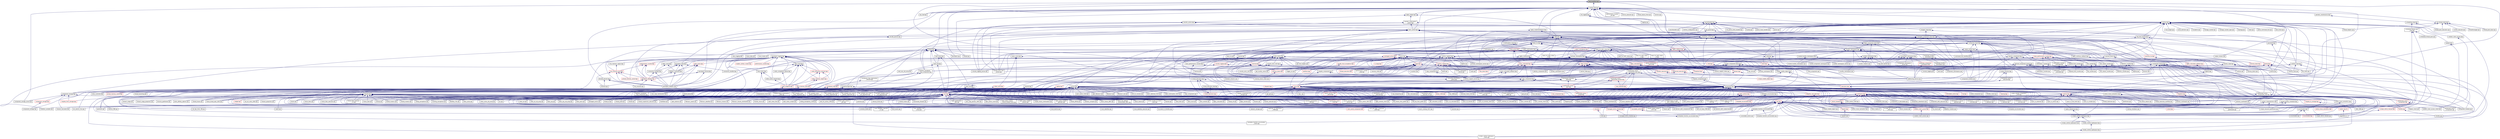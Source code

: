 digraph "find_localities.hpp"
{
  edge [fontname="Helvetica",fontsize="10",labelfontname="Helvetica",labelfontsize="10"];
  node [fontname="Helvetica",fontsize="10",shape=record];
  Node71 [label="find_localities.hpp",height=0.2,width=0.4,color="black", fillcolor="grey75", style="filled", fontcolor="black"];
  Node71 -> Node72 [dir="back",color="midnightblue",fontsize="10",style="solid",fontname="Helvetica"];
  Node72 [label="hpx_fwd.hpp",height=0.2,width=0.4,color="black", fillcolor="white", style="filled",URL="$d5/d46/hpx__fwd_8hpp.html"];
  Node71 -> Node73 [dir="back",color="midnightblue",fontsize="10",style="solid",fontname="Helvetica"];
  Node73 [label="runtime_fwd.hpp",height=0.2,width=0.4,color="black", fillcolor="white", style="filled",URL="$d2/dee/runtime__fwd_8hpp.html"];
  Node73 -> Node72 [dir="back",color="midnightblue",fontsize="10",style="solid",fontname="Helvetica"];
  Node73 -> Node74 [dir="back",color="midnightblue",fontsize="10",style="solid",fontname="Helvetica"];
  Node74 [label="basic_action.hpp",height=0.2,width=0.4,color="black", fillcolor="white", style="filled",URL="$d1/d7e/basic__action_8hpp.html"];
  Node74 -> Node75 [dir="back",color="midnightblue",fontsize="10",style="solid",fontname="Helvetica"];
  Node75 [label="component_storage.hpp",height=0.2,width=0.4,color="black", fillcolor="white", style="filled",URL="$d6/d36/components_2component__storage_2server_2component__storage_8hpp.html"];
  Node75 -> Node76 [dir="back",color="midnightblue",fontsize="10",style="solid",fontname="Helvetica"];
  Node76 [label="component_storage.hpp",height=0.2,width=0.4,color="red", fillcolor="white", style="filled",URL="$d0/dd6/components_2component__storage_2component__storage_8hpp.html"];
  Node76 -> Node80 [dir="back",color="midnightblue",fontsize="10",style="solid",fontname="Helvetica"];
  Node80 [label="component_storage.cpp",height=0.2,width=0.4,color="black", fillcolor="white", style="filled",URL="$d4/ddf/component__storage_8cpp.html"];
  Node75 -> Node81 [dir="back",color="midnightblue",fontsize="10",style="solid",fontname="Helvetica"];
  Node81 [label="migrate_from_storage.hpp",height=0.2,width=0.4,color="red", fillcolor="white", style="filled",URL="$d3/d9f/server_2migrate__from__storage_8hpp.html"];
  Node75 -> Node83 [dir="back",color="midnightblue",fontsize="10",style="solid",fontname="Helvetica"];
  Node83 [label="migrate_to_storage.hpp",height=0.2,width=0.4,color="red", fillcolor="white", style="filled",URL="$d4/d4c/server_2migrate__to__storage_8hpp.html"];
  Node83 -> Node84 [dir="back",color="midnightblue",fontsize="10",style="solid",fontname="Helvetica"];
  Node84 [label="component_module.cpp",height=0.2,width=0.4,color="black", fillcolor="white", style="filled",URL="$de/dc1/component__storage_2component__module_8cpp.html"];
  Node75 -> Node85 [dir="back",color="midnightblue",fontsize="10",style="solid",fontname="Helvetica"];
  Node85 [label="component_storage_server.cpp",height=0.2,width=0.4,color="black", fillcolor="white", style="filled",URL="$d4/dcb/component__storage__server_8cpp.html"];
  Node74 -> Node86 [dir="back",color="midnightblue",fontsize="10",style="solid",fontname="Helvetica"];
  Node86 [label="partition_unordered\l_map_component.hpp",height=0.2,width=0.4,color="black", fillcolor="white", style="filled",URL="$d8/df3/partition__unordered__map__component_8hpp.html"];
  Node86 -> Node87 [dir="back",color="midnightblue",fontsize="10",style="solid",fontname="Helvetica"];
  Node87 [label="unordered_map.hpp",height=0.2,width=0.4,color="red", fillcolor="white", style="filled",URL="$d9/ddf/hpx_2components_2containers_2unordered_2unordered__map_8hpp.html"];
  Node87 -> Node75 [dir="back",color="midnightblue",fontsize="10",style="solid",fontname="Helvetica"];
  Node87 -> Node90 [dir="back",color="midnightblue",fontsize="10",style="solid",fontname="Helvetica"];
  Node90 [label="partition_unordered\l_map_component.cpp",height=0.2,width=0.4,color="black", fillcolor="white", style="filled",URL="$d5/d34/partition__unordered__map__component_8cpp.html"];
  Node86 -> Node91 [dir="back",color="midnightblue",fontsize="10",style="solid",fontname="Helvetica"];
  Node91 [label="unordered_map_segmented\l_iterator.hpp",height=0.2,width=0.4,color="black", fillcolor="white", style="filled",URL="$dc/dfd/unordered__map__segmented__iterator_8hpp.html"];
  Node91 -> Node87 [dir="back",color="midnightblue",fontsize="10",style="solid",fontname="Helvetica"];
  Node86 -> Node90 [dir="back",color="midnightblue",fontsize="10",style="solid",fontname="Helvetica"];
  Node74 -> Node92 [dir="back",color="midnightblue",fontsize="10",style="solid",fontname="Helvetica"];
  Node92 [label="base_lco.hpp",height=0.2,width=0.4,color="black", fillcolor="white", style="filled",URL="$de/daa/base__lco_8hpp.html"];
  Node92 -> Node93 [dir="back",color="midnightblue",fontsize="10",style="solid",fontname="Helvetica"];
  Node93 [label="lcos.hpp",height=0.2,width=0.4,color="red", fillcolor="white", style="filled",URL="$d5/deb/lcos_8hpp.html"];
  Node93 -> Node95 [dir="back",color="midnightblue",fontsize="10",style="solid",fontname="Helvetica"];
  Node95 [label="apex_balance.cpp",height=0.2,width=0.4,color="black", fillcolor="white", style="filled",URL="$d4/d8e/apex__balance_8cpp.html"];
  Node93 -> Node96 [dir="back",color="midnightblue",fontsize="10",style="solid",fontname="Helvetica"];
  Node96 [label="apex_policy_engine\l_active_thread_count.cpp",height=0.2,width=0.4,color="black", fillcolor="white", style="filled",URL="$d5/d01/apex__policy__engine__active__thread__count_8cpp.html"];
  Node93 -> Node97 [dir="back",color="midnightblue",fontsize="10",style="solid",fontname="Helvetica"];
  Node97 [label="apex_policy_engine\l_events.cpp",height=0.2,width=0.4,color="black", fillcolor="white", style="filled",URL="$df/d0f/apex__policy__engine__events_8cpp.html"];
  Node93 -> Node98 [dir="back",color="midnightblue",fontsize="10",style="solid",fontname="Helvetica"];
  Node98 [label="apex_policy_engine\l_periodic.cpp",height=0.2,width=0.4,color="black", fillcolor="white", style="filled",URL="$d5/d7b/apex__policy__engine__periodic_8cpp.html"];
  Node93 -> Node99 [dir="back",color="midnightblue",fontsize="10",style="solid",fontname="Helvetica"];
  Node99 [label="heartbeat.cpp",height=0.2,width=0.4,color="black", fillcolor="white", style="filled",URL="$d8/d98/heartbeat_8cpp.html"];
  Node93 -> Node100 [dir="back",color="midnightblue",fontsize="10",style="solid",fontname="Helvetica"];
  Node100 [label="hello_world_component.hpp",height=0.2,width=0.4,color="red", fillcolor="white", style="filled",URL="$df/df0/hello__world__component_8hpp.html"];
  Node93 -> Node110 [dir="back",color="midnightblue",fontsize="10",style="solid",fontname="Helvetica"];
  Node110 [label="stencil_iterator.hpp",height=0.2,width=0.4,color="red", fillcolor="white", style="filled",URL="$dc/d5c/server_2stencil__iterator_8hpp.html"];
  Node110 -> Node106 [dir="back",color="midnightblue",fontsize="10",style="solid",fontname="Helvetica"];
  Node106 [label="solver.hpp",height=0.2,width=0.4,color="red", fillcolor="white", style="filled",URL="$db/d9a/server_2solver_8hpp.html"];
  Node110 -> Node111 [dir="back",color="midnightblue",fontsize="10",style="solid",fontname="Helvetica"];
  Node111 [label="stencil_iterator.cpp",height=0.2,width=0.4,color="black", fillcolor="white", style="filled",URL="$d6/de1/server_2stencil__iterator_8cpp.html"];
  Node93 -> Node116 [dir="back",color="midnightblue",fontsize="10",style="solid",fontname="Helvetica"];
  Node116 [label="enumerate_threads.cpp",height=0.2,width=0.4,color="black", fillcolor="white", style="filled",URL="$d3/dd4/enumerate__threads_8cpp.html"];
  Node93 -> Node117 [dir="back",color="midnightblue",fontsize="10",style="solid",fontname="Helvetica"];
  Node117 [label="fibonacci_await.cpp",height=0.2,width=0.4,color="black", fillcolor="white", style="filled",URL="$dc/d1c/fibonacci__await_8cpp.html"];
  Node93 -> Node118 [dir="back",color="midnightblue",fontsize="10",style="solid",fontname="Helvetica"];
  Node118 [label="fibonacci_dataflow.cpp",height=0.2,width=0.4,color="black", fillcolor="white", style="filled",URL="$df/d3d/fibonacci__dataflow_8cpp.html"];
  Node93 -> Node119 [dir="back",color="midnightblue",fontsize="10",style="solid",fontname="Helvetica"];
  Node119 [label="fibonacci_futures.cpp",height=0.2,width=0.4,color="black", fillcolor="white", style="filled",URL="$d6/de3/fibonacci__futures_8cpp.html"];
  Node93 -> Node120 [dir="back",color="midnightblue",fontsize="10",style="solid",fontname="Helvetica"];
  Node120 [label="fibonacci_futures_distributed.cpp",height=0.2,width=0.4,color="black", fillcolor="white", style="filled",URL="$d1/dc9/fibonacci__futures__distributed_8cpp.html"];
  Node93 -> Node121 [dir="back",color="midnightblue",fontsize="10",style="solid",fontname="Helvetica"];
  Node121 [label="fractals.cpp",height=0.2,width=0.4,color="black", fillcolor="white", style="filled",URL="$d8/d58/fractals_8cpp.html"];
  Node93 -> Node122 [dir="back",color="midnightblue",fontsize="10",style="solid",fontname="Helvetica"];
  Node122 [label="fractals_executor.cpp",height=0.2,width=0.4,color="black", fillcolor="white", style="filled",URL="$d9/da9/fractals__executor_8cpp.html"];
  Node93 -> Node123 [dir="back",color="midnightblue",fontsize="10",style="solid",fontname="Helvetica"];
  Node123 [label="fractals_struct.cpp",height=0.2,width=0.4,color="black", fillcolor="white", style="filled",URL="$d8/d2f/fractals__struct_8cpp.html"];
  Node93 -> Node124 [dir="back",color="midnightblue",fontsize="10",style="solid",fontname="Helvetica"];
  Node124 [label="hello_world.cpp",height=0.2,width=0.4,color="black", fillcolor="white", style="filled",URL="$d0/d67/hello__world_8cpp.html"];
  Node93 -> Node125 [dir="back",color="midnightblue",fontsize="10",style="solid",fontname="Helvetica"];
  Node125 [label="latch_local.cpp",height=0.2,width=0.4,color="black", fillcolor="white", style="filled",URL="$dd/dd3/latch__local_8cpp.html"];
  Node93 -> Node126 [dir="back",color="midnightblue",fontsize="10",style="solid",fontname="Helvetica"];
  Node126 [label="latch_remote.cpp",height=0.2,width=0.4,color="black", fillcolor="white", style="filled",URL="$df/d59/latch__remote_8cpp.html"];
  Node93 -> Node128 [dir="back",color="midnightblue",fontsize="10",style="solid",fontname="Helvetica"];
  Node128 [label="pingpong.cpp",height=0.2,width=0.4,color="black", fillcolor="white", style="filled",URL="$dd/d4d/pingpong_8cpp.html"];
  Node93 -> Node129 [dir="back",color="midnightblue",fontsize="10",style="solid",fontname="Helvetica"];
  Node129 [label="shared_mutex.cpp",height=0.2,width=0.4,color="black", fillcolor="white", style="filled",URL="$da/d0b/shared__mutex_8cpp.html"];
  Node93 -> Node131 [dir="back",color="midnightblue",fontsize="10",style="solid",fontname="Helvetica"];
  Node131 [label="sheneos_compare.cpp",height=0.2,width=0.4,color="black", fillcolor="white", style="filled",URL="$dc/d11/sheneos__compare_8cpp.html"];
  Node93 -> Node132 [dir="back",color="midnightblue",fontsize="10",style="solid",fontname="Helvetica"];
  Node132 [label="spell_check_file.cpp",height=0.2,width=0.4,color="black", fillcolor="white", style="filled",URL="$df/df7/spell__check__file_8cpp.html"];
  Node93 -> Node133 [dir="back",color="midnightblue",fontsize="10",style="solid",fontname="Helvetica"];
  Node133 [label="spell_check_simple.cpp",height=0.2,width=0.4,color="black", fillcolor="white", style="filled",URL="$dd/d54/spell__check__simple_8cpp.html"];
  Node93 -> Node134 [dir="back",color="midnightblue",fontsize="10",style="solid",fontname="Helvetica"];
  Node134 [label="simple_central_tuplespace\l_client.cpp",height=0.2,width=0.4,color="black", fillcolor="white", style="filled",URL="$d1/d7b/simple__central__tuplespace__client_8cpp.html"];
  Node93 -> Node135 [dir="back",color="midnightblue",fontsize="10",style="solid",fontname="Helvetica"];
  Node135 [label="hpx.hpp",height=0.2,width=0.4,color="red", fillcolor="white", style="filled",URL="$d0/daa/hpx_8hpp.html"];
  Node135 -> Node142 [dir="back",color="midnightblue",fontsize="10",style="solid",fontname="Helvetica"];
  Node142 [label="1d_stencil_4_throttle.cpp",height=0.2,width=0.4,color="black", fillcolor="white", style="filled",URL="$d6/de5/1d__stencil__4__throttle_8cpp.html"];
  Node135 -> Node147 [dir="back",color="midnightblue",fontsize="10",style="solid",fontname="Helvetica"];
  Node147 [label="accumulator.cpp",height=0.2,width=0.4,color="black", fillcolor="white", style="filled",URL="$d1/d81/accumulator_8cpp.html"];
  Node135 -> Node148 [dir="back",color="midnightblue",fontsize="10",style="solid",fontname="Helvetica"];
  Node148 [label="accumulator.hpp",height=0.2,width=0.4,color="black", fillcolor="white", style="filled",URL="$d4/d9d/server_2accumulator_8hpp.html"];
  Node148 -> Node147 [dir="back",color="midnightblue",fontsize="10",style="solid",fontname="Helvetica"];
  Node148 -> Node149 [dir="back",color="midnightblue",fontsize="10",style="solid",fontname="Helvetica"];
  Node149 [label="accumulator.hpp",height=0.2,width=0.4,color="red", fillcolor="white", style="filled",URL="$d8/d5e/accumulator_8hpp.html"];
  Node135 -> Node151 [dir="back",color="midnightblue",fontsize="10",style="solid",fontname="Helvetica"];
  Node151 [label="template_function_accumulator.hpp",height=0.2,width=0.4,color="black", fillcolor="white", style="filled",URL="$d7/da6/server_2template__function__accumulator_8hpp.html"];
  Node151 -> Node152 [dir="back",color="midnightblue",fontsize="10",style="solid",fontname="Helvetica"];
  Node152 [label="template_function_accumulator.cpp",height=0.2,width=0.4,color="black", fillcolor="white", style="filled",URL="$d5/d02/template__function__accumulator_8cpp.html"];
  Node151 -> Node153 [dir="back",color="midnightblue",fontsize="10",style="solid",fontname="Helvetica"];
  Node153 [label="template_function_accumulator.hpp",height=0.2,width=0.4,color="black", fillcolor="white", style="filled",URL="$d3/de9/template__function__accumulator_8hpp.html"];
  Node153 -> Node154 [dir="back",color="midnightblue",fontsize="10",style="solid",fontname="Helvetica"];
  Node154 [label="template_function_accumulator\l_client.cpp",height=0.2,width=0.4,color="black", fillcolor="white", style="filled",URL="$d0/dc6/template__function__accumulator__client_8cpp.html"];
  Node135 -> Node155 [dir="back",color="midnightblue",fontsize="10",style="solid",fontname="Helvetica"];
  Node155 [label="template_accumulator.cpp",height=0.2,width=0.4,color="black", fillcolor="white", style="filled",URL="$d0/d4a/template__accumulator_8cpp.html"];
  Node135 -> Node152 [dir="back",color="midnightblue",fontsize="10",style="solid",fontname="Helvetica"];
  Node135 -> Node153 [dir="back",color="midnightblue",fontsize="10",style="solid",fontname="Helvetica"];
  Node135 -> Node156 [dir="back",color="midnightblue",fontsize="10",style="solid",fontname="Helvetica"];
  Node156 [label="allgather_module.cpp",height=0.2,width=0.4,color="black", fillcolor="white", style="filled",URL="$df/de4/allgather__module_8cpp.html"];
  Node135 -> Node161 [dir="back",color="midnightblue",fontsize="10",style="solid",fontname="Helvetica"];
  Node161 [label="cancelable_action.cpp",height=0.2,width=0.4,color="black", fillcolor="white", style="filled",URL="$d5/d0c/cancelable__action_8cpp.html"];
  Node135 -> Node162 [dir="back",color="midnightblue",fontsize="10",style="solid",fontname="Helvetica"];
  Node162 [label="cancelable_action.hpp",height=0.2,width=0.4,color="red", fillcolor="white", style="filled",URL="$d5/d4d/server_2cancelable__action_8hpp.html"];
  Node162 -> Node161 [dir="back",color="midnightblue",fontsize="10",style="solid",fontname="Helvetica"];
  Node135 -> Node100 [dir="back",color="midnightblue",fontsize="10",style="solid",fontname="Helvetica"];
  Node135 -> Node111 [dir="back",color="midnightblue",fontsize="10",style="solid",fontname="Helvetica"];
  Node135 -> Node179 [dir="back",color="midnightblue",fontsize="10",style="solid",fontname="Helvetica"];
  Node179 [label="nqueen.cpp",height=0.2,width=0.4,color="black", fillcolor="white", style="filled",URL="$db/dca/nqueen_8cpp.html"];
  Node135 -> Node180 [dir="back",color="midnightblue",fontsize="10",style="solid",fontname="Helvetica"];
  Node180 [label="nqueen.hpp",height=0.2,width=0.4,color="red", fillcolor="white", style="filled",URL="$de/d58/server_2nqueen_8hpp.html"];
  Node180 -> Node179 [dir="back",color="midnightblue",fontsize="10",style="solid",fontname="Helvetica"];
  Node135 -> Node183 [dir="back",color="midnightblue",fontsize="10",style="solid",fontname="Helvetica"];
  Node183 [label="nqueen_client.cpp",height=0.2,width=0.4,color="black", fillcolor="white", style="filled",URL="$d3/d5e/nqueen__client_8cpp.html"];
  Node135 -> Node184 [dir="back",color="midnightblue",fontsize="10",style="solid",fontname="Helvetica"];
  Node184 [label="sine.cpp",height=0.2,width=0.4,color="black", fillcolor="white", style="filled",URL="$d3/d0d/server_2sine_8cpp.html"];
  Node135 -> Node185 [dir="back",color="midnightblue",fontsize="10",style="solid",fontname="Helvetica"];
  Node185 [label="sine.hpp",height=0.2,width=0.4,color="red", fillcolor="white", style="filled",URL="$d8/dac/sine_8hpp.html"];
  Node185 -> Node184 [dir="back",color="midnightblue",fontsize="10",style="solid",fontname="Helvetica"];
  Node135 -> Node194 [dir="back",color="midnightblue",fontsize="10",style="solid",fontname="Helvetica"];
  Node194 [label="factorial.cpp",height=0.2,width=0.4,color="black", fillcolor="white", style="filled",URL="$d9/d00/factorial_8cpp.html"];
  Node135 -> Node197 [dir="back",color="midnightblue",fontsize="10",style="solid",fontname="Helvetica"];
  Node197 [label="interest_calculator.cpp",height=0.2,width=0.4,color="black", fillcolor="white", style="filled",URL="$d2/d86/interest__calculator_8cpp.html"];
  Node135 -> Node198 [dir="back",color="midnightblue",fontsize="10",style="solid",fontname="Helvetica"];
  Node198 [label="non_atomic_rma.cpp",height=0.2,width=0.4,color="black", fillcolor="white", style="filled",URL="$d7/d8b/non__atomic__rma_8cpp.html"];
  Node135 -> Node201 [dir="back",color="midnightblue",fontsize="10",style="solid",fontname="Helvetica"];
  Node201 [label="quicksort.cpp",height=0.2,width=0.4,color="black", fillcolor="white", style="filled",URL="$d3/d1e/quicksort_8cpp.html"];
  Node135 -> Node209 [dir="back",color="midnightblue",fontsize="10",style="solid",fontname="Helvetica"];
  Node209 [label="random_mem_access.cpp",height=0.2,width=0.4,color="black", fillcolor="white", style="filled",URL="$d1/d51/random__mem__access_8cpp.html"];
  Node135 -> Node210 [dir="back",color="midnightblue",fontsize="10",style="solid",fontname="Helvetica"];
  Node210 [label="random_mem_access.hpp",height=0.2,width=0.4,color="red", fillcolor="white", style="filled",URL="$d0/d19/server_2random__mem__access_8hpp.html"];
  Node210 -> Node209 [dir="back",color="midnightblue",fontsize="10",style="solid",fontname="Helvetica"];
  Node135 -> Node213 [dir="back",color="midnightblue",fontsize="10",style="solid",fontname="Helvetica"];
  Node213 [label="random_mem_access_client.cpp",height=0.2,width=0.4,color="black", fillcolor="white", style="filled",URL="$df/d1b/random__mem__access__client_8cpp.html"];
  Node135 -> Node214 [dir="back",color="midnightblue",fontsize="10",style="solid",fontname="Helvetica"];
  Node214 [label="oversubscribing_resource\l_partitioner.cpp",height=0.2,width=0.4,color="black", fillcolor="white", style="filled",URL="$dd/dee/oversubscribing__resource__partitioner_8cpp.html"];
  Node135 -> Node215 [dir="back",color="midnightblue",fontsize="10",style="solid",fontname="Helvetica"];
  Node215 [label="simple_resource_partitioner.cpp",height=0.2,width=0.4,color="black", fillcolor="white", style="filled",URL="$d5/df9/simple__resource__partitioner_8cpp.html"];
  Node135 -> Node229 [dir="back",color="midnightblue",fontsize="10",style="solid",fontname="Helvetica"];
  Node229 [label="startup_shutdown.cpp",height=0.2,width=0.4,color="black", fillcolor="white", style="filled",URL="$d3/dfc/server_2startup__shutdown_8cpp.html"];
  Node135 -> Node232 [dir="back",color="midnightblue",fontsize="10",style="solid",fontname="Helvetica"];
  Node232 [label="throttle.cpp",height=0.2,width=0.4,color="black", fillcolor="white", style="filled",URL="$de/d56/server_2throttle_8cpp.html"];
  Node135 -> Node233 [dir="back",color="midnightblue",fontsize="10",style="solid",fontname="Helvetica"];
  Node233 [label="throttle.hpp",height=0.2,width=0.4,color="red", fillcolor="white", style="filled",URL="$db/dc9/server_2throttle_8hpp.html"];
  Node233 -> Node232 [dir="back",color="midnightblue",fontsize="10",style="solid",fontname="Helvetica"];
  Node135 -> Node246 [dir="back",color="midnightblue",fontsize="10",style="solid",fontname="Helvetica"];
  Node246 [label="simple_central_tuplespace.hpp",height=0.2,width=0.4,color="black", fillcolor="white", style="filled",URL="$db/d69/server_2simple__central__tuplespace_8hpp.html"];
  Node246 -> Node247 [dir="back",color="midnightblue",fontsize="10",style="solid",fontname="Helvetica"];
  Node247 [label="simple_central_tuplespace.cpp",height=0.2,width=0.4,color="black", fillcolor="white", style="filled",URL="$d3/dec/simple__central__tuplespace_8cpp.html"];
  Node246 -> Node248 [dir="back",color="midnightblue",fontsize="10",style="solid",fontname="Helvetica"];
  Node248 [label="simple_central_tuplespace.hpp",height=0.2,width=0.4,color="black", fillcolor="white", style="filled",URL="$d0/d4b/stubs_2simple__central__tuplespace_8hpp.html"];
  Node248 -> Node249 [dir="back",color="midnightblue",fontsize="10",style="solid",fontname="Helvetica"];
  Node249 [label="simple_central_tuplespace.hpp",height=0.2,width=0.4,color="black", fillcolor="white", style="filled",URL="$d5/ddd/simple__central__tuplespace_8hpp.html"];
  Node249 -> Node134 [dir="back",color="midnightblue",fontsize="10",style="solid",fontname="Helvetica"];
  Node135 -> Node250 [dir="back",color="midnightblue",fontsize="10",style="solid",fontname="Helvetica"];
  Node250 [label="tuples_warehouse.hpp",height=0.2,width=0.4,color="black", fillcolor="white", style="filled",URL="$da/de6/tuples__warehouse_8hpp.html"];
  Node250 -> Node246 [dir="back",color="midnightblue",fontsize="10",style="solid",fontname="Helvetica"];
  Node135 -> Node247 [dir="back",color="midnightblue",fontsize="10",style="solid",fontname="Helvetica"];
  Node135 -> Node265 [dir="back",color="midnightblue",fontsize="10",style="solid",fontname="Helvetica"];
  Node265 [label="stream.cpp",height=0.2,width=0.4,color="black", fillcolor="white", style="filled",URL="$da/d5f/stream_8cpp.html"];
  Node135 -> Node271 [dir="back",color="midnightblue",fontsize="10",style="solid",fontname="Helvetica"];
  Node271 [label="network_storage.cpp",height=0.2,width=0.4,color="black", fillcolor="white", style="filled",URL="$db/daa/network__storage_8cpp.html"];
  Node135 -> Node273 [dir="back",color="midnightblue",fontsize="10",style="solid",fontname="Helvetica"];
  Node273 [label="osu_bcast.cpp",height=0.2,width=0.4,color="black", fillcolor="white", style="filled",URL="$d3/dca/osu__bcast_8cpp.html"];
  Node135 -> Node286 [dir="back",color="midnightblue",fontsize="10",style="solid",fontname="Helvetica"];
  Node286 [label="action_move_semantics.cpp",height=0.2,width=0.4,color="black", fillcolor="white", style="filled",URL="$d4/db3/action__move__semantics_8cpp.html"];
  Node135 -> Node288 [dir="back",color="midnightblue",fontsize="10",style="solid",fontname="Helvetica"];
  Node288 [label="duplicate_id_registration\l_1596.cpp",height=0.2,width=0.4,color="black", fillcolor="white", style="filled",URL="$db/d8d/duplicate__id__registration__1596_8cpp.html"];
  Node135 -> Node291 [dir="back",color="midnightblue",fontsize="10",style="solid",fontname="Helvetica"];
  Node291 [label="send_gid_keep_component\l_1624.cpp",height=0.2,width=0.4,color="black", fillcolor="white", style="filled",URL="$d9/d49/send__gid__keep__component__1624_8cpp.html"];
  Node135 -> Node292 [dir="back",color="midnightblue",fontsize="10",style="solid",fontname="Helvetica"];
  Node292 [label="algorithms.cc",height=0.2,width=0.4,color="black", fillcolor="white", style="filled",URL="$d5/d1b/algorithms_8cc.html"];
  Node135 -> Node293 [dir="back",color="midnightblue",fontsize="10",style="solid",fontname="Helvetica"];
  Node293 [label="matrix_hpx.hh",height=0.2,width=0.4,color="red", fillcolor="white", style="filled",URL="$d5/d89/matrix__hpx_8hh.html"];
  Node293 -> Node292 [dir="back",color="midnightblue",fontsize="10",style="solid",fontname="Helvetica"];
  Node135 -> Node298 [dir="back",color="midnightblue",fontsize="10",style="solid",fontname="Helvetica"];
  Node298 [label="block_matrix.cc",height=0.2,width=0.4,color="black", fillcolor="white", style="filled",URL="$de/d88/block__matrix_8cc.html"];
  Node135 -> Node306 [dir="back",color="midnightblue",fontsize="10",style="solid",fontname="Helvetica"];
  Node306 [label="id_type_ref_counting\l_1032.cpp",height=0.2,width=0.4,color="black", fillcolor="white", style="filled",URL="$d8/dfd/id__type__ref__counting__1032_8cpp.html"];
  Node135 -> Node309 [dir="back",color="midnightblue",fontsize="10",style="solid",fontname="Helvetica"];
  Node309 [label="after_588.cpp",height=0.2,width=0.4,color="black", fillcolor="white", style="filled",URL="$dc/dc0/after__588_8cpp.html"];
  Node135 -> Node311 [dir="back",color="midnightblue",fontsize="10",style="solid",fontname="Helvetica"];
  Node311 [label="async_unwrap_1037.cpp",height=0.2,width=0.4,color="black", fillcolor="white", style="filled",URL="$d4/d13/async__unwrap__1037_8cpp.html"];
  Node135 -> Node329 [dir="back",color="midnightblue",fontsize="10",style="solid",fontname="Helvetica"];
  Node329 [label="lifetime_588.cpp",height=0.2,width=0.4,color="black", fillcolor="white", style="filled",URL="$d7/dca/lifetime__588_8cpp.html"];
  Node135 -> Node336 [dir="back",color="midnightblue",fontsize="10",style="solid",fontname="Helvetica"];
  Node336 [label="set_hpx_limit_798.cpp",height=0.2,width=0.4,color="black", fillcolor="white", style="filled",URL="$d2/dfb/set__hpx__limit__798_8cpp.html"];
  Node135 -> Node338 [dir="back",color="midnightblue",fontsize="10",style="solid",fontname="Helvetica"];
  Node338 [label="shared_stated_leaked\l_1211.cpp",height=0.2,width=0.4,color="black", fillcolor="white", style="filled",URL="$dc/dce/shared__stated__leaked__1211_8cpp.html"];
  Node135 -> Node340 [dir="back",color="midnightblue",fontsize="10",style="solid",fontname="Helvetica"];
  Node340 [label="wait_all_hang_1946.cpp",height=0.2,width=0.4,color="black", fillcolor="white", style="filled",URL="$d5/d69/wait__all__hang__1946_8cpp.html"];
  Node135 -> Node372 [dir="back",color="midnightblue",fontsize="10",style="solid",fontname="Helvetica"];
  Node372 [label="managed_refcnt_checker.cpp",height=0.2,width=0.4,color="black", fillcolor="white", style="filled",URL="$d3/d8d/managed__refcnt__checker_8cpp.html"];
  Node135 -> Node387 [dir="back",color="midnightblue",fontsize="10",style="solid",fontname="Helvetica"];
  Node387 [label="managed_refcnt_checker.hpp",height=0.2,width=0.4,color="red", fillcolor="white", style="filled",URL="$df/da6/server_2managed__refcnt__checker_8hpp.html"];
  Node387 -> Node372 [dir="back",color="midnightblue",fontsize="10",style="solid",fontname="Helvetica"];
  Node135 -> Node390 [dir="back",color="midnightblue",fontsize="10",style="solid",fontname="Helvetica"];
  Node390 [label="simple_refcnt_checker.hpp",height=0.2,width=0.4,color="red", fillcolor="white", style="filled",URL="$d6/d3d/server_2simple__refcnt__checker_8hpp.html"];
  Node390 -> Node391 [dir="back",color="midnightblue",fontsize="10",style="solid",fontname="Helvetica"];
  Node391 [label="simple_refcnt_checker.cpp",height=0.2,width=0.4,color="black", fillcolor="white", style="filled",URL="$df/d16/simple__refcnt__checker_8cpp.html"];
  Node135 -> Node394 [dir="back",color="midnightblue",fontsize="10",style="solid",fontname="Helvetica"];
  Node394 [label="simple_mobile_object.cpp",height=0.2,width=0.4,color="black", fillcolor="white", style="filled",URL="$d2/da7/simple__mobile__object_8cpp.html"];
  Node135 -> Node391 [dir="back",color="midnightblue",fontsize="10",style="solid",fontname="Helvetica"];
  Node135 -> Node401 [dir="back",color="midnightblue",fontsize="10",style="solid",fontname="Helvetica"];
  Node401 [label="await.cpp",height=0.2,width=0.4,color="black", fillcolor="white", style="filled",URL="$d6/d41/await_8cpp.html"];
  Node135 -> Node403 [dir="back",color="midnightblue",fontsize="10",style="solid",fontname="Helvetica"];
  Node403 [label="condition_variable.cpp",height=0.2,width=0.4,color="black", fillcolor="white", style="filled",URL="$d1/ded/tests_2unit_2lcos_2condition__variable_8cpp.html"];
  Node135 -> Node409 [dir="back",color="midnightblue",fontsize="10",style="solid",fontname="Helvetica"];
  Node409 [label="local_barrier.cpp",height=0.2,width=0.4,color="black", fillcolor="white", style="filled",URL="$d2/db4/tests_2unit_2lcos_2local__barrier_8cpp.html"];
  Node135 -> Node410 [dir="back",color="midnightblue",fontsize="10",style="solid",fontname="Helvetica"];
  Node410 [label="local_dataflow.cpp",height=0.2,width=0.4,color="black", fillcolor="white", style="filled",URL="$d9/d92/local__dataflow_8cpp.html"];
  Node135 -> Node411 [dir="back",color="midnightblue",fontsize="10",style="solid",fontname="Helvetica"];
  Node411 [label="local_dataflow_executor.cpp",height=0.2,width=0.4,color="black", fillcolor="white", style="filled",URL="$d2/d73/local__dataflow__executor_8cpp.html"];
  Node135 -> Node412 [dir="back",color="midnightblue",fontsize="10",style="solid",fontname="Helvetica"];
  Node412 [label="local_dataflow_executor\l_v1.cpp",height=0.2,width=0.4,color="black", fillcolor="white", style="filled",URL="$df/d49/local__dataflow__executor__v1_8cpp.html"];
  Node135 -> Node413 [dir="back",color="midnightblue",fontsize="10",style="solid",fontname="Helvetica"];
  Node413 [label="local_dataflow_std\l_array.cpp",height=0.2,width=0.4,color="black", fillcolor="white", style="filled",URL="$db/dcb/local__dataflow__std__array_8cpp.html"];
  Node135 -> Node414 [dir="back",color="midnightblue",fontsize="10",style="solid",fontname="Helvetica"];
  Node414 [label="local_event.cpp",height=0.2,width=0.4,color="black", fillcolor="white", style="filled",URL="$df/d9a/local__event_8cpp.html"];
  Node135 -> Node628 [dir="back",color="midnightblue",fontsize="10",style="solid",fontname="Helvetica"];
  Node628 [label="put_parcels_with_coalescing.cpp",height=0.2,width=0.4,color="black", fillcolor="white", style="filled",URL="$d6/dca/put__parcels__with__coalescing_8cpp.html"];
  Node135 -> Node629 [dir="back",color="midnightblue",fontsize="10",style="solid",fontname="Helvetica"];
  Node629 [label="put_parcels_with_compression.cpp",height=0.2,width=0.4,color="black", fillcolor="white", style="filled",URL="$df/d62/put__parcels__with__compression_8cpp.html"];
  Node135 -> Node631 [dir="back",color="midnightblue",fontsize="10",style="solid",fontname="Helvetica"];
  Node631 [label="serialize_buffer.cpp",height=0.2,width=0.4,color="black", fillcolor="white", style="filled",URL="$d1/d00/serialize__buffer_8cpp.html"];
  Node93 -> Node641 [dir="back",color="midnightblue",fontsize="10",style="solid",fontname="Helvetica"];
  Node641 [label="return_future_2847.cpp",height=0.2,width=0.4,color="black", fillcolor="white", style="filled",URL="$d3/dfe/return__future__2847_8cpp.html"];
  Node93 -> Node642 [dir="back",color="midnightblue",fontsize="10",style="solid",fontname="Helvetica"];
  Node642 [label="return_non_default\l_constructible_2847.cpp",height=0.2,width=0.4,color="black", fillcolor="white", style="filled",URL="$dc/d11/return__non__default__constructible__2847_8cpp.html"];
  Node93 -> Node288 [dir="back",color="midnightblue",fontsize="10",style="solid",fontname="Helvetica"];
  Node93 -> Node291 [dir="back",color="midnightblue",fontsize="10",style="solid",fontname="Helvetica"];
  Node93 -> Node643 [dir="back",color="midnightblue",fontsize="10",style="solid",fontname="Helvetica"];
  Node643 [label="async_action_1813.cpp",height=0.2,width=0.4,color="black", fillcolor="white", style="filled",URL="$db/de6/async__action__1813_8cpp.html"];
  Node93 -> Node647 [dir="back",color="midnightblue",fontsize="10",style="solid",fontname="Helvetica"];
  Node647 [label="dataflow_791.cpp",height=0.2,width=0.4,color="black", fillcolor="white", style="filled",URL="$d6/da1/dataflow__791_8cpp.html"];
  Node93 -> Node649 [dir="back",color="midnightblue",fontsize="10",style="solid",fontname="Helvetica"];
  Node649 [label="future_timed_wait_1025.cpp",height=0.2,width=0.4,color="black", fillcolor="white", style="filled",URL="$de/d7d/future__timed__wait__1025_8cpp.html"];
  Node93 -> Node338 [dir="back",color="midnightblue",fontsize="10",style="solid",fontname="Helvetica"];
  Node93 -> Node652 [dir="back",color="midnightblue",fontsize="10",style="solid",fontname="Helvetica"];
  Node652 [label="sliding_semaphore_2338.cpp",height=0.2,width=0.4,color="black", fillcolor="white", style="filled",URL="$da/da6/sliding__semaphore__2338_8cpp.html"];
  Node93 -> Node653 [dir="back",color="midnightblue",fontsize="10",style="solid",fontname="Helvetica"];
  Node653 [label="wait_for_action_2796.cpp",height=0.2,width=0.4,color="black", fillcolor="white", style="filled",URL="$dc/db9/wait__for__action__2796_8cpp.html"];
  Node93 -> Node654 [dir="back",color="midnightblue",fontsize="10",style="solid",fontname="Helvetica"];
  Node654 [label="function_serialization\l_728.cpp",height=0.2,width=0.4,color="black", fillcolor="white", style="filled",URL="$d8/db1/function__serialization__728_8cpp.html"];
  Node93 -> Node655 [dir="back",color="midnightblue",fontsize="10",style="solid",fontname="Helvetica"];
  Node655 [label="protect_with_nullary\l_pfo.cpp",height=0.2,width=0.4,color="black", fillcolor="white", style="filled",URL="$df/db5/protect__with__nullary__pfo_8cpp.html"];
  Node93 -> Node656 [dir="back",color="midnightblue",fontsize="10",style="solid",fontname="Helvetica"];
  Node656 [label="tuple_serialization\l_803.cpp",height=0.2,width=0.4,color="black", fillcolor="white", style="filled",URL="$de/d61/tuple__serialization__803_8cpp.html"];
  Node93 -> Node657 [dir="back",color="midnightblue",fontsize="10",style="solid",fontname="Helvetica"];
  Node657 [label="zero_copy_parcels_1001.cpp",height=0.2,width=0.4,color="black", fillcolor="white", style="filled",URL="$da/dfd/zero__copy__parcels__1001_8cpp.html"];
  Node93 -> Node658 [dir="back",color="midnightblue",fontsize="10",style="solid",fontname="Helvetica"];
  Node658 [label="return_future.cpp",height=0.2,width=0.4,color="black", fillcolor="white", style="filled",URL="$d4/dbe/return__future_8cpp.html"];
  Node93 -> Node659 [dir="back",color="midnightblue",fontsize="10",style="solid",fontname="Helvetica"];
  Node659 [label="find_clients_from_prefix.cpp",height=0.2,width=0.4,color="black", fillcolor="white", style="filled",URL="$dc/d15/find__clients__from__prefix_8cpp.html"];
  Node93 -> Node660 [dir="back",color="midnightblue",fontsize="10",style="solid",fontname="Helvetica"];
  Node660 [label="find_ids_from_prefix.cpp",height=0.2,width=0.4,color="black", fillcolor="white", style="filled",URL="$dc/df3/find__ids__from__prefix_8cpp.html"];
  Node93 -> Node661 [dir="back",color="midnightblue",fontsize="10",style="solid",fontname="Helvetica"];
  Node661 [label="get_colocation_id.cpp",height=0.2,width=0.4,color="black", fillcolor="white", style="filled",URL="$dd/d0d/get__colocation__id_8cpp.html"];
  Node93 -> Node662 [dir="back",color="midnightblue",fontsize="10",style="solid",fontname="Helvetica"];
  Node662 [label="apex_action_count.cpp",height=0.2,width=0.4,color="black", fillcolor="white", style="filled",URL="$d8/de5/apex__action__count_8cpp.html"];
  Node93 -> Node663 [dir="back",color="midnightblue",fontsize="10",style="solid",fontname="Helvetica"];
  Node663 [label="action_invoke_no_more\l_than.cpp",height=0.2,width=0.4,color="black", fillcolor="white", style="filled",URL="$db/d8a/action__invoke__no__more__than_8cpp.html"];
  Node93 -> Node664 [dir="back",color="midnightblue",fontsize="10",style="solid",fontname="Helvetica"];
  Node664 [label="migrate_component.cpp",height=0.2,width=0.4,color="black", fillcolor="white", style="filled",URL="$dc/d78/migrate__component_8cpp.html"];
  Node93 -> Node665 [dir="back",color="midnightblue",fontsize="10",style="solid",fontname="Helvetica"];
  Node665 [label="apply_colocated.cpp",height=0.2,width=0.4,color="black", fillcolor="white", style="filled",URL="$d5/dd3/apply__colocated_8cpp.html"];
  Node93 -> Node669 [dir="back",color="midnightblue",fontsize="10",style="solid",fontname="Helvetica"];
  Node669 [label="apply_remote.cpp",height=0.2,width=0.4,color="black", fillcolor="white", style="filled",URL="$d9/d40/apply__remote_8cpp.html"];
  Node93 -> Node670 [dir="back",color="midnightblue",fontsize="10",style="solid",fontname="Helvetica"];
  Node670 [label="apply_remote_client.cpp",height=0.2,width=0.4,color="black", fillcolor="white", style="filled",URL="$d9/def/apply__remote__client_8cpp.html"];
  Node93 -> Node671 [dir="back",color="midnightblue",fontsize="10",style="solid",fontname="Helvetica"];
  Node671 [label="async_cb_colocated.cpp",height=0.2,width=0.4,color="black", fillcolor="white", style="filled",URL="$d7/d7f/async__cb__colocated_8cpp.html"];
  Node93 -> Node672 [dir="back",color="midnightblue",fontsize="10",style="solid",fontname="Helvetica"];
  Node672 [label="async_cb_remote.cpp",height=0.2,width=0.4,color="black", fillcolor="white", style="filled",URL="$da/d88/async__cb__remote_8cpp.html"];
  Node93 -> Node673 [dir="back",color="midnightblue",fontsize="10",style="solid",fontname="Helvetica"];
  Node673 [label="async_cb_remote_client.cpp",height=0.2,width=0.4,color="black", fillcolor="white", style="filled",URL="$d2/d31/async__cb__remote__client_8cpp.html"];
  Node93 -> Node676 [dir="back",color="midnightblue",fontsize="10",style="solid",fontname="Helvetica"];
  Node676 [label="async_continue_cb_colocated.cpp",height=0.2,width=0.4,color="black", fillcolor="white", style="filled",URL="$dd/dce/async__continue__cb__colocated_8cpp.html"];
  Node93 -> Node680 [dir="back",color="midnightblue",fontsize="10",style="solid",fontname="Helvetica"];
  Node680 [label="async_remote.cpp",height=0.2,width=0.4,color="black", fillcolor="white", style="filled",URL="$dd/dd8/async__remote_8cpp.html"];
  Node93 -> Node681 [dir="back",color="midnightblue",fontsize="10",style="solid",fontname="Helvetica"];
  Node681 [label="async_remote_client.cpp",height=0.2,width=0.4,color="black", fillcolor="white", style="filled",URL="$d6/d49/async__remote__client_8cpp.html"];
  Node93 -> Node684 [dir="back",color="midnightblue",fontsize="10",style="solid",fontname="Helvetica"];
  Node684 [label="channel.cpp",height=0.2,width=0.4,color="black", fillcolor="white", style="filled",URL="$dd/d5f/channel_8cpp.html"];
  Node93 -> Node686 [dir="back",color="midnightblue",fontsize="10",style="solid",fontname="Helvetica"];
  Node686 [label="client_then.cpp",height=0.2,width=0.4,color="black", fillcolor="white", style="filled",URL="$d1/d5a/client__then_8cpp.html"];
  Node93 -> Node687 [dir="back",color="midnightblue",fontsize="10",style="solid",fontname="Helvetica"];
  Node687 [label="counting_semaphore.cpp",height=0.2,width=0.4,color="black", fillcolor="white", style="filled",URL="$df/de9/counting__semaphore_8cpp.html"];
  Node93 -> Node689 [dir="back",color="midnightblue",fontsize="10",style="solid",fontname="Helvetica"];
  Node689 [label="future.cpp",height=0.2,width=0.4,color="black", fillcolor="white", style="filled",URL="$d6/d4d/future_8cpp.html"];
  Node93 -> Node690 [dir="back",color="midnightblue",fontsize="10",style="solid",fontname="Helvetica"];
  Node690 [label="future_then.cpp",height=0.2,width=0.4,color="black", fillcolor="white", style="filled",URL="$df/da5/future__then_8cpp.html"];
  Node93 -> Node691 [dir="back",color="midnightblue",fontsize="10",style="solid",fontname="Helvetica"];
  Node691 [label="future_then_executor.cpp",height=0.2,width=0.4,color="black", fillcolor="white", style="filled",URL="$df/dbe/future__then__executor_8cpp.html"];
  Node93 -> Node692 [dir="back",color="midnightblue",fontsize="10",style="solid",fontname="Helvetica"];
  Node692 [label="future_then_executor\l_v1.cpp",height=0.2,width=0.4,color="black", fillcolor="white", style="filled",URL="$de/dc5/future__then__executor__v1_8cpp.html"];
  Node93 -> Node414 [dir="back",color="midnightblue",fontsize="10",style="solid",fontname="Helvetica"];
  Node93 -> Node698 [dir="back",color="midnightblue",fontsize="10",style="solid",fontname="Helvetica"];
  Node698 [label="packaged_action.cpp",height=0.2,width=0.4,color="black", fillcolor="white", style="filled",URL="$d3/d63/packaged__action_8cpp.html"];
  Node93 -> Node699 [dir="back",color="midnightblue",fontsize="10",style="solid",fontname="Helvetica"];
  Node699 [label="promise.cpp",height=0.2,width=0.4,color="black", fillcolor="white", style="filled",URL="$d1/d4f/tests_2unit_2lcos_2promise_8cpp.html"];
  Node93 -> Node702 [dir="back",color="midnightblue",fontsize="10",style="solid",fontname="Helvetica"];
  Node702 [label="shared_future.cpp",height=0.2,width=0.4,color="black", fillcolor="white", style="filled",URL="$d3/d69/shared__future_8cpp.html"];
  Node93 -> Node703 [dir="back",color="midnightblue",fontsize="10",style="solid",fontname="Helvetica"];
  Node703 [label="shared_mutex1.cpp",height=0.2,width=0.4,color="black", fillcolor="white", style="filled",URL="$d8/d57/shared__mutex1_8cpp.html"];
  Node93 -> Node704 [dir="back",color="midnightblue",fontsize="10",style="solid",fontname="Helvetica"];
  Node704 [label="shared_mutex2.cpp",height=0.2,width=0.4,color="black", fillcolor="white", style="filled",URL="$d1/d40/shared__mutex2_8cpp.html"];
  Node93 -> Node705 [dir="back",color="midnightblue",fontsize="10",style="solid",fontname="Helvetica"];
  Node705 [label="sliding_semaphore.cpp",height=0.2,width=0.4,color="black", fillcolor="white", style="filled",URL="$d2/d38/sliding__semaphore_8cpp.html"];
  Node93 -> Node708 [dir="back",color="midnightblue",fontsize="10",style="solid",fontname="Helvetica"];
  Node708 [label="when_all.cpp",height=0.2,width=0.4,color="black", fillcolor="white", style="filled",URL="$da/d18/when__all_8cpp.html"];
  Node93 -> Node709 [dir="back",color="midnightblue",fontsize="10",style="solid",fontname="Helvetica"];
  Node709 [label="when_all_std_array.cpp",height=0.2,width=0.4,color="black", fillcolor="white", style="filled",URL="$d0/dfc/when__all__std__array_8cpp.html"];
  Node93 -> Node710 [dir="back",color="midnightblue",fontsize="10",style="solid",fontname="Helvetica"];
  Node710 [label="when_any.cpp",height=0.2,width=0.4,color="black", fillcolor="white", style="filled",URL="$d7/d30/when__any_8cpp.html"];
  Node93 -> Node711 [dir="back",color="midnightblue",fontsize="10",style="solid",fontname="Helvetica"];
  Node711 [label="when_any_std_array.cpp",height=0.2,width=0.4,color="black", fillcolor="white", style="filled",URL="$d3/d3d/when__any__std__array_8cpp.html"];
  Node93 -> Node712 [dir="back",color="midnightblue",fontsize="10",style="solid",fontname="Helvetica"];
  Node712 [label="when_each.cpp",height=0.2,width=0.4,color="black", fillcolor="white", style="filled",URL="$d0/d95/when__each_8cpp.html"];
  Node93 -> Node713 [dir="back",color="midnightblue",fontsize="10",style="solid",fontname="Helvetica"];
  Node713 [label="when_some.cpp",height=0.2,width=0.4,color="black", fillcolor="white", style="filled",URL="$dc/d48/when__some_8cpp.html"];
  Node93 -> Node714 [dir="back",color="midnightblue",fontsize="10",style="solid",fontname="Helvetica"];
  Node714 [label="when_some_std_array.cpp",height=0.2,width=0.4,color="black", fillcolor="white", style="filled",URL="$df/d4d/when__some__std__array_8cpp.html"];
  Node93 -> Node631 [dir="back",color="midnightblue",fontsize="10",style="solid",fontname="Helvetica"];
  Node93 -> Node715 [dir="back",color="midnightblue",fontsize="10",style="solid",fontname="Helvetica"];
  Node715 [label="thread.cpp",height=0.2,width=0.4,color="black", fillcolor="white", style="filled",URL="$d0/d4e/tests_2unit_2threads_2thread_8cpp.html"];
  Node93 -> Node716 [dir="back",color="midnightblue",fontsize="10",style="solid",fontname="Helvetica"];
  Node716 [label="thread_affinity.cpp",height=0.2,width=0.4,color="black", fillcolor="white", style="filled",URL="$da/dce/thread__affinity_8cpp.html"];
  Node93 -> Node717 [dir="back",color="midnightblue",fontsize="10",style="solid",fontname="Helvetica"];
  Node717 [label="thread_id.cpp",height=0.2,width=0.4,color="black", fillcolor="white", style="filled",URL="$df/d88/thread__id_8cpp.html"];
  Node93 -> Node718 [dir="back",color="midnightblue",fontsize="10",style="solid",fontname="Helvetica"];
  Node718 [label="thread_suspension_executor.cpp",height=0.2,width=0.4,color="black", fillcolor="white", style="filled",URL="$de/d9f/thread__suspension__executor_8cpp.html"];
  Node93 -> Node719 [dir="back",color="midnightblue",fontsize="10",style="solid",fontname="Helvetica"];
  Node719 [label="thread_yield.cpp",height=0.2,width=0.4,color="black", fillcolor="white", style="filled",URL="$dc/d23/thread__yield_8cpp.html"];
  Node93 -> Node720 [dir="back",color="midnightblue",fontsize="10",style="solid",fontname="Helvetica"];
  Node720 [label="tss.cpp",height=0.2,width=0.4,color="black", fillcolor="white", style="filled",URL="$dc/d69/tests_2unit_2threads_2tss_8cpp.html"];
  Node92 -> Node722 [dir="back",color="midnightblue",fontsize="10",style="solid",fontname="Helvetica"];
  Node722 [label="base_lco_with_value.hpp",height=0.2,width=0.4,color="black", fillcolor="white", style="filled",URL="$d2/df5/base__lco__with__value_8hpp.html"];
  Node722 -> Node93 [dir="back",color="midnightblue",fontsize="10",style="solid",fontname="Helvetica"];
  Node722 -> Node723 [dir="back",color="midnightblue",fontsize="10",style="solid",fontname="Helvetica"];
  Node723 [label="promise_lco.hpp",height=0.2,width=0.4,color="red", fillcolor="white", style="filled",URL="$db/d91/promise__lco_8hpp.html"];
  Node723 -> Node724 [dir="back",color="midnightblue",fontsize="10",style="solid",fontname="Helvetica"];
  Node724 [label="promise_base.hpp",height=0.2,width=0.4,color="red", fillcolor="white", style="filled",URL="$d0/d70/promise__base_8hpp.html"];
  Node722 -> Node1168 [dir="back",color="midnightblue",fontsize="10",style="solid",fontname="Helvetica"];
  Node1168 [label="channel.hpp",height=0.2,width=0.4,color="black", fillcolor="white", style="filled",URL="$d8/d9a/server_2channel_8hpp.html"];
  Node1168 -> Node1027 [dir="back",color="midnightblue",fontsize="10",style="solid",fontname="Helvetica"];
  Node1027 [label="channel.hpp",height=0.2,width=0.4,color="black", fillcolor="white", style="filled",URL="$db/d20/channel_8hpp.html"];
  Node1027 -> Node93 [dir="back",color="midnightblue",fontsize="10",style="solid",fontname="Helvetica"];
  Node722 -> Node1169 [dir="back",color="midnightblue",fontsize="10",style="solid",fontname="Helvetica"];
  Node1169 [label="latch.hpp",height=0.2,width=0.4,color="red", fillcolor="white", style="filled",URL="$df/d32/server_2latch_8hpp.html"];
  Node1169 -> Node1129 [dir="back",color="midnightblue",fontsize="10",style="solid",fontname="Helvetica"];
  Node1129 [label="latch.cpp",height=0.2,width=0.4,color="black", fillcolor="white", style="filled",URL="$d8/dd6/latch_8cpp.html"];
  Node722 -> Node1170 [dir="back",color="midnightblue",fontsize="10",style="solid",fontname="Helvetica"];
  Node1170 [label="base_performance_counter.hpp",height=0.2,width=0.4,color="red", fillcolor="white", style="filled",URL="$d7/d00/server_2base__performance__counter_8hpp.html"];
  Node1170 -> Node1171 [dir="back",color="midnightblue",fontsize="10",style="solid",fontname="Helvetica"];
  Node1171 [label="base_performance_counter.hpp",height=0.2,width=0.4,color="black", fillcolor="white", style="filled",URL="$d1/da2/base__performance__counter_8hpp.html"];
  Node1171 -> Node185 [dir="back",color="midnightblue",fontsize="10",style="solid",fontname="Helvetica"];
  Node1171 -> Node1139 [dir="back",color="midnightblue",fontsize="10",style="solid",fontname="Helvetica"];
  Node1139 [label="counters.cpp",height=0.2,width=0.4,color="black", fillcolor="white", style="filled",URL="$d5/d4d/counters_8cpp.html"];
  Node1170 -> Node1048 [dir="back",color="midnightblue",fontsize="10",style="solid",fontname="Helvetica"];
  Node1048 [label="arithmetics_counter.hpp",height=0.2,width=0.4,color="black", fillcolor="white", style="filled",URL="$d1/d64/arithmetics__counter_8hpp.html"];
  Node1048 -> Node1049 [dir="back",color="midnightblue",fontsize="10",style="solid",fontname="Helvetica"];
  Node1049 [label="registry.cpp",height=0.2,width=0.4,color="black", fillcolor="white", style="filled",URL="$d6/d72/registry_8cpp.html"];
  Node1048 -> Node1050 [dir="back",color="midnightblue",fontsize="10",style="solid",fontname="Helvetica"];
  Node1050 [label="arithmetics_counter.cpp",height=0.2,width=0.4,color="black", fillcolor="white", style="filled",URL="$d8/daf/arithmetics__counter_8cpp.html"];
  Node1170 -> Node1051 [dir="back",color="midnightblue",fontsize="10",style="solid",fontname="Helvetica"];
  Node1051 [label="arithmetics_counter\l_extended.hpp",height=0.2,width=0.4,color="black", fillcolor="white", style="filled",URL="$d1/d32/arithmetics__counter__extended_8hpp.html"];
  Node1051 -> Node1049 [dir="back",color="midnightblue",fontsize="10",style="solid",fontname="Helvetica"];
  Node1051 -> Node1052 [dir="back",color="midnightblue",fontsize="10",style="solid",fontname="Helvetica"];
  Node1052 [label="arithmetics_counter\l_extended.cpp",height=0.2,width=0.4,color="black", fillcolor="white", style="filled",URL="$d2/d43/arithmetics__counter__extended_8cpp.html"];
  Node1170 -> Node1172 [dir="back",color="midnightblue",fontsize="10",style="solid",fontname="Helvetica"];
  Node1172 [label="elapsed_time_counter.hpp",height=0.2,width=0.4,color="black", fillcolor="white", style="filled",URL="$dd/de8/elapsed__time__counter_8hpp.html"];
  Node1172 -> Node1049 [dir="back",color="midnightblue",fontsize="10",style="solid",fontname="Helvetica"];
  Node1172 -> Node1173 [dir="back",color="midnightblue",fontsize="10",style="solid",fontname="Helvetica"];
  Node1173 [label="elapsed_time_counter.cpp",height=0.2,width=0.4,color="black", fillcolor="white", style="filled",URL="$d4/d6a/elapsed__time__counter_8cpp.html"];
  Node1170 -> Node1174 [dir="back",color="midnightblue",fontsize="10",style="solid",fontname="Helvetica"];
  Node1174 [label="raw_counter.hpp",height=0.2,width=0.4,color="black", fillcolor="white", style="filled",URL="$d9/d2d/raw__counter_8hpp.html"];
  Node1174 -> Node1049 [dir="back",color="midnightblue",fontsize="10",style="solid",fontname="Helvetica"];
  Node1174 -> Node1175 [dir="back",color="midnightblue",fontsize="10",style="solid",fontname="Helvetica"];
  Node1175 [label="raw_counter.cpp",height=0.2,width=0.4,color="black", fillcolor="white", style="filled",URL="$d8/d9a/raw__counter_8cpp.html"];
  Node1170 -> Node1176 [dir="back",color="midnightblue",fontsize="10",style="solid",fontname="Helvetica"];
  Node1176 [label="raw_values_counter.hpp",height=0.2,width=0.4,color="black", fillcolor="white", style="filled",URL="$dc/dd5/raw__values__counter_8hpp.html"];
  Node1176 -> Node1049 [dir="back",color="midnightblue",fontsize="10",style="solid",fontname="Helvetica"];
  Node1176 -> Node1177 [dir="back",color="midnightblue",fontsize="10",style="solid",fontname="Helvetica"];
  Node1177 [label="raw_values_counter.cpp",height=0.2,width=0.4,color="black", fillcolor="white", style="filled",URL="$d1/d78/raw__values__counter_8cpp.html"];
  Node1170 -> Node1178 [dir="back",color="midnightblue",fontsize="10",style="solid",fontname="Helvetica"];
  Node1178 [label="statistics_counter.hpp",height=0.2,width=0.4,color="black", fillcolor="white", style="filled",URL="$d4/dbd/statistics__counter_8hpp.html"];
  Node1178 -> Node1049 [dir="back",color="midnightblue",fontsize="10",style="solid",fontname="Helvetica"];
  Node1178 -> Node1179 [dir="back",color="midnightblue",fontsize="10",style="solid",fontname="Helvetica"];
  Node1179 [label="statistics_counter.cpp",height=0.2,width=0.4,color="black", fillcolor="white", style="filled",URL="$d1/d91/statistics__counter_8cpp.html"];
  Node722 -> Node1184 [dir="back",color="midnightblue",fontsize="10",style="solid",fontname="Helvetica"];
  Node1184 [label="hosted_locality_namespace.hpp",height=0.2,width=0.4,color="black", fillcolor="white", style="filled",URL="$db/d52/hosted__locality__namespace_8hpp.html"];
  Node1184 -> Node1185 [dir="back",color="midnightblue",fontsize="10",style="solid",fontname="Helvetica"];
  Node1185 [label="big_boot_barrier.cpp",height=0.2,width=0.4,color="black", fillcolor="white", style="filled",URL="$d9/d5e/big__boot__barrier_8cpp.html"];
  Node1184 -> Node1148 [dir="back",color="midnightblue",fontsize="10",style="solid",fontname="Helvetica"];
  Node1148 [label="hosted_locality_namespace.cpp",height=0.2,width=0.4,color="black", fillcolor="white", style="filled",URL="$d4/d5f/hosted__locality__namespace_8cpp.html"];
  Node722 -> Node1186 [dir="back",color="midnightblue",fontsize="10",style="solid",fontname="Helvetica"];
  Node1186 [label="primary_namespace.hpp",height=0.2,width=0.4,color="black", fillcolor="white", style="filled",URL="$de/d49/server_2primary__namespace_8hpp.html"];
  Node1186 -> Node1187 [dir="back",color="midnightblue",fontsize="10",style="solid",fontname="Helvetica"];
  Node1187 [label="async_colocated.hpp",height=0.2,width=0.4,color="red", fillcolor="white", style="filled",URL="$d3/d0f/async__colocated_8hpp.html"];
  Node1187 -> Node1115 [dir="back",color="midnightblue",fontsize="10",style="solid",fontname="Helvetica"];
  Node1115 [label="async.hpp",height=0.2,width=0.4,color="red", fillcolor="white", style="filled",URL="$d4/d59/include_2async_8hpp.html"];
  Node1115 -> Node1116 [dir="back",color="midnightblue",fontsize="10",style="solid",fontname="Helvetica"];
  Node1116 [label="apex_fibonacci.cpp",height=0.2,width=0.4,color="black", fillcolor="white", style="filled",URL="$de/de1/apex__fibonacci_8cpp.html"];
  Node1115 -> Node96 [dir="back",color="midnightblue",fontsize="10",style="solid",fontname="Helvetica"];
  Node1115 -> Node97 [dir="back",color="midnightblue",fontsize="10",style="solid",fontname="Helvetica"];
  Node1115 -> Node98 [dir="back",color="midnightblue",fontsize="10",style="solid",fontname="Helvetica"];
  Node1115 -> Node741 [dir="back",color="midnightblue",fontsize="10",style="solid",fontname="Helvetica"];
  Node741 [label="1d_wave_equation.cpp",height=0.2,width=0.4,color="black", fillcolor="white", style="filled",URL="$da/dab/1d__wave__equation_8cpp.html"];
  Node1115 -> Node194 [dir="back",color="midnightblue",fontsize="10",style="solid",fontname="Helvetica"];
  Node1115 -> Node1117 [dir="back",color="midnightblue",fontsize="10",style="solid",fontname="Helvetica"];
  Node1117 [label="fibonacci.cpp",height=0.2,width=0.4,color="black", fillcolor="white", style="filled",URL="$d9/d89/fibonacci_8cpp.html"];
  Node1115 -> Node1118 [dir="back",color="midnightblue",fontsize="10",style="solid",fontname="Helvetica"];
  Node1118 [label="fibonacci_one.cpp",height=0.2,width=0.4,color="black", fillcolor="white", style="filled",URL="$d8/d78/fibonacci__one_8cpp.html"];
  Node1115 -> Node1119 [dir="back",color="midnightblue",fontsize="10",style="solid",fontname="Helvetica"];
  Node1119 [label="print_to_console.cpp",height=0.2,width=0.4,color="black", fillcolor="white", style="filled",URL="$d7/de6/print__to__console_8cpp.html"];
  Node1115 -> Node201 [dir="back",color="midnightblue",fontsize="10",style="solid",fontname="Helvetica"];
  Node1115 -> Node749 [dir="back",color="midnightblue",fontsize="10",style="solid",fontname="Helvetica"];
  Node749 [label="sierpinski.cpp",height=0.2,width=0.4,color="black", fillcolor="white", style="filled",URL="$d3/d7e/sierpinski_8cpp.html"];
  Node1115 -> Node248 [dir="back",color="midnightblue",fontsize="10",style="solid",fontname="Helvetica"];
  Node1115 -> Node93 [dir="back",color="midnightblue",fontsize="10",style="solid",fontname="Helvetica"];
  Node1115 -> Node754 [dir="back",color="midnightblue",fontsize="10",style="solid",fontname="Helvetica"];
  Node754 [label="future_overhead.cpp",height=0.2,width=0.4,color="black", fillcolor="white", style="filled",URL="$d3/d79/future__overhead_8cpp.html"];
  Node1115 -> Node756 [dir="back",color="midnightblue",fontsize="10",style="solid",fontname="Helvetica"];
  Node756 [label="spinlock_overhead1.cpp",height=0.2,width=0.4,color="black", fillcolor="white", style="filled",URL="$d0/d32/spinlock__overhead1_8cpp.html"];
  Node1115 -> Node757 [dir="back",color="midnightblue",fontsize="10",style="solid",fontname="Helvetica"];
  Node757 [label="spinlock_overhead2.cpp",height=0.2,width=0.4,color="black", fillcolor="white", style="filled",URL="$de/d55/spinlock__overhead2_8cpp.html"];
  Node1115 -> Node1120 [dir="back",color="midnightblue",fontsize="10",style="solid",fontname="Helvetica"];
  Node1120 [label="async_deferred_1523.cpp",height=0.2,width=0.4,color="black", fillcolor="white", style="filled",URL="$da/d8e/async__deferred__1523_8cpp.html"];
  Node1115 -> Node1121 [dir="back",color="midnightblue",fontsize="10",style="solid",fontname="Helvetica"];
  Node1121 [label="make_continuation_1615.cpp",height=0.2,width=0.4,color="black", fillcolor="white", style="filled",URL="$d4/d2c/make__continuation__1615_8cpp.html"];
  Node1115 -> Node1122 [dir="back",color="midnightblue",fontsize="10",style="solid",fontname="Helvetica"];
  Node1122 [label="plain_action_1550.cpp",height=0.2,width=0.4,color="black", fillcolor="white", style="filled",URL="$d0/dff/plain__action__1550_8cpp.html"];
  Node1115 -> Node960 [dir="back",color="midnightblue",fontsize="10",style="solid",fontname="Helvetica"];
  Node960 [label="plain_action_move_semantics.cpp",height=0.2,width=0.4,color="black", fillcolor="white", style="filled",URL="$db/d0f/plain__action__move__semantics_8cpp.html"];
  Node1115 -> Node981 [dir="back",color="midnightblue",fontsize="10",style="solid",fontname="Helvetica"];
  Node981 [label="create_n_components\l_2323.cpp",height=0.2,width=0.4,color="black", fillcolor="white", style="filled",URL="$d9/d8c/create__n__components__2323_8cpp.html"];
  Node1115 -> Node643 [dir="back",color="midnightblue",fontsize="10",style="solid",fontname="Helvetica"];
  Node1115 -> Node961 [dir="back",color="midnightblue",fontsize="10",style="solid",fontname="Helvetica"];
  Node961 [label="future_hang_on_get\l_629.cpp",height=0.2,width=0.4,color="black", fillcolor="white", style="filled",URL="$d6/dfd/future__hang__on__get__629_8cpp.html"];
  Node1115 -> Node962 [dir="back",color="midnightblue",fontsize="10",style="solid",fontname="Helvetica"];
  Node962 [label="future_hang_on_then\l_629.cpp",height=0.2,width=0.4,color="black", fillcolor="white", style="filled",URL="$d1/ddc/future__hang__on__then__629_8cpp.html"];
  Node1115 -> Node963 [dir="back",color="midnightblue",fontsize="10",style="solid",fontname="Helvetica"];
  Node963 [label="future_hang_on_wait\l_with_callback_629.cpp",height=0.2,width=0.4,color="black", fillcolor="white", style="filled",URL="$d0/d0e/future__hang__on__wait__with__callback__629_8cpp.html"];
  Node1115 -> Node654 [dir="back",color="midnightblue",fontsize="10",style="solid",fontname="Helvetica"];
  Node1115 -> Node656 [dir="back",color="midnightblue",fontsize="10",style="solid",fontname="Helvetica"];
  Node1115 -> Node657 [dir="back",color="midnightblue",fontsize="10",style="solid",fontname="Helvetica"];
  Node1115 -> Node659 [dir="back",color="midnightblue",fontsize="10",style="solid",fontname="Helvetica"];
  Node1115 -> Node660 [dir="back",color="midnightblue",fontsize="10",style="solid",fontname="Helvetica"];
  Node1115 -> Node661 [dir="back",color="midnightblue",fontsize="10",style="solid",fontname="Helvetica"];
  Node1115 -> Node662 [dir="back",color="midnightblue",fontsize="10",style="solid",fontname="Helvetica"];
  Node1115 -> Node990 [dir="back",color="midnightblue",fontsize="10",style="solid",fontname="Helvetica"];
  Node990 [label="distribution_policy\l_executor.cpp",height=0.2,width=0.4,color="black", fillcolor="white", style="filled",URL="$da/d92/distribution__policy__executor_8cpp.html"];
  Node1115 -> Node991 [dir="back",color="midnightblue",fontsize="10",style="solid",fontname="Helvetica"];
  Node991 [label="distribution_policy\l_executor_v1.cpp",height=0.2,width=0.4,color="black", fillcolor="white", style="filled",URL="$dd/d43/distribution__policy__executor__v1_8cpp.html"];
  Node1115 -> Node671 [dir="back",color="midnightblue",fontsize="10",style="solid",fontname="Helvetica"];
  Node1115 -> Node672 [dir="back",color="midnightblue",fontsize="10",style="solid",fontname="Helvetica"];
  Node1115 -> Node673 [dir="back",color="midnightblue",fontsize="10",style="solid",fontname="Helvetica"];
  Node1115 -> Node676 [dir="back",color="midnightblue",fontsize="10",style="solid",fontname="Helvetica"];
  Node1115 -> Node680 [dir="back",color="midnightblue",fontsize="10",style="solid",fontname="Helvetica"];
  Node1115 -> Node681 [dir="back",color="midnightblue",fontsize="10",style="solid",fontname="Helvetica"];
  Node1115 -> Node401 [dir="back",color="midnightblue",fontsize="10",style="solid",fontname="Helvetica"];
  Node1115 -> Node1098 [dir="back",color="midnightblue",fontsize="10",style="solid",fontname="Helvetica"];
  Node1098 [label="future_wait.cpp",height=0.2,width=0.4,color="black", fillcolor="white", style="filled",URL="$d6/d2f/future__wait_8cpp.html"];
  Node1115 -> Node718 [dir="back",color="midnightblue",fontsize="10",style="solid",fontname="Helvetica"];
  Node1115 -> Node1101 [dir="back",color="midnightblue",fontsize="10",style="solid",fontname="Helvetica"];
  Node1101 [label="unwrap.cpp",height=0.2,width=0.4,color="black", fillcolor="white", style="filled",URL="$df/d62/unwrap_8cpp.html"];
  Node1187 -> Node1188 [dir="back",color="midnightblue",fontsize="10",style="solid",fontname="Helvetica"];
  Node1188 [label="broadcast.hpp",height=0.2,width=0.4,color="red", fillcolor="white", style="filled",URL="$d8/d93/hpx_2lcos_2broadcast_8hpp.html"];
  Node1188 -> Node1106 [dir="back",color="midnightblue",fontsize="10",style="solid",fontname="Helvetica"];
  Node1106 [label="addressing_service.cpp",height=0.2,width=0.4,color="black", fillcolor="white", style="filled",URL="$d7/d38/addressing__service_8cpp.html"];
  Node1188 -> Node1108 [dir="back",color="midnightblue",fontsize="10",style="solid",fontname="Helvetica"];
  Node1108 [label="runtime_support_server.cpp",height=0.2,width=0.4,color="black", fillcolor="white", style="filled",URL="$de/d5c/runtime__support__server_8cpp.html"];
  Node1187 -> Node1153 [dir="back",color="midnightblue",fontsize="10",style="solid",fontname="Helvetica"];
  Node1153 [label="async_colocated_callback.hpp",height=0.2,width=0.4,color="black", fillcolor="white", style="filled",URL="$d7/df0/async__colocated__callback_8hpp.html"];
  Node1153 -> Node1115 [dir="back",color="midnightblue",fontsize="10",style="solid",fontname="Helvetica"];
  Node1153 -> Node1154 [dir="back",color="midnightblue",fontsize="10",style="solid",fontname="Helvetica"];
  Node1154 [label="colocating_distribution\l_policy.hpp",height=0.2,width=0.4,color="black", fillcolor="white", style="filled",URL="$d2/db5/colocating__distribution__policy_8hpp.html"];
  Node1154 -> Node950 [dir="back",color="midnightblue",fontsize="10",style="solid",fontname="Helvetica"];
  Node950 [label="components.hpp",height=0.2,width=0.4,color="black", fillcolor="white", style="filled",URL="$d2/d8d/components_8hpp.html"];
  Node950 -> Node148 [dir="back",color="midnightblue",fontsize="10",style="solid",fontname="Helvetica"];
  Node950 -> Node149 [dir="back",color="midnightblue",fontsize="10",style="solid",fontname="Helvetica"];
  Node950 -> Node951 [dir="back",color="midnightblue",fontsize="10",style="solid",fontname="Helvetica"];
  Node951 [label="template_accumulator.hpp",height=0.2,width=0.4,color="black", fillcolor="white", style="filled",URL="$d0/d3f/server_2template__accumulator_8hpp.html"];
  Node951 -> Node952 [dir="back",color="midnightblue",fontsize="10",style="solid",fontname="Helvetica"];
  Node952 [label="template_accumulator.hpp",height=0.2,width=0.4,color="red", fillcolor="white", style="filled",URL="$dd/da9/template__accumulator_8hpp.html"];
  Node950 -> Node151 [dir="back",color="midnightblue",fontsize="10",style="solid",fontname="Helvetica"];
  Node950 -> Node952 [dir="back",color="midnightblue",fontsize="10",style="solid",fontname="Helvetica"];
  Node950 -> Node152 [dir="back",color="midnightblue",fontsize="10",style="solid",fontname="Helvetica"];
  Node950 -> Node153 [dir="back",color="midnightblue",fontsize="10",style="solid",fontname="Helvetica"];
  Node950 -> Node156 [dir="back",color="midnightblue",fontsize="10",style="solid",fontname="Helvetica"];
  Node950 -> Node954 [dir="back",color="midnightblue",fontsize="10",style="solid",fontname="Helvetica"];
  Node954 [label="allgather.hpp",height=0.2,width=0.4,color="red", fillcolor="white", style="filled",URL="$d4/d4a/allgather_8hpp.html"];
  Node954 -> Node156 [dir="back",color="midnightblue",fontsize="10",style="solid",fontname="Helvetica"];
  Node950 -> Node781 [dir="back",color="midnightblue",fontsize="10",style="solid",fontname="Helvetica"];
  Node781 [label="allgather_and_gate.hpp",height=0.2,width=0.4,color="red", fillcolor="white", style="filled",URL="$d9/dbb/allgather__and__gate_8hpp.html"];
  Node781 -> Node156 [dir="back",color="midnightblue",fontsize="10",style="solid",fontname="Helvetica"];
  Node950 -> Node161 [dir="back",color="midnightblue",fontsize="10",style="solid",fontname="Helvetica"];
  Node950 -> Node162 [dir="back",color="midnightblue",fontsize="10",style="solid",fontname="Helvetica"];
  Node950 -> Node164 [dir="back",color="midnightblue",fontsize="10",style="solid",fontname="Helvetica"];
  Node164 [label="cancelable_action.hpp",height=0.2,width=0.4,color="red", fillcolor="white", style="filled",URL="$d6/d28/cancelable__action_8hpp.html"];
  Node950 -> Node100 [dir="back",color="midnightblue",fontsize="10",style="solid",fontname="Helvetica"];
  Node950 -> Node955 [dir="back",color="midnightblue",fontsize="10",style="solid",fontname="Helvetica"];
  Node955 [label="row.hpp",height=0.2,width=0.4,color="red", fillcolor="white", style="filled",URL="$de/d74/server_2row_8hpp.html"];
  Node950 -> Node110 [dir="back",color="midnightblue",fontsize="10",style="solid",fontname="Helvetica"];
  Node950 -> Node106 [dir="back",color="midnightblue",fontsize="10",style="solid",fontname="Helvetica"];
  Node950 -> Node956 [dir="back",color="midnightblue",fontsize="10",style="solid",fontname="Helvetica"];
  Node956 [label="jacobi_component.cpp",height=0.2,width=0.4,color="black", fillcolor="white", style="filled",URL="$d1/d25/jacobi__component_8cpp.html"];
  Node950 -> Node180 [dir="back",color="midnightblue",fontsize="10",style="solid",fontname="Helvetica"];
  Node950 -> Node184 [dir="back",color="midnightblue",fontsize="10",style="solid",fontname="Helvetica"];
  Node950 -> Node744 [dir="back",color="midnightblue",fontsize="10",style="solid",fontname="Helvetica"];
  Node744 [label="component_ctors.cpp",height=0.2,width=0.4,color="black", fillcolor="white", style="filled",URL="$d3/d2a/component__ctors_8cpp.html"];
  Node950 -> Node745 [dir="back",color="midnightblue",fontsize="10",style="solid",fontname="Helvetica"];
  Node745 [label="component_in_executable.cpp",height=0.2,width=0.4,color="black", fillcolor="white", style="filled",URL="$d8/d4b/component__in__executable_8cpp.html"];
  Node950 -> Node746 [dir="back",color="midnightblue",fontsize="10",style="solid",fontname="Helvetica"];
  Node746 [label="component_inheritance.cpp",height=0.2,width=0.4,color="black", fillcolor="white", style="filled",URL="$d8/d55/component__inheritance_8cpp.html"];
  Node950 -> Node747 [dir="back",color="midnightblue",fontsize="10",style="solid",fontname="Helvetica"];
  Node747 [label="component_with_executor.cpp",height=0.2,width=0.4,color="black", fillcolor="white", style="filled",URL="$d4/d20/component__with__executor_8cpp.html"];
  Node950 -> Node194 [dir="back",color="midnightblue",fontsize="10",style="solid",fontname="Helvetica"];
  Node950 -> Node124 [dir="back",color="midnightblue",fontsize="10",style="solid",fontname="Helvetica"];
  Node950 -> Node125 [dir="back",color="midnightblue",fontsize="10",style="solid",fontname="Helvetica"];
  Node950 -> Node126 [dir="back",color="midnightblue",fontsize="10",style="solid",fontname="Helvetica"];
  Node950 -> Node128 [dir="back",color="midnightblue",fontsize="10",style="solid",fontname="Helvetica"];
  Node950 -> Node210 [dir="back",color="midnightblue",fontsize="10",style="solid",fontname="Helvetica"];
  Node950 -> Node131 [dir="back",color="midnightblue",fontsize="10",style="solid",fontname="Helvetica"];
  Node950 -> Node233 [dir="back",color="midnightblue",fontsize="10",style="solid",fontname="Helvetica"];
  Node950 -> Node237 [dir="back",color="midnightblue",fontsize="10",style="solid",fontname="Helvetica"];
  Node237 [label="throttle_client.cpp",height=0.2,width=0.4,color="black", fillcolor="white", style="filled",URL="$d0/db7/throttle__client_8cpp.html"];
  Node950 -> Node246 [dir="back",color="midnightblue",fontsize="10",style="solid",fontname="Helvetica"];
  Node950 -> Node250 [dir="back",color="midnightblue",fontsize="10",style="solid",fontname="Helvetica"];
  Node950 -> Node249 [dir="back",color="midnightblue",fontsize="10",style="solid",fontname="Helvetica"];
  Node950 -> Node733 [dir="back",color="midnightblue",fontsize="10",style="solid",fontname="Helvetica"];
  Node733 [label="iostreams.hpp",height=0.2,width=0.4,color="red", fillcolor="white", style="filled",URL="$de/d22/iostreams_8hpp.html"];
  Node733 -> Node734 [dir="back",color="midnightblue",fontsize="10",style="solid",fontname="Helvetica"];
  Node734 [label="async_io_action.cpp",height=0.2,width=0.4,color="black", fillcolor="white", style="filled",URL="$d3/df5/async__io__action_8cpp.html"];
  Node733 -> Node735 [dir="back",color="midnightblue",fontsize="10",style="solid",fontname="Helvetica"];
  Node735 [label="async_io_external.cpp",height=0.2,width=0.4,color="black", fillcolor="white", style="filled",URL="$da/d9a/async__io__external_8cpp.html"];
  Node733 -> Node736 [dir="back",color="midnightblue",fontsize="10",style="solid",fontname="Helvetica"];
  Node736 [label="async_io_low_level.cpp",height=0.2,width=0.4,color="black", fillcolor="white", style="filled",URL="$dc/d10/async__io__low__level_8cpp.html"];
  Node733 -> Node737 [dir="back",color="midnightblue",fontsize="10",style="solid",fontname="Helvetica"];
  Node737 [label="async_io_simple.cpp",height=0.2,width=0.4,color="black", fillcolor="white", style="filled",URL="$da/db7/async__io__simple_8cpp.html"];
  Node733 -> Node738 [dir="back",color="midnightblue",fontsize="10",style="solid",fontname="Helvetica"];
  Node738 [label="rnd_future_reduce.cpp",height=0.2,width=0.4,color="black", fillcolor="white", style="filled",URL="$d1/db5/rnd__future__reduce_8cpp.html"];
  Node733 -> Node110 [dir="back",color="midnightblue",fontsize="10",style="solid",fontname="Helvetica"];
  Node733 -> Node741 [dir="back",color="midnightblue",fontsize="10",style="solid",fontname="Helvetica"];
  Node733 -> Node744 [dir="back",color="midnightblue",fontsize="10",style="solid",fontname="Helvetica"];
  Node733 -> Node745 [dir="back",color="midnightblue",fontsize="10",style="solid",fontname="Helvetica"];
  Node733 -> Node746 [dir="back",color="midnightblue",fontsize="10",style="solid",fontname="Helvetica"];
  Node733 -> Node747 [dir="back",color="midnightblue",fontsize="10",style="solid",fontname="Helvetica"];
  Node733 -> Node116 [dir="back",color="midnightblue",fontsize="10",style="solid",fontname="Helvetica"];
  Node733 -> Node121 [dir="back",color="midnightblue",fontsize="10",style="solid",fontname="Helvetica"];
  Node733 -> Node122 [dir="back",color="midnightblue",fontsize="10",style="solid",fontname="Helvetica"];
  Node733 -> Node124 [dir="back",color="midnightblue",fontsize="10",style="solid",fontname="Helvetica"];
  Node733 -> Node748 [dir="back",color="midnightblue",fontsize="10",style="solid",fontname="Helvetica"];
  Node748 [label="interval_timer.cpp",height=0.2,width=0.4,color="black", fillcolor="white", style="filled",URL="$de/df1/examples_2quickstart_2interval__timer_8cpp.html"];
  Node733 -> Node128 [dir="back",color="midnightblue",fontsize="10",style="solid",fontname="Helvetica"];
  Node733 -> Node129 [dir="back",color="midnightblue",fontsize="10",style="solid",fontname="Helvetica"];
  Node733 -> Node749 [dir="back",color="midnightblue",fontsize="10",style="solid",fontname="Helvetica"];
  Node733 -> Node750 [dir="back",color="midnightblue",fontsize="10",style="solid",fontname="Helvetica"];
  Node750 [label="simple_future_continuation.cpp",height=0.2,width=0.4,color="black", fillcolor="white", style="filled",URL="$d8/d3c/simple__future__continuation_8cpp.html"];
  Node733 -> Node214 [dir="back",color="midnightblue",fontsize="10",style="solid",fontname="Helvetica"];
  Node733 -> Node215 [dir="back",color="midnightblue",fontsize="10",style="solid",fontname="Helvetica"];
  Node733 -> Node134 [dir="back",color="midnightblue",fontsize="10",style="solid",fontname="Helvetica"];
  Node733 -> Node754 [dir="back",color="midnightblue",fontsize="10",style="solid",fontname="Helvetica"];
  Node733 -> Node756 [dir="back",color="midnightblue",fontsize="10",style="solid",fontname="Helvetica"];
  Node733 -> Node757 [dir="back",color="midnightblue",fontsize="10",style="solid",fontname="Helvetica"];
  Node733 -> Node265 [dir="back",color="midnightblue",fontsize="10",style="solid",fontname="Helvetica"];
  Node733 -> Node273 [dir="back",color="midnightblue",fontsize="10",style="solid",fontname="Helvetica"];
  Node733 -> Node758 [dir="back",color="midnightblue",fontsize="10",style="solid",fontname="Helvetica"];
  Node758 [label="plain_action_1330.cpp",height=0.2,width=0.4,color="black", fillcolor="white", style="filled",URL="$d4/def/plain__action__1330_8cpp.html"];
  Node733 -> Node340 [dir="back",color="midnightblue",fontsize="10",style="solid",fontname="Helvetica"];
  Node733 -> Node654 [dir="back",color="midnightblue",fontsize="10",style="solid",fontname="Helvetica"];
  Node733 -> Node760 [dir="back",color="midnightblue",fontsize="10",style="solid",fontname="Helvetica"];
  Node760 [label="inheritance_2_classes\l_abstract.cpp",height=0.2,width=0.4,color="black", fillcolor="white", style="filled",URL="$dd/d8e/inheritance__2__classes__abstract_8cpp.html"];
  Node733 -> Node761 [dir="back",color="midnightblue",fontsize="10",style="solid",fontname="Helvetica"];
  Node761 [label="inheritance_2_classes\l_concrete.cpp",height=0.2,width=0.4,color="black", fillcolor="white", style="filled",URL="$d8/dc5/inheritance__2__classes__concrete_8cpp.html"];
  Node733 -> Node762 [dir="back",color="midnightblue",fontsize="10",style="solid",fontname="Helvetica"];
  Node762 [label="inheritance_3_classes\l_1_abstract.cpp",height=0.2,width=0.4,color="black", fillcolor="white", style="filled",URL="$dc/dfb/inheritance__3__classes__1__abstract_8cpp.html"];
  Node733 -> Node763 [dir="back",color="midnightblue",fontsize="10",style="solid",fontname="Helvetica"];
  Node763 [label="inheritance_3_classes\l_2_abstract.cpp",height=0.2,width=0.4,color="black", fillcolor="white", style="filled",URL="$dd/d34/inheritance__3__classes__2__abstract_8cpp.html"];
  Node733 -> Node764 [dir="back",color="midnightblue",fontsize="10",style="solid",fontname="Helvetica"];
  Node764 [label="inheritance_3_classes\l_concrete.cpp",height=0.2,width=0.4,color="black", fillcolor="white", style="filled",URL="$de/d09/inheritance__3__classes__concrete_8cpp.html"];
  Node733 -> Node664 [dir="back",color="midnightblue",fontsize="10",style="solid",fontname="Helvetica"];
  Node733 -> Node628 [dir="back",color="midnightblue",fontsize="10",style="solid",fontname="Helvetica"];
  Node733 -> Node629 [dir="back",color="midnightblue",fontsize="10",style="solid",fontname="Helvetica"];
  Node950 -> Node957 [dir="back",color="midnightblue",fontsize="10",style="solid",fontname="Helvetica"];
  Node957 [label="runtime.hpp",height=0.2,width=0.4,color="red", fillcolor="white", style="filled",URL="$d5/d15/include_2runtime_8hpp.html"];
  Node957 -> Node734 [dir="back",color="midnightblue",fontsize="10",style="solid",fontname="Helvetica"];
  Node957 -> Node735 [dir="back",color="midnightblue",fontsize="10",style="solid",fontname="Helvetica"];
  Node957 -> Node736 [dir="back",color="midnightblue",fontsize="10",style="solid",fontname="Helvetica"];
  Node957 -> Node737 [dir="back",color="midnightblue",fontsize="10",style="solid",fontname="Helvetica"];
  Node957 -> Node738 [dir="back",color="midnightblue",fontsize="10",style="solid",fontname="Helvetica"];
  Node957 -> Node214 [dir="back",color="midnightblue",fontsize="10",style="solid",fontname="Helvetica"];
  Node957 -> Node958 [dir="back",color="midnightblue",fontsize="10",style="solid",fontname="Helvetica"];
  Node958 [label="system_characteristics.hpp",height=0.2,width=0.4,color="black", fillcolor="white", style="filled",URL="$d0/d07/system__characteristics_8hpp.html"];
  Node958 -> Node214 [dir="back",color="midnightblue",fontsize="10",style="solid",fontname="Helvetica"];
  Node958 -> Node215 [dir="back",color="midnightblue",fontsize="10",style="solid",fontname="Helvetica"];
  Node957 -> Node215 [dir="back",color="midnightblue",fontsize="10",style="solid",fontname="Helvetica"];
  Node957 -> Node135 [dir="back",color="midnightblue",fontsize="10",style="solid",fontname="Helvetica"];
  Node957 -> Node959 [dir="back",color="midnightblue",fontsize="10",style="solid",fontname="Helvetica"];
  Node959 [label="partitioner.cpp",height=0.2,width=0.4,color="black", fillcolor="white", style="filled",URL="$d6/dab/partitioner_8cpp.html"];
  Node957 -> Node960 [dir="back",color="midnightblue",fontsize="10",style="solid",fontname="Helvetica"];
  Node957 -> Node961 [dir="back",color="midnightblue",fontsize="10",style="solid",fontname="Helvetica"];
  Node957 -> Node962 [dir="back",color="midnightblue",fontsize="10",style="solid",fontname="Helvetica"];
  Node957 -> Node963 [dir="back",color="midnightblue",fontsize="10",style="solid",fontname="Helvetica"];
  Node957 -> Node716 [dir="back",color="midnightblue",fontsize="10",style="solid",fontname="Helvetica"];
  Node957 -> Node965 [dir="back",color="midnightblue",fontsize="10",style="solid",fontname="Helvetica"];
  Node965 [label="thread_mf.cpp",height=0.2,width=0.4,color="black", fillcolor="white", style="filled",URL="$da/d21/thread__mf_8cpp.html"];
  Node957 -> Node966 [dir="back",color="midnightblue",fontsize="10",style="solid",fontname="Helvetica"];
  Node966 [label="thread_stacksize.cpp",height=0.2,width=0.4,color="black", fillcolor="white", style="filled",URL="$df/d43/thread__stacksize_8cpp.html"];
  Node957 -> Node967 [dir="back",color="midnightblue",fontsize="10",style="solid",fontname="Helvetica"];
  Node967 [label="thread_stacksize_overflow.cpp",height=0.2,width=0.4,color="black", fillcolor="white", style="filled",URL="$d3/dc0/thread__stacksize__overflow_8cpp.html"];
  Node950 -> Node968 [dir="back",color="midnightblue",fontsize="10",style="solid",fontname="Helvetica"];
  Node968 [label="valarray.hpp",height=0.2,width=0.4,color="red", fillcolor="white", style="filled",URL="$dc/d69/valarray_8hpp.html"];
  Node950 -> Node273 [dir="back",color="midnightblue",fontsize="10",style="solid",fontname="Helvetica"];
  Node950 -> Node286 [dir="back",color="midnightblue",fontsize="10",style="solid",fontname="Helvetica"];
  Node950 -> Node975 [dir="back",color="midnightblue",fontsize="10",style="solid",fontname="Helvetica"];
  Node975 [label="action_move_semantics.hpp",height=0.2,width=0.4,color="red", fillcolor="white", style="filled",URL="$dc/d37/action__move__semantics_8hpp.html"];
  Node950 -> Node977 [dir="back",color="midnightblue",fontsize="10",style="solid",fontname="Helvetica"];
  Node977 [label="action_move_semantics.hpp",height=0.2,width=0.4,color="black", fillcolor="white", style="filled",URL="$dc/d9e/server_2action__move__semantics_8hpp.html"];
  Node977 -> Node286 [dir="back",color="midnightblue",fontsize="10",style="solid",fontname="Helvetica"];
  Node977 -> Node978 [dir="back",color="midnightblue",fontsize="10",style="solid",fontname="Helvetica"];
  Node978 [label="action_move_semantics.hpp",height=0.2,width=0.4,color="black", fillcolor="white", style="filled",URL="$d1/da8/stubs_2action__move__semantics_8hpp.html"];
  Node978 -> Node975 [dir="back",color="midnightblue",fontsize="10",style="solid",fontname="Helvetica"];
  Node950 -> Node978 [dir="back",color="midnightblue",fontsize="10",style="solid",fontname="Helvetica"];
  Node950 -> Node641 [dir="back",color="midnightblue",fontsize="10",style="solid",fontname="Helvetica"];
  Node950 -> Node642 [dir="back",color="midnightblue",fontsize="10",style="solid",fontname="Helvetica"];
  Node950 -> Node288 [dir="back",color="midnightblue",fontsize="10",style="solid",fontname="Helvetica"];
  Node950 -> Node291 [dir="back",color="midnightblue",fontsize="10",style="solid",fontname="Helvetica"];
  Node950 -> Node293 [dir="back",color="midnightblue",fontsize="10",style="solid",fontname="Helvetica"];
  Node950 -> Node292 [dir="back",color="midnightblue",fontsize="10",style="solid",fontname="Helvetica"];
  Node950 -> Node298 [dir="back",color="midnightblue",fontsize="10",style="solid",fontname="Helvetica"];
  Node950 -> Node979 [dir="back",color="midnightblue",fontsize="10",style="solid",fontname="Helvetica"];
  Node979 [label="server_1950.hpp",height=0.2,width=0.4,color="red", fillcolor="white", style="filled",URL="$df/d5f/server__1950_8hpp.html"];
  Node950 -> Node981 [dir="back",color="midnightblue",fontsize="10",style="solid",fontname="Helvetica"];
  Node950 -> Node982 [dir="back",color="midnightblue",fontsize="10",style="solid",fontname="Helvetica"];
  Node982 [label="create_remote_component\l_2334.cpp",height=0.2,width=0.4,color="black", fillcolor="white", style="filled",URL="$de/d8c/create__remote__component__2334_8cpp.html"];
  Node950 -> Node983 [dir="back",color="midnightblue",fontsize="10",style="solid",fontname="Helvetica"];
  Node983 [label="new_2848.cpp",height=0.2,width=0.4,color="black", fillcolor="white", style="filled",URL="$d1/d12/new__2848_8cpp.html"];
  Node950 -> Node984 [dir="back",color="midnightblue",fontsize="10",style="solid",fontname="Helvetica"];
  Node984 [label="returned_client_2150.cpp",height=0.2,width=0.4,color="black", fillcolor="white", style="filled",URL="$d6/d08/returned__client__2150_8cpp.html"];
  Node950 -> Node306 [dir="back",color="midnightblue",fontsize="10",style="solid",fontname="Helvetica"];
  Node950 -> Node643 [dir="back",color="midnightblue",fontsize="10",style="solid",fontname="Helvetica"];
  Node950 -> Node985 [dir="back",color="midnightblue",fontsize="10",style="solid",fontname="Helvetica"];
  Node985 [label="future_serialization\l_1898.cpp",height=0.2,width=0.4,color="black", fillcolor="white", style="filled",URL="$da/dde/future__serialization__1898_8cpp.html"];
  Node950 -> Node338 [dir="back",color="midnightblue",fontsize="10",style="solid",fontname="Helvetica"];
  Node950 -> Node658 [dir="back",color="midnightblue",fontsize="10",style="solid",fontname="Helvetica"];
  Node950 -> Node372 [dir="back",color="midnightblue",fontsize="10",style="solid",fontname="Helvetica"];
  Node950 -> Node394 [dir="back",color="midnightblue",fontsize="10",style="solid",fontname="Helvetica"];
  Node950 -> Node391 [dir="back",color="midnightblue",fontsize="10",style="solid",fontname="Helvetica"];
  Node950 -> Node659 [dir="back",color="midnightblue",fontsize="10",style="solid",fontname="Helvetica"];
  Node950 -> Node660 [dir="back",color="midnightblue",fontsize="10",style="solid",fontname="Helvetica"];
  Node950 -> Node661 [dir="back",color="midnightblue",fontsize="10",style="solid",fontname="Helvetica"];
  Node950 -> Node986 [dir="back",color="midnightblue",fontsize="10",style="solid",fontname="Helvetica"];
  Node986 [label="test_component.hpp",height=0.2,width=0.4,color="red", fillcolor="white", style="filled",URL="$dc/daa/test__component_8hpp.html"];
  Node950 -> Node663 [dir="back",color="midnightblue",fontsize="10",style="solid",fontname="Helvetica"];
  Node950 -> Node988 [dir="back",color="midnightblue",fontsize="10",style="solid",fontname="Helvetica"];
  Node988 [label="launch_process_test\l_server.cpp",height=0.2,width=0.4,color="black", fillcolor="white", style="filled",URL="$d8/daf/launch__process__test__server_8cpp.html"];
  Node950 -> Node989 [dir="back",color="midnightblue",fontsize="10",style="solid",fontname="Helvetica"];
  Node989 [label="launch_process_test\l_server.hpp",height=0.2,width=0.4,color="red", fillcolor="white", style="filled",URL="$d1/d83/launch__process__test__server_8hpp.html"];
  Node989 -> Node988 [dir="back",color="midnightblue",fontsize="10",style="solid",fontname="Helvetica"];
  Node950 -> Node972 [dir="back",color="midnightblue",fontsize="10",style="solid",fontname="Helvetica"];
  Node972 [label="copy_component.cpp",height=0.2,width=0.4,color="black", fillcolor="white", style="filled",URL="$d5/d8d/copy__component_8cpp.html"];
  Node950 -> Node990 [dir="back",color="midnightblue",fontsize="10",style="solid",fontname="Helvetica"];
  Node950 -> Node991 [dir="back",color="midnightblue",fontsize="10",style="solid",fontname="Helvetica"];
  Node950 -> Node973 [dir="back",color="midnightblue",fontsize="10",style="solid",fontname="Helvetica"];
  Node973 [label="get_gid.cpp",height=0.2,width=0.4,color="black", fillcolor="white", style="filled",URL="$dc/dc1/get__gid_8cpp.html"];
  Node950 -> Node992 [dir="back",color="midnightblue",fontsize="10",style="solid",fontname="Helvetica"];
  Node992 [label="get_ptr.cpp",height=0.2,width=0.4,color="black", fillcolor="white", style="filled",URL="$d8/dfd/get__ptr_8cpp.html"];
  Node950 -> Node760 [dir="back",color="midnightblue",fontsize="10",style="solid",fontname="Helvetica"];
  Node950 -> Node761 [dir="back",color="midnightblue",fontsize="10",style="solid",fontname="Helvetica"];
  Node950 -> Node762 [dir="back",color="midnightblue",fontsize="10",style="solid",fontname="Helvetica"];
  Node950 -> Node763 [dir="back",color="midnightblue",fontsize="10",style="solid",fontname="Helvetica"];
  Node950 -> Node764 [dir="back",color="midnightblue",fontsize="10",style="solid",fontname="Helvetica"];
  Node950 -> Node993 [dir="back",color="midnightblue",fontsize="10",style="solid",fontname="Helvetica"];
  Node993 [label="local_new.cpp",height=0.2,width=0.4,color="black", fillcolor="white", style="filled",URL="$d4/dbd/local__new_8cpp.html"];
  Node950 -> Node664 [dir="back",color="midnightblue",fontsize="10",style="solid",fontname="Helvetica"];
  Node950 -> Node79 [dir="back",color="midnightblue",fontsize="10",style="solid",fontname="Helvetica"];
  Node79 [label="migrate_component_to\l_storage.cpp",height=0.2,width=0.4,color="black", fillcolor="white", style="filled",URL="$dd/d02/migrate__component__to__storage_8cpp.html"];
  Node950 -> Node994 [dir="back",color="midnightblue",fontsize="10",style="solid",fontname="Helvetica"];
  Node994 [label="new_.cpp",height=0.2,width=0.4,color="black", fillcolor="white", style="filled",URL="$d9/d8b/new___8cpp.html"];
  Node950 -> Node995 [dir="back",color="midnightblue",fontsize="10",style="solid",fontname="Helvetica"];
  Node995 [label="new_binpacking.cpp",height=0.2,width=0.4,color="black", fillcolor="white", style="filled",URL="$d6/d82/new__binpacking_8cpp.html"];
  Node950 -> Node996 [dir="back",color="midnightblue",fontsize="10",style="solid",fontname="Helvetica"];
  Node996 [label="new_colocated.cpp",height=0.2,width=0.4,color="black", fillcolor="white", style="filled",URL="$d3/d18/new__colocated_8cpp.html"];
  Node950 -> Node665 [dir="back",color="midnightblue",fontsize="10",style="solid",fontname="Helvetica"];
  Node950 -> Node669 [dir="back",color="midnightblue",fontsize="10",style="solid",fontname="Helvetica"];
  Node950 -> Node670 [dir="back",color="midnightblue",fontsize="10",style="solid",fontname="Helvetica"];
  Node950 -> Node671 [dir="back",color="midnightblue",fontsize="10",style="solid",fontname="Helvetica"];
  Node950 -> Node672 [dir="back",color="midnightblue",fontsize="10",style="solid",fontname="Helvetica"];
  Node950 -> Node673 [dir="back",color="midnightblue",fontsize="10",style="solid",fontname="Helvetica"];
  Node950 -> Node676 [dir="back",color="midnightblue",fontsize="10",style="solid",fontname="Helvetica"];
  Node950 -> Node680 [dir="back",color="midnightblue",fontsize="10",style="solid",fontname="Helvetica"];
  Node950 -> Node681 [dir="back",color="midnightblue",fontsize="10",style="solid",fontname="Helvetica"];
  Node950 -> Node684 [dir="back",color="midnightblue",fontsize="10",style="solid",fontname="Helvetica"];
  Node950 -> Node686 [dir="back",color="midnightblue",fontsize="10",style="solid",fontname="Helvetica"];
  Node950 -> Node698 [dir="back",color="midnightblue",fontsize="10",style="solid",fontname="Helvetica"];
  Node950 -> Node716 [dir="back",color="midnightblue",fontsize="10",style="solid",fontname="Helvetica"];
  Node1154 -> Node1071 [dir="back",color="midnightblue",fontsize="10",style="solid",fontname="Helvetica"];
  Node1071 [label="dispatch.hpp",height=0.2,width=0.4,color="red", fillcolor="white", style="filled",URL="$d6/dc5/segmented__algorithms_2detail_2dispatch_8hpp.html"];
  Node1187 -> Node1154 [dir="back",color="midnightblue",fontsize="10",style="solid",fontname="Helvetica"];
  Node1187 -> Node1136 [dir="back",color="midnightblue",fontsize="10",style="solid",fontname="Helvetica"];
  Node1136 [label="copy_component.hpp",height=0.2,width=0.4,color="black", fillcolor="white", style="filled",URL="$d4/ddd/copy__component_8hpp.html"];
  Node1136 -> Node999 [dir="back",color="midnightblue",fontsize="10",style="solid",fontname="Helvetica"];
  Node999 [label="partitioned_vector\l_decl.hpp",height=0.2,width=0.4,color="red", fillcolor="white", style="filled",URL="$d2/d77/partitioned__vector__decl_8hpp.html"];
  Node999 -> Node1016 [dir="back",color="midnightblue",fontsize="10",style="solid",fontname="Helvetica"];
  Node1016 [label="partitioned_vector\l_component_impl.hpp",height=0.2,width=0.4,color="black", fillcolor="white", style="filled",URL="$d1/d79/partitioned__vector__component__impl_8hpp.html"];
  Node1016 -> Node1017 [dir="back",color="midnightblue",fontsize="10",style="solid",fontname="Helvetica"];
  Node1017 [label="partitioned_vector\l_component.hpp",height=0.2,width=0.4,color="red", fillcolor="white", style="filled",URL="$d6/d38/partitioned__vector__component_8hpp.html"];
  Node1017 -> Node1012 [dir="back",color="midnightblue",fontsize="10",style="solid",fontname="Helvetica"];
  Node1012 [label="partitioned_vector\l_component.cpp",height=0.2,width=0.4,color="black", fillcolor="white", style="filled",URL="$dc/db9/partitioned__vector__component_8cpp.html"];
  Node1016 -> Node1018 [dir="back",color="midnightblue",fontsize="10",style="solid",fontname="Helvetica"];
  Node1018 [label="partitioned_vector\l_impl.hpp",height=0.2,width=0.4,color="red", fillcolor="white", style="filled",URL="$d0/db1/partitioned__vector__impl_8hpp.html"];
  Node999 -> Node1018 [dir="back",color="midnightblue",fontsize="10",style="solid",fontname="Helvetica"];
  Node999 -> Node1019 [dir="back",color="midnightblue",fontsize="10",style="solid",fontname="Helvetica"];
  Node1019 [label="partitioned_vector\l_predef.hpp",height=0.2,width=0.4,color="red", fillcolor="white", style="filled",URL="$d4/dc4/components_2containers_2partitioned__vector_2partitioned__vector__predef_8hpp.html"];
  Node1136 -> Node1018 [dir="back",color="midnightblue",fontsize="10",style="solid",fontname="Helvetica"];
  Node1136 -> Node87 [dir="back",color="midnightblue",fontsize="10",style="solid",fontname="Helvetica"];
  Node1136 -> Node950 [dir="back",color="midnightblue",fontsize="10",style="solid",fontname="Helvetica"];
  Node1187 -> Node1034 [dir="back",color="midnightblue",fontsize="10",style="solid",fontname="Helvetica"];
  Node1034 [label="migrate_component.hpp",height=0.2,width=0.4,color="black", fillcolor="white", style="filled",URL="$d2/dd9/migrate__component_8hpp.html"];
  Node1034 -> Node950 [dir="back",color="midnightblue",fontsize="10",style="solid",fontname="Helvetica"];
  Node1186 -> Node1153 [dir="back",color="midnightblue",fontsize="10",style="solid",fontname="Helvetica"];
  Node1186 -> Node1191 [dir="back",color="midnightblue",fontsize="10",style="solid",fontname="Helvetica"];
  Node1191 [label="apply_colocated.hpp",height=0.2,width=0.4,color="red", fillcolor="white", style="filled",URL="$d1/d23/apply__colocated_8hpp.html"];
  Node1191 -> Node1192 [dir="back",color="midnightblue",fontsize="10",style="solid",fontname="Helvetica"];
  Node1192 [label="applier.hpp",height=0.2,width=0.4,color="black", fillcolor="white", style="filled",URL="$d2/d6f/include_2applier_8hpp.html"];
  Node1192 -> Node957 [dir="back",color="midnightblue",fontsize="10",style="solid",fontname="Helvetica"];
  Node1191 -> Node1188 [dir="back",color="midnightblue",fontsize="10",style="solid",fontname="Helvetica"];
  Node1191 -> Node1111 [dir="back",color="midnightblue",fontsize="10",style="solid",fontname="Helvetica"];
  Node1111 [label="runtime_support_stubs.cpp",height=0.2,width=0.4,color="black", fillcolor="white", style="filled",URL="$d8/d9f/runtime__support__stubs_8cpp.html"];
  Node1186 -> Node1157 [dir="back",color="midnightblue",fontsize="10",style="solid",fontname="Helvetica"];
  Node1157 [label="counter_creators.cpp",height=0.2,width=0.4,color="black", fillcolor="white", style="filled",URL="$d5/d1b/counter__creators_8cpp.html"];
  Node1186 -> Node1106 [dir="back",color="midnightblue",fontsize="10",style="solid",fontname="Helvetica"];
  Node1186 -> Node1185 [dir="back",color="midnightblue",fontsize="10",style="solid",fontname="Helvetica"];
  Node1186 -> Node1107 [dir="back",color="midnightblue",fontsize="10",style="solid",fontname="Helvetica"];
  Node1107 [label="primary_namespace.cpp",height=0.2,width=0.4,color="black", fillcolor="white", style="filled",URL="$d3/dfe/primary__namespace_8cpp.html"];
  Node1186 -> Node1141 [dir="back",color="midnightblue",fontsize="10",style="solid",fontname="Helvetica"];
  Node1141 [label="locality_namespace\l_server.cpp",height=0.2,width=0.4,color="black", fillcolor="white", style="filled",URL="$d5/d0d/locality__namespace__server_8cpp.html"];
  Node1186 -> Node1149 [dir="back",color="midnightblue",fontsize="10",style="solid",fontname="Helvetica"];
  Node1149 [label="primary_namespace_server.cpp",height=0.2,width=0.4,color="black", fillcolor="white", style="filled",URL="$dd/de5/primary__namespace__server_8cpp.html"];
  Node1186 -> Node1142 [dir="back",color="midnightblue",fontsize="10",style="solid",fontname="Helvetica"];
  Node1142 [label="route.cpp",height=0.2,width=0.4,color="black", fillcolor="white", style="filled",URL="$df/d54/route_8cpp.html"];
  Node722 -> Node1193 [dir="back",color="midnightblue",fontsize="10",style="solid",fontname="Helvetica"];
  Node1193 [label="distributed_metadata\l_base.hpp",height=0.2,width=0.4,color="black", fillcolor="white", style="filled",URL="$de/dea/distributed__metadata__base_8hpp.html"];
  Node1193 -> Node999 [dir="back",color="midnightblue",fontsize="10",style="solid",fontname="Helvetica"];
  Node1193 -> Node1018 [dir="back",color="midnightblue",fontsize="10",style="solid",fontname="Helvetica"];
  Node1193 -> Node87 [dir="back",color="midnightblue",fontsize="10",style="solid",fontname="Helvetica"];
  Node1193 -> Node950 [dir="back",color="midnightblue",fontsize="10",style="solid",fontname="Helvetica"];
  Node722 -> Node1194 [dir="back",color="midnightblue",fontsize="10",style="solid",fontname="Helvetica"];
  Node1194 [label="memory.hpp",height=0.2,width=0.4,color="red", fillcolor="white", style="filled",URL="$d7/d02/runtime_2components_2server_2memory_8hpp.html"];
  Node1194 -> Node950 [dir="back",color="midnightblue",fontsize="10",style="solid",fontname="Helvetica"];
  Node1194 -> Node1123 [dir="back",color="midnightblue",fontsize="10",style="solid",fontname="Helvetica"];
  Node1123 [label="memory_block.hpp",height=0.2,width=0.4,color="red", fillcolor="white", style="filled",URL="$d2/d7e/stubs_2memory__block_8hpp.html"];
  Node1123 -> Node1109 [dir="back",color="midnightblue",fontsize="10",style="solid",fontname="Helvetica"];
  Node1109 [label="memory_block_stubs.cpp",height=0.2,width=0.4,color="black", fillcolor="white", style="filled",URL="$d2/df8/memory__block__stubs_8cpp.html"];
  Node1194 -> Node1196 [dir="back",color="midnightblue",fontsize="10",style="solid",fontname="Helvetica"];
  Node1196 [label="memory.cpp",height=0.2,width=0.4,color="black", fillcolor="white", style="filled",URL="$de/d68/runtime_2components_2memory_8cpp.html"];
  Node1194 -> Node1108 [dir="back",color="midnightblue",fontsize="10",style="solid",fontname="Helvetica"];
  Node1194 -> Node1109 [dir="back",color="midnightblue",fontsize="10",style="solid",fontname="Helvetica"];
  Node1194 -> Node1055 [dir="back",color="midnightblue",fontsize="10",style="solid",fontname="Helvetica"];
  Node1055 [label="runtime.cpp",height=0.2,width=0.4,color="black", fillcolor="white", style="filled",URL="$d3/dc3/runtime_8cpp.html"];
  Node722 -> Node1197 [dir="back",color="midnightblue",fontsize="10",style="solid",fontname="Helvetica"];
  Node1197 [label="memory_block.hpp",height=0.2,width=0.4,color="black", fillcolor="white", style="filled",URL="$de/d11/server_2memory__block_8hpp.html"];
  Node1197 -> Node1123 [dir="back",color="midnightblue",fontsize="10",style="solid",fontname="Helvetica"];
  Node1197 -> Node1198 [dir="back",color="midnightblue",fontsize="10",style="solid",fontname="Helvetica"];
  Node1198 [label="memory_block.cpp",height=0.2,width=0.4,color="black", fillcolor="white", style="filled",URL="$d4/d68/memory__block_8cpp.html"];
  Node1197 -> Node1108 [dir="back",color="midnightblue",fontsize="10",style="solid",fontname="Helvetica"];
  Node1197 -> Node1055 [dir="back",color="midnightblue",fontsize="10",style="solid",fontname="Helvetica"];
  Node722 -> Node766 [dir="back",color="midnightblue",fontsize="10",style="solid",fontname="Helvetica"];
  Node766 [label="standard_streams.cpp",height=0.2,width=0.4,color="black", fillcolor="white", style="filled",URL="$da/d60/standard__streams_8cpp.html"];
  Node722 -> Node1199 [dir="back",color="midnightblue",fontsize="10",style="solid",fontname="Helvetica"];
  Node1199 [label="base_lco.cpp",height=0.2,width=0.4,color="black", fillcolor="white", style="filled",URL="$de/dcd/base__lco_8cpp.html"];
  Node722 -> Node1200 [dir="back",color="midnightblue",fontsize="10",style="solid",fontname="Helvetica"];
  Node1200 [label="base_lco_with_value.cpp",height=0.2,width=0.4,color="black", fillcolor="white", style="filled",URL="$d9/da3/base__lco__with__value_8cpp.html"];
  Node722 -> Node1201 [dir="back",color="midnightblue",fontsize="10",style="solid",fontname="Helvetica"];
  Node1201 [label="base_lco_with_value\l_1.cpp",height=0.2,width=0.4,color="black", fillcolor="white", style="filled",URL="$d3/d36/base__lco__with__value__1_8cpp.html"];
  Node722 -> Node1202 [dir="back",color="midnightblue",fontsize="10",style="solid",fontname="Helvetica"];
  Node1202 [label="base_lco_with_value\l_2.cpp",height=0.2,width=0.4,color="black", fillcolor="white", style="filled",URL="$d1/d8f/base__lco__with__value__2_8cpp.html"];
  Node722 -> Node1203 [dir="back",color="midnightblue",fontsize="10",style="solid",fontname="Helvetica"];
  Node1203 [label="base_lco_with_value\l_3.cpp",height=0.2,width=0.4,color="black", fillcolor="white", style="filled",URL="$d2/d8b/base__lco__with__value__3_8cpp.html"];
  Node722 -> Node1204 [dir="back",color="midnightblue",fontsize="10",style="solid",fontname="Helvetica"];
  Node1204 [label="component_namespace.cpp",height=0.2,width=0.4,color="black", fillcolor="white", style="filled",URL="$db/dca/component__namespace_8cpp.html"];
  Node722 -> Node1205 [dir="back",color="midnightblue",fontsize="10",style="solid",fontname="Helvetica"];
  Node1205 [label="locality_namespace.cpp",height=0.2,width=0.4,color="black", fillcolor="white", style="filled",URL="$d1/dc9/locality__namespace_8cpp.html"];
  Node722 -> Node1107 [dir="back",color="midnightblue",fontsize="10",style="solid",fontname="Helvetica"];
  Node722 -> Node1206 [dir="back",color="midnightblue",fontsize="10",style="solid",fontname="Helvetica"];
  Node1206 [label="symbol_namespace_server.cpp",height=0.2,width=0.4,color="black", fillcolor="white", style="filled",URL="$d4/de1/symbol__namespace__server_8cpp.html"];
  Node722 -> Node1150 [dir="back",color="midnightblue",fontsize="10",style="solid",fontname="Helvetica"];
  Node1150 [label="symbol_namespace.cpp",height=0.2,width=0.4,color="black", fillcolor="white", style="filled",URL="$dc/d91/symbol__namespace_8cpp.html"];
  Node722 -> Node1196 [dir="back",color="midnightblue",fontsize="10",style="solid",fontname="Helvetica"];
  Node722 -> Node1207 [dir="back",color="midnightblue",fontsize="10",style="solid",fontname="Helvetica"];
  Node1207 [label="console_error_sink\l_server.cpp",height=0.2,width=0.4,color="black", fillcolor="white", style="filled",URL="$dc/d83/console__error__sink__server_8cpp.html"];
  Node722 -> Node1208 [dir="back",color="midnightblue",fontsize="10",style="solid",fontname="Helvetica"];
  Node1208 [label="console_logging_server.cpp",height=0.2,width=0.4,color="black", fillcolor="white", style="filled",URL="$d5/d9a/console__logging__server_8cpp.html"];
  Node722 -> Node770 [dir="back",color="midnightblue",fontsize="10",style="solid",fontname="Helvetica"];
  Node770 [label="zero_copy_serialization.cpp",height=0.2,width=0.4,color="black", fillcolor="white", style="filled",URL="$d4/dea/zero__copy__serialization_8cpp.html"];
  Node92 -> Node1209 [dir="back",color="midnightblue",fontsize="10",style="solid",fontname="Helvetica"];
  Node1209 [label="barrier_node.hpp",height=0.2,width=0.4,color="black", fillcolor="white", style="filled",URL="$d9/dbf/barrier__node_8hpp.html"];
  Node1209 -> Node1210 [dir="back",color="midnightblue",fontsize="10",style="solid",fontname="Helvetica"];
  Node1210 [label="barrier.cpp",height=0.2,width=0.4,color="black", fillcolor="white", style="filled",URL="$d3/dd6/src_2lcos_2barrier_8cpp.html"];
  Node1209 -> Node1146 [dir="back",color="midnightblue",fontsize="10",style="solid",fontname="Helvetica"];
  Node1146 [label="barrier_node.cpp",height=0.2,width=0.4,color="black", fillcolor="white", style="filled",URL="$d7/da8/barrier__node_8cpp.html"];
  Node1209 -> Node1132 [dir="back",color="midnightblue",fontsize="10",style="solid",fontname="Helvetica"];
  Node1132 [label="pre_main.cpp",height=0.2,width=0.4,color="black", fillcolor="white", style="filled",URL="$d8/d4e/pre__main_8cpp.html"];
  Node1209 -> Node1108 [dir="back",color="midnightblue",fontsize="10",style="solid",fontname="Helvetica"];
  Node92 -> Node1211 [dir="back",color="midnightblue",fontsize="10",style="solid",fontname="Helvetica"];
  Node1211 [label="object_semaphore.hpp",height=0.2,width=0.4,color="red", fillcolor="white", style="filled",URL="$d5/d27/server_2object__semaphore_8hpp.html"];
  Node92 -> Node1199 [dir="back",color="midnightblue",fontsize="10",style="solid",fontname="Helvetica"];
  Node92 -> Node1213 [dir="back",color="midnightblue",fontsize="10",style="solid",fontname="Helvetica"];
  Node1213 [label="continuation.cpp",height=0.2,width=0.4,color="black", fillcolor="white", style="filled",URL="$d8/d48/continuation_8cpp.html"];
  Node92 -> Node1113 [dir="back",color="midnightblue",fontsize="10",style="solid",fontname="Helvetica"];
  Node1113 [label="trigger_lco.cpp",height=0.2,width=0.4,color="black", fillcolor="white", style="filled",URL="$d4/dec/trigger__lco_8cpp.html"];
  Node74 -> Node722 [dir="back",color="midnightblue",fontsize="10",style="solid",fontname="Helvetica"];
  Node74 -> Node1214 [dir="back",color="midnightblue",fontsize="10",style="solid",fontname="Helvetica"];
  Node1214 [label="component_action.hpp",height=0.2,width=0.4,color="black", fillcolor="white", style="filled",URL="$d9/da6/component__action_8hpp.html"];
  Node1214 -> Node148 [dir="back",color="midnightblue",fontsize="10",style="solid",fontname="Helvetica"];
  Node1214 -> Node954 [dir="back",color="midnightblue",fontsize="10",style="solid",fontname="Helvetica"];
  Node1214 -> Node180 [dir="back",color="midnightblue",fontsize="10",style="solid",fontname="Helvetica"];
  Node1214 -> Node210 [dir="back",color="midnightblue",fontsize="10",style="solid",fontname="Helvetica"];
  Node1214 -> Node233 [dir="back",color="midnightblue",fontsize="10",style="solid",fontname="Helvetica"];
  Node1214 -> Node246 [dir="back",color="midnightblue",fontsize="10",style="solid",fontname="Helvetica"];
  Node1214 -> Node250 [dir="back",color="midnightblue",fontsize="10",style="solid",fontname="Helvetica"];
  Node1214 -> Node75 [dir="back",color="midnightblue",fontsize="10",style="solid",fontname="Helvetica"];
  Node1214 -> Node1215 [dir="back",color="midnightblue",fontsize="10",style="solid",fontname="Helvetica"];
  Node1215 [label="partitioned_vector\l_component_decl.hpp",height=0.2,width=0.4,color="black", fillcolor="white", style="filled",URL="$dd/d10/partitioned__vector__component__decl_8hpp.html"];
  Node1215 -> Node1067 [dir="back",color="midnightblue",fontsize="10",style="solid",fontname="Helvetica"];
  Node1067 [label="view_element.hpp",height=0.2,width=0.4,color="red", fillcolor="white", style="filled",URL="$de/d49/view__element_8hpp.html"];
  Node1215 -> Node1017 [dir="back",color="midnightblue",fontsize="10",style="solid",fontname="Helvetica"];
  Node1215 -> Node999 [dir="back",color="midnightblue",fontsize="10",style="solid",fontname="Helvetica"];
  Node1215 -> Node1019 [dir="back",color="midnightblue",fontsize="10",style="solid",fontname="Helvetica"];
  Node1215 -> Node1216 [dir="back",color="midnightblue",fontsize="10",style="solid",fontname="Helvetica"];
  Node1216 [label="partitioned_vector\l_segmented_iterator.hpp",height=0.2,width=0.4,color="red", fillcolor="white", style="filled",URL="$dc/dea/partitioned__vector__segmented__iterator_8hpp.html"];
  Node1216 -> Node1067 [dir="back",color="midnightblue",fontsize="10",style="solid",fontname="Helvetica"];
  Node1216 -> Node999 [dir="back",color="midnightblue",fontsize="10",style="solid",fontname="Helvetica"];
  Node1216 -> Node1018 [dir="back",color="midnightblue",fontsize="10",style="solid",fontname="Helvetica"];
  Node1214 -> Node86 [dir="back",color="midnightblue",fontsize="10",style="solid",fontname="Helvetica"];
  Node1214 -> Node1217 [dir="back",color="midnightblue",fontsize="10",style="solid",fontname="Helvetica"];
  Node1217 [label="output_stream.hpp",height=0.2,width=0.4,color="black", fillcolor="white", style="filled",URL="$d6/db5/output__stream_8hpp.html"];
  Node1217 -> Node731 [dir="back",color="midnightblue",fontsize="10",style="solid",fontname="Helvetica"];
  Node731 [label="ostream.hpp",height=0.2,width=0.4,color="red", fillcolor="white", style="filled",URL="$d1/d38/ostream_8hpp.html"];
  Node731 -> Node765 [dir="back",color="midnightblue",fontsize="10",style="solid",fontname="Helvetica"];
  Node765 [label="component_module.cpp",height=0.2,width=0.4,color="black", fillcolor="white", style="filled",URL="$da/d41/iostreams_2component__module_8cpp.html"];
  Node731 -> Node766 [dir="back",color="midnightblue",fontsize="10",style="solid",fontname="Helvetica"];
  Node1217 -> Node765 [dir="back",color="midnightblue",fontsize="10",style="solid",fontname="Helvetica"];
  Node1217 -> Node1218 [dir="back",color="midnightblue",fontsize="10",style="solid",fontname="Helvetica"];
  Node1218 [label="output_stream.cpp",height=0.2,width=0.4,color="black", fillcolor="white", style="filled",URL="$d9/d9b/output__stream_8cpp.html"];
  Node1214 -> Node1219 [dir="back",color="midnightblue",fontsize="10",style="solid",fontname="Helvetica"];
  Node1219 [label="child.hpp",height=0.2,width=0.4,color="black", fillcolor="white", style="filled",URL="$d7/d44/server_2child_8hpp.html"];
  Node1219 -> Node1114 [dir="back",color="midnightblue",fontsize="10",style="solid",fontname="Helvetica"];
  Node1114 [label="child.hpp",height=0.2,width=0.4,color="red", fillcolor="white", style="filled",URL="$d5/dcf/child_8hpp.html"];
  Node1114 -> Node1102 [dir="back",color="midnightblue",fontsize="10",style="solid",fontname="Helvetica"];
  Node1102 [label="child_component.cpp",height=0.2,width=0.4,color="black", fillcolor="white", style="filled",URL="$df/dd7/child__component_8cpp.html"];
  Node1219 -> Node1026 [dir="back",color="midnightblue",fontsize="10",style="solid",fontname="Helvetica"];
  Node1026 [label="process.cpp",height=0.2,width=0.4,color="black", fillcolor="white", style="filled",URL="$d0/d4c/process_8cpp.html"];
  Node1219 -> Node1102 [dir="back",color="midnightblue",fontsize="10",style="solid",fontname="Helvetica"];
  Node1214 -> Node1220 [dir="back",color="midnightblue",fontsize="10",style="solid",fontname="Helvetica"];
  Node1220 [label="actions.hpp",height=0.2,width=0.4,color="black", fillcolor="white", style="filled",URL="$d4/dad/actions_8hpp.html"];
  Node1220 -> Node142 [dir="back",color="midnightblue",fontsize="10",style="solid",fontname="Helvetica"];
  Node1220 -> Node951 [dir="back",color="midnightblue",fontsize="10",style="solid",fontname="Helvetica"];
  Node1220 -> Node154 [dir="back",color="midnightblue",fontsize="10",style="solid",fontname="Helvetica"];
  Node1220 -> Node781 [dir="back",color="midnightblue",fontsize="10",style="solid",fontname="Helvetica"];
  Node1220 -> Node95 [dir="back",color="midnightblue",fontsize="10",style="solid",fontname="Helvetica"];
  Node1220 -> Node1116 [dir="back",color="midnightblue",fontsize="10",style="solid",fontname="Helvetica"];
  Node1220 -> Node96 [dir="back",color="midnightblue",fontsize="10",style="solid",fontname="Helvetica"];
  Node1220 -> Node97 [dir="back",color="midnightblue",fontsize="10",style="solid",fontname="Helvetica"];
  Node1220 -> Node98 [dir="back",color="midnightblue",fontsize="10",style="solid",fontname="Helvetica"];
  Node1220 -> Node734 [dir="back",color="midnightblue",fontsize="10",style="solid",fontname="Helvetica"];
  Node1220 -> Node162 [dir="back",color="midnightblue",fontsize="10",style="solid",fontname="Helvetica"];
  Node1220 -> Node100 [dir="back",color="midnightblue",fontsize="10",style="solid",fontname="Helvetica"];
  Node1220 -> Node172 [dir="back",color="midnightblue",fontsize="10",style="solid",fontname="Helvetica"];
  Node172 [label="interpolate1d_client.cpp",height=0.2,width=0.4,color="black", fillcolor="white", style="filled",URL="$d4/da6/interpolate1d__client_8cpp.html"];
  Node1220 -> Node744 [dir="back",color="midnightblue",fontsize="10",style="solid",fontname="Helvetica"];
  Node1220 -> Node745 [dir="back",color="midnightblue",fontsize="10",style="solid",fontname="Helvetica"];
  Node1220 -> Node746 [dir="back",color="midnightblue",fontsize="10",style="solid",fontname="Helvetica"];
  Node1220 -> Node747 [dir="back",color="midnightblue",fontsize="10",style="solid",fontname="Helvetica"];
  Node1220 -> Node194 [dir="back",color="midnightblue",fontsize="10",style="solid",fontname="Helvetica"];
  Node1220 -> Node1117 [dir="back",color="midnightblue",fontsize="10",style="solid",fontname="Helvetica"];
  Node1220 -> Node117 [dir="back",color="midnightblue",fontsize="10",style="solid",fontname="Helvetica"];
  Node1220 -> Node118 [dir="back",color="midnightblue",fontsize="10",style="solid",fontname="Helvetica"];
  Node1220 -> Node119 [dir="back",color="midnightblue",fontsize="10",style="solid",fontname="Helvetica"];
  Node1220 -> Node120 [dir="back",color="midnightblue",fontsize="10",style="solid",fontname="Helvetica"];
  Node1220 -> Node1118 [dir="back",color="midnightblue",fontsize="10",style="solid",fontname="Helvetica"];
  Node1220 -> Node121 [dir="back",color="midnightblue",fontsize="10",style="solid",fontname="Helvetica"];
  Node1220 -> Node122 [dir="back",color="midnightblue",fontsize="10",style="solid",fontname="Helvetica"];
  Node1220 -> Node123 [dir="back",color="midnightblue",fontsize="10",style="solid",fontname="Helvetica"];
  Node1220 -> Node124 [dir="back",color="midnightblue",fontsize="10",style="solid",fontname="Helvetica"];
  Node1220 -> Node128 [dir="back",color="midnightblue",fontsize="10",style="solid",fontname="Helvetica"];
  Node1220 -> Node1119 [dir="back",color="midnightblue",fontsize="10",style="solid",fontname="Helvetica"];
  Node1220 -> Node749 [dir="back",color="midnightblue",fontsize="10",style="solid",fontname="Helvetica"];
  Node1220 -> Node131 [dir="back",color="midnightblue",fontsize="10",style="solid",fontname="Helvetica"];
  Node1220 -> Node132 [dir="back",color="midnightblue",fontsize="10",style="solid",fontname="Helvetica"];
  Node1220 -> Node133 [dir="back",color="midnightblue",fontsize="10",style="solid",fontname="Helvetica"];
  Node1220 -> Node134 [dir="back",color="midnightblue",fontsize="10",style="solid",fontname="Helvetica"];
  Node1220 -> Node93 [dir="back",color="midnightblue",fontsize="10",style="solid",fontname="Helvetica"];
  Node1220 -> Node957 [dir="back",color="midnightblue",fontsize="10",style="solid",fontname="Helvetica"];
  Node1220 -> Node271 [dir="back",color="midnightblue",fontsize="10",style="solid",fontname="Helvetica"];
  Node1220 -> Node1120 [dir="back",color="midnightblue",fontsize="10",style="solid",fontname="Helvetica"];
  Node1220 -> Node977 [dir="back",color="midnightblue",fontsize="10",style="solid",fontname="Helvetica"];
  Node1220 -> Node1121 [dir="back",color="midnightblue",fontsize="10",style="solid",fontname="Helvetica"];
  Node1220 -> Node758 [dir="back",color="midnightblue",fontsize="10",style="solid",fontname="Helvetica"];
  Node1220 -> Node1122 [dir="back",color="midnightblue",fontsize="10",style="solid",fontname="Helvetica"];
  Node1220 -> Node641 [dir="back",color="midnightblue",fontsize="10",style="solid",fontname="Helvetica"];
  Node1220 -> Node642 [dir="back",color="midnightblue",fontsize="10",style="solid",fontname="Helvetica"];
  Node1220 -> Node1221 [dir="back",color="midnightblue",fontsize="10",style="solid",fontname="Helvetica"];
  Node1221 [label="shared_future_serialization\l_1402.cpp",height=0.2,width=0.4,color="black", fillcolor="white", style="filled",URL="$d3/d85/shared__future__serialization__1402_8cpp.html"];
  Node1220 -> Node288 [dir="back",color="midnightblue",fontsize="10",style="solid",fontname="Helvetica"];
  Node1220 -> Node291 [dir="back",color="midnightblue",fontsize="10",style="solid",fontname="Helvetica"];
  Node1220 -> Node979 [dir="back",color="midnightblue",fontsize="10",style="solid",fontname="Helvetica"];
  Node1220 -> Node981 [dir="back",color="midnightblue",fontsize="10",style="solid",fontname="Helvetica"];
  Node1220 -> Node983 [dir="back",color="midnightblue",fontsize="10",style="solid",fontname="Helvetica"];
  Node1220 -> Node984 [dir="back",color="midnightblue",fontsize="10",style="solid",fontname="Helvetica"];
  Node1220 -> Node647 [dir="back",color="midnightblue",fontsize="10",style="solid",fontname="Helvetica"];
  Node1220 -> Node985 [dir="back",color="midnightblue",fontsize="10",style="solid",fontname="Helvetica"];
  Node1220 -> Node329 [dir="back",color="midnightblue",fontsize="10",style="solid",fontname="Helvetica"];
  Node1220 -> Node336 [dir="back",color="midnightblue",fontsize="10",style="solid",fontname="Helvetica"];
  Node1220 -> Node652 [dir="back",color="midnightblue",fontsize="10",style="solid",fontname="Helvetica"];
  Node1220 -> Node340 [dir="back",color="midnightblue",fontsize="10",style="solid",fontname="Helvetica"];
  Node1220 -> Node653 [dir="back",color="midnightblue",fontsize="10",style="solid",fontname="Helvetica"];
  Node1220 -> Node654 [dir="back",color="midnightblue",fontsize="10",style="solid",fontname="Helvetica"];
  Node1220 -> Node655 [dir="back",color="midnightblue",fontsize="10",style="solid",fontname="Helvetica"];
  Node1220 -> Node656 [dir="back",color="midnightblue",fontsize="10",style="solid",fontname="Helvetica"];
  Node1220 -> Node657 [dir="back",color="midnightblue",fontsize="10",style="solid",fontname="Helvetica"];
  Node1220 -> Node768 [dir="back",color="midnightblue",fontsize="10",style="solid",fontname="Helvetica"];
  Node768 [label="fail_compile_const\l_array_argument.cpp",height=0.2,width=0.4,color="black", fillcolor="white", style="filled",URL="$dc/dba/fail__compile__const__array__argument_8cpp.html"];
  Node1220 -> Node1222 [dir="back",color="midnightblue",fontsize="10",style="solid",fontname="Helvetica"];
  Node1222 [label="fail_compile_const\l_pointer_argument.cpp",height=0.2,width=0.4,color="black", fillcolor="white", style="filled",URL="$d6/de2/fail__compile__const__pointer__argument_8cpp.html"];
  Node1220 -> Node1223 [dir="back",color="midnightblue",fontsize="10",style="solid",fontname="Helvetica"];
  Node1223 [label="fail_compile_non_const\l_array_argument.cpp",height=0.2,width=0.4,color="black", fillcolor="white", style="filled",URL="$d9/d51/fail__compile__non__const__array__argument_8cpp.html"];
  Node1220 -> Node1224 [dir="back",color="midnightblue",fontsize="10",style="solid",fontname="Helvetica"];
  Node1224 [label="fail_compile_non_const\l_pointer_argument.cpp",height=0.2,width=0.4,color="black", fillcolor="white", style="filled",URL="$df/d13/fail__compile__non__const__pointer__argument_8cpp.html"];
  Node1220 -> Node1225 [dir="back",color="midnightblue",fontsize="10",style="solid",fontname="Helvetica"];
  Node1225 [label="fail_compile_non_const\l_ref_argument.cpp",height=0.2,width=0.4,color="black", fillcolor="white", style="filled",URL="$d5/dde/fail__compile__non__const__ref__argument_8cpp.html"];
  Node1220 -> Node658 [dir="back",color="midnightblue",fontsize="10",style="solid",fontname="Helvetica"];
  Node1220 -> Node769 [dir="back",color="midnightblue",fontsize="10",style="solid",fontname="Helvetica"];
  Node769 [label="succeed_compile_const\l_ref_argument.cpp",height=0.2,width=0.4,color="black", fillcolor="white", style="filled",URL="$d9/dc9/succeed__compile__const__ref__argument_8cpp.html"];
  Node1220 -> Node662 [dir="back",color="midnightblue",fontsize="10",style="solid",fontname="Helvetica"];
  Node1220 -> Node986 [dir="back",color="midnightblue",fontsize="10",style="solid",fontname="Helvetica"];
  Node1220 -> Node663 [dir="back",color="midnightblue",fontsize="10",style="solid",fontname="Helvetica"];
  Node1220 -> Node988 [dir="back",color="midnightblue",fontsize="10",style="solid",fontname="Helvetica"];
  Node1220 -> Node989 [dir="back",color="midnightblue",fontsize="10",style="solid",fontname="Helvetica"];
  Node1220 -> Node972 [dir="back",color="midnightblue",fontsize="10",style="solid",fontname="Helvetica"];
  Node1220 -> Node990 [dir="back",color="midnightblue",fontsize="10",style="solid",fontname="Helvetica"];
  Node1220 -> Node991 [dir="back",color="midnightblue",fontsize="10",style="solid",fontname="Helvetica"];
  Node1220 -> Node973 [dir="back",color="midnightblue",fontsize="10",style="solid",fontname="Helvetica"];
  Node1220 -> Node992 [dir="back",color="midnightblue",fontsize="10",style="solid",fontname="Helvetica"];
  Node1220 -> Node760 [dir="back",color="midnightblue",fontsize="10",style="solid",fontname="Helvetica"];
  Node1220 -> Node761 [dir="back",color="midnightblue",fontsize="10",style="solid",fontname="Helvetica"];
  Node1220 -> Node762 [dir="back",color="midnightblue",fontsize="10",style="solid",fontname="Helvetica"];
  Node1220 -> Node763 [dir="back",color="midnightblue",fontsize="10",style="solid",fontname="Helvetica"];
  Node1220 -> Node764 [dir="back",color="midnightblue",fontsize="10",style="solid",fontname="Helvetica"];
  Node1220 -> Node993 [dir="back",color="midnightblue",fontsize="10",style="solid",fontname="Helvetica"];
  Node1220 -> Node664 [dir="back",color="midnightblue",fontsize="10",style="solid",fontname="Helvetica"];
  Node1220 -> Node79 [dir="back",color="midnightblue",fontsize="10",style="solid",fontname="Helvetica"];
  Node1220 -> Node994 [dir="back",color="midnightblue",fontsize="10",style="solid",fontname="Helvetica"];
  Node1220 -> Node995 [dir="back",color="midnightblue",fontsize="10",style="solid",fontname="Helvetica"];
  Node1220 -> Node996 [dir="back",color="midnightblue",fontsize="10",style="solid",fontname="Helvetica"];
  Node1220 -> Node684 [dir="back",color="midnightblue",fontsize="10",style="solid",fontname="Helvetica"];
  Node1220 -> Node686 [dir="back",color="midnightblue",fontsize="10",style="solid",fontname="Helvetica"];
  Node1220 -> Node1098 [dir="back",color="midnightblue",fontsize="10",style="solid",fontname="Helvetica"];
  Node1220 -> Node698 [dir="back",color="midnightblue",fontsize="10",style="solid",fontname="Helvetica"];
  Node1220 -> Node628 [dir="back",color="midnightblue",fontsize="10",style="solid",fontname="Helvetica"];
  Node1220 -> Node629 [dir="back",color="midnightblue",fontsize="10",style="solid",fontname="Helvetica"];
  Node1220 -> Node631 [dir="back",color="midnightblue",fontsize="10",style="solid",fontname="Helvetica"];
  Node1220 -> Node770 [dir="back",color="midnightblue",fontsize="10",style="solid",fontname="Helvetica"];
  Node1220 -> Node716 [dir="back",color="midnightblue",fontsize="10",style="solid",fontname="Helvetica"];
  Node1220 -> Node966 [dir="back",color="midnightblue",fontsize="10",style="solid",fontname="Helvetica"];
  Node1220 -> Node967 [dir="back",color="midnightblue",fontsize="10",style="solid",fontname="Helvetica"];
  Node1214 -> Node92 [dir="back",color="midnightblue",fontsize="10",style="solid",fontname="Helvetica"];
  Node1214 -> Node722 [dir="back",color="midnightblue",fontsize="10",style="solid",fontname="Helvetica"];
  Node1214 -> Node1168 [dir="back",color="midnightblue",fontsize="10",style="solid",fontname="Helvetica"];
  Node1214 -> Node1171 [dir="back",color="midnightblue",fontsize="10",style="solid",fontname="Helvetica"];
  Node1214 -> Node1170 [dir="back",color="midnightblue",fontsize="10",style="solid",fontname="Helvetica"];
  Node1214 -> Node1226 [dir="back",color="midnightblue",fontsize="10",style="solid",fontname="Helvetica"];
  Node1226 [label="component_namespace.hpp",height=0.2,width=0.4,color="black", fillcolor="white", style="filled",URL="$dd/d31/server_2component__namespace_8hpp.html"];
  Node1226 -> Node1227 [dir="back",color="midnightblue",fontsize="10",style="solid",fontname="Helvetica"];
  Node1227 [label="bootstrap_component\l_namespace.hpp",height=0.2,width=0.4,color="red", fillcolor="white", style="filled",URL="$dd/d07/bootstrap__component__namespace_8hpp.html"];
  Node1227 -> Node1106 [dir="back",color="midnightblue",fontsize="10",style="solid",fontname="Helvetica"];
  Node1226 -> Node1157 [dir="back",color="midnightblue",fontsize="10",style="solid",fontname="Helvetica"];
  Node1226 -> Node1106 [dir="back",color="midnightblue",fontsize="10",style="solid",fontname="Helvetica"];
  Node1226 -> Node1185 [dir="back",color="midnightblue",fontsize="10",style="solid",fontname="Helvetica"];
  Node1226 -> Node1204 [dir="back",color="midnightblue",fontsize="10",style="solid",fontname="Helvetica"];
  Node1226 -> Node1147 [dir="back",color="midnightblue",fontsize="10",style="solid",fontname="Helvetica"];
  Node1147 [label="hosted_component_namespace.cpp",height=0.2,width=0.4,color="black", fillcolor="white", style="filled",URL="$da/d68/hosted__component__namespace_8cpp.html"];
  Node1226 -> Node1229 [dir="back",color="midnightblue",fontsize="10",style="solid",fontname="Helvetica"];
  Node1229 [label="component_namespace\l_server.cpp",height=0.2,width=0.4,color="black", fillcolor="white", style="filled",URL="$d1/d34/component__namespace__server_8cpp.html"];
  Node1214 -> Node1230 [dir="back",color="midnightblue",fontsize="10",style="solid",fontname="Helvetica"];
  Node1230 [label="locality_namespace.hpp",height=0.2,width=0.4,color="black", fillcolor="white", style="filled",URL="$d9/ddf/server_2locality__namespace_8hpp.html"];
  Node1230 -> Node1231 [dir="back",color="midnightblue",fontsize="10",style="solid",fontname="Helvetica"];
  Node1231 [label="bootstrap_locality\l_namespace.hpp",height=0.2,width=0.4,color="black", fillcolor="white", style="filled",URL="$dc/d7f/bootstrap__locality__namespace_8hpp.html"];
  Node1231 -> Node1106 [dir="back",color="midnightblue",fontsize="10",style="solid",fontname="Helvetica"];
  Node1231 -> Node1232 [dir="back",color="midnightblue",fontsize="10",style="solid",fontname="Helvetica"];
  Node1232 [label="bootstrap_locality\l_namespace.cpp",height=0.2,width=0.4,color="black", fillcolor="white", style="filled",URL="$d6/d99/bootstrap__locality__namespace_8cpp.html"];
  Node1230 -> Node1184 [dir="back",color="midnightblue",fontsize="10",style="solid",fontname="Helvetica"];
  Node1230 -> Node1157 [dir="back",color="midnightblue",fontsize="10",style="solid",fontname="Helvetica"];
  Node1230 -> Node1106 [dir="back",color="midnightblue",fontsize="10",style="solid",fontname="Helvetica"];
  Node1230 -> Node1185 [dir="back",color="midnightblue",fontsize="10",style="solid",fontname="Helvetica"];
  Node1230 -> Node1232 [dir="back",color="midnightblue",fontsize="10",style="solid",fontname="Helvetica"];
  Node1230 -> Node1148 [dir="back",color="midnightblue",fontsize="10",style="solid",fontname="Helvetica"];
  Node1230 -> Node1205 [dir="back",color="midnightblue",fontsize="10",style="solid",fontname="Helvetica"];
  Node1230 -> Node1141 [dir="back",color="midnightblue",fontsize="10",style="solid",fontname="Helvetica"];
  Node1214 -> Node1186 [dir="back",color="midnightblue",fontsize="10",style="solid",fontname="Helvetica"];
  Node1214 -> Node1233 [dir="back",color="midnightblue",fontsize="10",style="solid",fontname="Helvetica"];
  Node1233 [label="symbol_namespace.hpp",height=0.2,width=0.4,color="black", fillcolor="white", style="filled",URL="$d1/d7c/server_2symbol__namespace_8hpp.html"];
  Node1233 -> Node1157 [dir="back",color="midnightblue",fontsize="10",style="solid",fontname="Helvetica"];
  Node1233 -> Node1106 [dir="back",color="midnightblue",fontsize="10",style="solid",fontname="Helvetica"];
  Node1233 -> Node1185 [dir="back",color="midnightblue",fontsize="10",style="solid",fontname="Helvetica"];
  Node1233 -> Node1206 [dir="back",color="midnightblue",fontsize="10",style="solid",fontname="Helvetica"];
  Node1233 -> Node1150 [dir="back",color="midnightblue",fontsize="10",style="solid",fontname="Helvetica"];
  Node1214 -> Node1193 [dir="back",color="midnightblue",fontsize="10",style="solid",fontname="Helvetica"];
  Node1214 -> Node1194 [dir="back",color="midnightblue",fontsize="10",style="solid",fontname="Helvetica"];
  Node1214 -> Node1197 [dir="back",color="midnightblue",fontsize="10",style="solid",fontname="Helvetica"];
  Node1214 -> Node1234 [dir="back",color="midnightblue",fontsize="10",style="solid",fontname="Helvetica"];
  Node1234 [label="runtime_support.hpp",height=0.2,width=0.4,color="black", fillcolor="white", style="filled",URL="$d0/d55/server_2runtime__support_8hpp.html"];
  Node1234 -> Node1169 [dir="back",color="midnightblue",fontsize="10",style="solid",fontname="Helvetica"];
  Node1234 -> Node1123 [dir="back",color="midnightblue",fontsize="10",style="solid",fontname="Helvetica"];
  Node1234 -> Node1125 [dir="back",color="midnightblue",fontsize="10",style="solid",fontname="Helvetica"];
  Node1125 [label="runtime_support.hpp",height=0.2,width=0.4,color="red", fillcolor="white", style="filled",URL="$da/d56/stubs_2runtime__support_8hpp.html"];
  Node1125 -> Node950 [dir="back",color="midnightblue",fontsize="10",style="solid",fontname="Helvetica"];
  Node1125 -> Node1135 [dir="back",color="midnightblue",fontsize="10",style="solid",fontname="Helvetica"];
  Node1135 [label="copy_component.hpp",height=0.2,width=0.4,color="black", fillcolor="white", style="filled",URL="$d7/d13/server_2copy__component_8hpp.html"];
  Node1135 -> Node1136 [dir="back",color="midnightblue",fontsize="10",style="solid",fontname="Helvetica"];
  Node1125 -> Node1137 [dir="back",color="midnightblue",fontsize="10",style="solid",fontname="Helvetica"];
  Node1137 [label="migrate_component.hpp",height=0.2,width=0.4,color="black", fillcolor="white", style="filled",URL="$db/dae/server_2migrate__component_8hpp.html"];
  Node1137 -> Node81 [dir="back",color="midnightblue",fontsize="10",style="solid",fontname="Helvetica"];
  Node1137 -> Node1034 [dir="back",color="midnightblue",fontsize="10",style="solid",fontname="Helvetica"];
  Node1125 -> Node1139 [dir="back",color="midnightblue",fontsize="10",style="solid",fontname="Helvetica"];
  Node1125 -> Node1141 [dir="back",color="midnightblue",fontsize="10",style="solid",fontname="Helvetica"];
  Node1125 -> Node1142 [dir="back",color="midnightblue",fontsize="10",style="solid",fontname="Helvetica"];
  Node1125 -> Node1143 [dir="back",color="midnightblue",fontsize="10",style="solid",fontname="Helvetica"];
  Node1143 [label="destroy_component.cpp",height=0.2,width=0.4,color="black", fillcolor="white", style="filled",URL="$da/dc0/destroy__component_8cpp.html"];
  Node1125 -> Node1108 [dir="back",color="midnightblue",fontsize="10",style="solid",fontname="Helvetica"];
  Node1125 -> Node1111 [dir="back",color="midnightblue",fontsize="10",style="solid",fontname="Helvetica"];
  Node1125 -> Node1144 [dir="back",color="midnightblue",fontsize="10",style="solid",fontname="Helvetica"];
  Node1144 [label="name.cpp",height=0.2,width=0.4,color="black", fillcolor="white", style="filled",URL="$d3/d43/name_8cpp.html"];
  Node1234 -> Node1141 [dir="back",color="midnightblue",fontsize="10",style="solid",fontname="Helvetica"];
  Node1234 -> Node1149 [dir="back",color="midnightblue",fontsize="10",style="solid",fontname="Helvetica"];
  Node1234 -> Node1235 [dir="back",color="midnightblue",fontsize="10",style="solid",fontname="Helvetica"];
  Node1235 [label="applier.cpp",height=0.2,width=0.4,color="black", fillcolor="white", style="filled",URL="$d9/d76/applier_8cpp.html"];
  Node1234 -> Node1151 [dir="back",color="midnightblue",fontsize="10",style="solid",fontname="Helvetica"];
  Node1151 [label="console_error_sink.cpp",height=0.2,width=0.4,color="black", fillcolor="white", style="filled",URL="$dc/de2/console__error__sink_8cpp.html"];
  Node1234 -> Node1108 [dir="back",color="midnightblue",fontsize="10",style="solid",fontname="Helvetica"];
  Node1234 -> Node1055 [dir="back",color="midnightblue",fontsize="10",style="solid",fontname="Helvetica"];
  Node1214 -> Node1205 [dir="back",color="midnightblue",fontsize="10",style="solid",fontname="Helvetica"];
  Node1214 -> Node1150 [dir="back",color="midnightblue",fontsize="10",style="solid",fontname="Helvetica"];
  Node1214 -> Node387 [dir="back",color="midnightblue",fontsize="10",style="solid",fontname="Helvetica"];
  Node1214 -> Node1236 [dir="back",color="midnightblue",fontsize="10",style="solid",fontname="Helvetica"];
  Node1236 [label="simple_mobile_object.hpp",height=0.2,width=0.4,color="black", fillcolor="white", style="filled",URL="$de/d10/server_2simple__mobile__object_8hpp.html"];
  Node1236 -> Node394 [dir="back",color="midnightblue",fontsize="10",style="solid",fontname="Helvetica"];
  Node1236 -> Node1127 [dir="back",color="midnightblue",fontsize="10",style="solid",fontname="Helvetica"];
  Node1127 [label="simple_mobile_object.hpp",height=0.2,width=0.4,color="red", fillcolor="white", style="filled",URL="$dc/d2c/simple__mobile__object_8hpp.html"];
  Node1214 -> Node390 [dir="back",color="midnightblue",fontsize="10",style="solid",fontname="Helvetica"];
  Node74 -> Node1237 [dir="back",color="midnightblue",fontsize="10",style="solid",fontname="Helvetica"];
  Node1237 [label="plain_action.hpp",height=0.2,width=0.4,color="black", fillcolor="white", style="filled",URL="$d7/d19/plain__action_8hpp.html"];
  Node1237 -> Node99 [dir="back",color="midnightblue",fontsize="10",style="solid",fontname="Helvetica"];
  Node1237 -> Node741 [dir="back",color="midnightblue",fontsize="10",style="solid",fontname="Helvetica"];
  Node1237 -> Node197 [dir="back",color="midnightblue",fontsize="10",style="solid",fontname="Helvetica"];
  Node1237 -> Node198 [dir="back",color="midnightblue",fontsize="10",style="solid",fontname="Helvetica"];
  Node1237 -> Node201 [dir="back",color="midnightblue",fontsize="10",style="solid",fontname="Helvetica"];
  Node1237 -> Node86 [dir="back",color="midnightblue",fontsize="10",style="solid",fontname="Helvetica"];
  Node1237 -> Node1220 [dir="back",color="midnightblue",fontsize="10",style="solid",fontname="Helvetica"];
  Node1237 -> Node1238 [dir="back",color="midnightblue",fontsize="10",style="solid",fontname="Helvetica"];
  Node1238 [label="plain_actions.hpp",height=0.2,width=0.4,color="red", fillcolor="white", style="filled",URL="$d2/d7c/plain__actions_8hpp.html"];
  Node1238 -> Node960 [dir="back",color="midnightblue",fontsize="10",style="solid",fontname="Helvetica"];
  Node1238 -> Node961 [dir="back",color="midnightblue",fontsize="10",style="solid",fontname="Helvetica"];
  Node1238 -> Node962 [dir="back",color="midnightblue",fontsize="10",style="solid",fontname="Helvetica"];
  Node1238 -> Node963 [dir="back",color="midnightblue",fontsize="10",style="solid",fontname="Helvetica"];
  Node1238 -> Node699 [dir="back",color="midnightblue",fontsize="10",style="solid",fontname="Helvetica"];
  Node1237 -> Node1188 [dir="back",color="midnightblue",fontsize="10",style="solid",fontname="Helvetica"];
  Node1237 -> Node1071 [dir="back",color="midnightblue",fontsize="10",style="solid",fontname="Helvetica"];
  Node1237 -> Node1136 [dir="back",color="midnightblue",fontsize="10",style="solid",fontname="Helvetica"];
  Node1237 -> Node1034 [dir="back",color="midnightblue",fontsize="10",style="solid",fontname="Helvetica"];
  Node1237 -> Node1240 [dir="back",color="midnightblue",fontsize="10",style="solid",fontname="Helvetica"];
  Node1240 [label="console_error_sink.hpp",height=0.2,width=0.4,color="black", fillcolor="white", style="filled",URL="$dc/df2/server_2console__error__sink_8hpp.html"];
  Node1240 -> Node1151 [dir="back",color="midnightblue",fontsize="10",style="solid",fontname="Helvetica"];
  Node1240 -> Node1207 [dir="back",color="midnightblue",fontsize="10",style="solid",fontname="Helvetica"];
  Node1240 -> Node1032 [dir="back",color="midnightblue",fontsize="10",style="solid",fontname="Helvetica"];
  Node1032 [label="runtime_impl.cpp",height=0.2,width=0.4,color="black", fillcolor="white", style="filled",URL="$d2/d28/runtime__impl_8cpp.html"];
  Node1237 -> Node1241 [dir="back",color="midnightblue",fontsize="10",style="solid",fontname="Helvetica"];
  Node1241 [label="console_logging.hpp",height=0.2,width=0.4,color="red", fillcolor="white", style="filled",URL="$d1/d41/server_2console__logging_8hpp.html"];
  Node1241 -> Node1243 [dir="back",color="midnightblue",fontsize="10",style="solid",fontname="Helvetica"];
  Node1243 [label="console_logging.cpp",height=0.2,width=0.4,color="black", fillcolor="white", style="filled",URL="$d3/d78/console__logging_8cpp.html"];
  Node1241 -> Node1208 [dir="back",color="midnightblue",fontsize="10",style="solid",fontname="Helvetica"];
  Node1237 -> Node1135 [dir="back",color="midnightblue",fontsize="10",style="solid",fontname="Helvetica"];
  Node1237 -> Node1194 [dir="back",color="midnightblue",fontsize="10",style="solid",fontname="Helvetica"];
  Node1237 -> Node1137 [dir="back",color="midnightblue",fontsize="10",style="solid",fontname="Helvetica"];
  Node1237 -> Node766 [dir="back",color="midnightblue",fontsize="10",style="solid",fontname="Helvetica"];
  Node1237 -> Node1145 [dir="back",color="midnightblue",fontsize="10",style="solid",fontname="Helvetica"];
  Node1145 [label="get_host_targets.cpp",height=0.2,width=0.4,color="black", fillcolor="white", style="filled",URL="$d0/df4/get__host__targets_8cpp.html"];
  Node1237 -> Node1054 [dir="back",color="midnightblue",fontsize="10",style="solid",fontname="Helvetica"];
  Node1054 [label="hpx_init.cpp",height=0.2,width=0.4,color="black", fillcolor="white", style="filled",URL="$d6/dfa/hpx__init_8cpp.html"];
  Node1237 -> Node1185 [dir="back",color="midnightblue",fontsize="10",style="solid",fontname="Helvetica"];
  Node1237 -> Node1108 [dir="back",color="midnightblue",fontsize="10",style="solid",fontname="Helvetica"];
  Node1237 -> Node1112 [dir="back",color="midnightblue",fontsize="10",style="solid",fontname="Helvetica"];
  Node1112 [label="get_locality_name.cpp",height=0.2,width=0.4,color="black", fillcolor="white", style="filled",URL="$da/d6f/get__locality__name_8cpp.html"];
  Node1237 -> Node754 [dir="back",color="midnightblue",fontsize="10",style="solid",fontname="Helvetica"];
  Node1237 -> Node756 [dir="back",color="midnightblue",fontsize="10",style="solid",fontname="Helvetica"];
  Node1237 -> Node757 [dir="back",color="midnightblue",fontsize="10",style="solid",fontname="Helvetica"];
  Node74 -> Node1244 [dir="back",color="midnightblue",fontsize="10",style="solid",fontname="Helvetica"];
  Node1244 [label="invoke_function.hpp",height=0.2,width=0.4,color="black", fillcolor="white", style="filled",URL="$d4/dad/invoke__function_8hpp.html"];
  Node1244 -> Node950 [dir="back",color="midnightblue",fontsize="10",style="solid",fontname="Helvetica"];
  Node1244 -> Node1245 [dir="back",color="midnightblue",fontsize="10",style="solid",fontname="Helvetica"];
  Node1245 [label="distribution_policy\l_executor.hpp",height=0.2,width=0.4,color="black", fillcolor="white", style="filled",URL="$dd/d52/distribution__policy__executor_8hpp.html"];
  Node1245 -> Node1080 [dir="back",color="midnightblue",fontsize="10",style="solid",fontname="Helvetica"];
  Node1080 [label="executors.hpp",height=0.2,width=0.4,color="red", fillcolor="white", style="filled",URL="$d6/d4e/parallel_2executors_8hpp.html"];
  Node1080 -> Node214 [dir="back",color="midnightblue",fontsize="10",style="solid",fontname="Helvetica"];
  Node1080 -> Node215 [dir="back",color="midnightblue",fontsize="10",style="solid",fontname="Helvetica"];
  Node74 -> Node1246 [dir="back",color="midnightblue",fontsize="10",style="solid",fontname="Helvetica"];
  Node1246 [label="encode_parcels.hpp",height=0.2,width=0.4,color="black", fillcolor="white", style="filled",URL="$df/d06/encode__parcels_8hpp.html"];
  Node1246 -> Node1247 [dir="back",color="midnightblue",fontsize="10",style="solid",fontname="Helvetica"];
  Node1247 [label="parcelport_impl.hpp",height=0.2,width=0.4,color="black", fillcolor="white", style="filled",URL="$d3/d76/parcelport__impl_8hpp.html"];
  Node1247 -> Node1248 [dir="back",color="midnightblue",fontsize="10",style="solid",fontname="Helvetica"];
  Node1248 [label="connection_handler.hpp",height=0.2,width=0.4,color="black", fillcolor="white", style="filled",URL="$d6/d71/plugins_2parcelport_2libfabric_2connection__handler_8hpp.html"];
  Node1248 -> Node1159 [dir="back",color="midnightblue",fontsize="10",style="solid",fontname="Helvetica"];
  Node1159 [label="parcelport_libfabric.cpp",height=0.2,width=0.4,color="black", fillcolor="white", style="filled",URL="$de/d4f/parcelport__libfabric_8cpp.html"];
  Node1248 -> Node1160 [dir="back",color="midnightblue",fontsize="10",style="solid",fontname="Helvetica"];
  Node1160 [label="parcelport_libfabric.hpp",height=0.2,width=0.4,color="red", fillcolor="white", style="filled",URL="$d2/da5/parcelport__libfabric_8hpp.html"];
  Node1160 -> Node1159 [dir="back",color="midnightblue",fontsize="10",style="solid",fontname="Helvetica"];
  Node1160 -> Node1161 [dir="back",color="midnightblue",fontsize="10",style="solid",fontname="Helvetica"];
  Node1161 [label="receiver.cpp",height=0.2,width=0.4,color="black", fillcolor="white", style="filled",URL="$d9/d77/receiver_8cpp.html"];
  Node1160 -> Node1162 [dir="back",color="midnightblue",fontsize="10",style="solid",fontname="Helvetica"];
  Node1162 [label="rma_receiver.cpp",height=0.2,width=0.4,color="black", fillcolor="white", style="filled",URL="$d8/d71/rma__receiver_8cpp.html"];
  Node1247 -> Node1158 [dir="back",color="midnightblue",fontsize="10",style="solid",fontname="Helvetica"];
  Node1158 [label="libfabric_controller.hpp",height=0.2,width=0.4,color="black", fillcolor="white", style="filled",URL="$d7/d78/libfabric__controller_8hpp.html"];
  Node1158 -> Node1159 [dir="back",color="midnightblue",fontsize="10",style="solid",fontname="Helvetica"];
  Node1158 -> Node1160 [dir="back",color="midnightblue",fontsize="10",style="solid",fontname="Helvetica"];
  Node1247 -> Node1159 [dir="back",color="midnightblue",fontsize="10",style="solid",fontname="Helvetica"];
  Node1247 -> Node1160 [dir="back",color="midnightblue",fontsize="10",style="solid",fontname="Helvetica"];
  Node1247 -> Node1249 [dir="back",color="midnightblue",fontsize="10",style="solid",fontname="Helvetica"];
  Node1249 [label="connection_handler.hpp",height=0.2,width=0.4,color="black", fillcolor="white", style="filled",URL="$db/d66/plugins_2parcelport_2verbs_2connection__handler_8hpp.html"];
  Node1246 -> Node1159 [dir="back",color="midnightblue",fontsize="10",style="solid",fontname="Helvetica"];
  Node74 -> Node84 [dir="back",color="midnightblue",fontsize="10",style="solid",fontname="Helvetica"];
  Node74 -> Node765 [dir="back",color="midnightblue",fontsize="10",style="solid",fontname="Helvetica"];
  Node74 -> Node1199 [dir="back",color="midnightblue",fontsize="10",style="solid",fontname="Helvetica"];
  Node74 -> Node1204 [dir="back",color="midnightblue",fontsize="10",style="solid",fontname="Helvetica"];
  Node74 -> Node1207 [dir="back",color="midnightblue",fontsize="10",style="solid",fontname="Helvetica"];
  Node73 -> Node1250 [dir="back",color="midnightblue",fontsize="10",style="solid",fontname="Helvetica"];
  Node1250 [label="make_continuation.hpp",height=0.2,width=0.4,color="black", fillcolor="white", style="filled",URL="$d3/dec/make__continuation_8hpp.html"];
  Node1250 -> Node1220 [dir="back",color="midnightblue",fontsize="10",style="solid",fontname="Helvetica"];
  Node1250 -> Node1251 [dir="back",color="midnightblue",fontsize="10",style="solid",fontname="Helvetica"];
  Node1251 [label="apply_continue.hpp",height=0.2,width=0.4,color="black", fillcolor="white", style="filled",URL="$da/dda/apply__continue_8hpp.html"];
  Node1251 -> Node729 [dir="back",color="midnightblue",fontsize="10",style="solid",fontname="Helvetica"];
  Node729 [label="apply.hpp",height=0.2,width=0.4,color="red", fillcolor="white", style="filled",URL="$d7/d4c/apply_8hpp.html"];
  Node729 -> Node731 [dir="back",color="midnightblue",fontsize="10",style="solid",fontname="Helvetica"];
  Node729 -> Node1058 [dir="back",color="midnightblue",fontsize="10",style="solid",fontname="Helvetica"];
  Node1058 [label="parallel_executor.hpp",height=0.2,width=0.4,color="red", fillcolor="white", style="filled",URL="$d8/d39/parallel__executor_8hpp.html"];
  Node1058 -> Node1073 [dir="back",color="midnightblue",fontsize="10",style="solid",fontname="Helvetica"];
  Node1073 [label="timed_executors.hpp",height=0.2,width=0.4,color="black", fillcolor="white", style="filled",URL="$da/d91/timed__executors_8hpp.html"];
  Node1073 -> Node1074 [dir="back",color="midnightblue",fontsize="10",style="solid",fontname="Helvetica"];
  Node1074 [label="timed_execution.hpp",height=0.2,width=0.4,color="red", fillcolor="white", style="filled",URL="$da/dc1/timed__execution_8hpp.html"];
  Node1074 -> Node1073 [dir="back",color="midnightblue",fontsize="10",style="solid",fontname="Helvetica"];
  Node1073 -> Node1087 [dir="back",color="midnightblue",fontsize="10",style="solid",fontname="Helvetica"];
  Node1087 [label="timed_execution_fwd.hpp",height=0.2,width=0.4,color="black", fillcolor="white", style="filled",URL="$df/d4e/timed__execution__fwd_8hpp.html"];
  Node1087 -> Node1074 [dir="back",color="midnightblue",fontsize="10",style="solid",fontname="Helvetica"];
  Node1073 -> Node1080 [dir="back",color="midnightblue",fontsize="10",style="solid",fontname="Helvetica"];
  Node1058 -> Node1080 [dir="back",color="midnightblue",fontsize="10",style="solid",fontname="Helvetica"];
  Node729 -> Node1090 [dir="back",color="midnightblue",fontsize="10",style="solid",fontname="Helvetica"];
  Node1090 [label="sequenced_executor.hpp",height=0.2,width=0.4,color="red", fillcolor="white", style="filled",URL="$d2/dea/sequenced__executor_8hpp.html"];
  Node1090 -> Node1073 [dir="back",color="midnightblue",fontsize="10",style="solid",fontname="Helvetica"];
  Node1090 -> Node1080 [dir="back",color="midnightblue",fontsize="10",style="solid",fontname="Helvetica"];
  Node729 -> Node1091 [dir="back",color="midnightblue",fontsize="10",style="solid",fontname="Helvetica"];
  Node1091 [label="thread_execution.hpp",height=0.2,width=0.4,color="red", fillcolor="white", style="filled",URL="$da/d8f/thread__execution_8hpp.html"];
  Node729 -> Node1054 [dir="back",color="midnightblue",fontsize="10",style="solid",fontname="Helvetica"];
  Node729 -> Node1105 [dir="back",color="midnightblue",fontsize="10",style="solid",fontname="Helvetica"];
  Node1105 [label="performance_counter\l_stub.cpp",height=0.2,width=0.4,color="black", fillcolor="white", style="filled",URL="$df/db0/performance__counter__stub_8cpp.html"];
  Node729 -> Node1106 [dir="back",color="midnightblue",fontsize="10",style="solid",fontname="Helvetica"];
  Node729 -> Node1107 [dir="back",color="midnightblue",fontsize="10",style="solid",fontname="Helvetica"];
  Node729 -> Node1108 [dir="back",color="midnightblue",fontsize="10",style="solid",fontname="Helvetica"];
  Node729 -> Node1109 [dir="back",color="midnightblue",fontsize="10",style="solid",fontname="Helvetica"];
  Node729 -> Node1110 [dir="back",color="midnightblue",fontsize="10",style="solid",fontname="Helvetica"];
  Node1110 [label="memory_stub.cpp",height=0.2,width=0.4,color="black", fillcolor="white", style="filled",URL="$de/ddf/memory__stub_8cpp.html"];
  Node729 -> Node1111 [dir="back",color="midnightblue",fontsize="10",style="solid",fontname="Helvetica"];
  Node729 -> Node1112 [dir="back",color="midnightblue",fontsize="10",style="solid",fontname="Helvetica"];
  Node729 -> Node1113 [dir="back",color="midnightblue",fontsize="10",style="solid",fontname="Helvetica"];
  Node729 -> Node687 [dir="back",color="midnightblue",fontsize="10",style="solid",fontname="Helvetica"];
  Node729 -> Node703 [dir="back",color="midnightblue",fontsize="10",style="solid",fontname="Helvetica"];
  Node729 -> Node704 [dir="back",color="midnightblue",fontsize="10",style="solid",fontname="Helvetica"];
  Node729 -> Node705 [dir="back",color="midnightblue",fontsize="10",style="solid",fontname="Helvetica"];
  Node1251 -> Node1191 [dir="back",color="midnightblue",fontsize="10",style="solid",fontname="Helvetica"];
  Node1250 -> Node1252 [dir="back",color="midnightblue",fontsize="10",style="solid",fontname="Helvetica"];
  Node1252 [label="apply_continue_callback.hpp",height=0.2,width=0.4,color="black", fillcolor="white", style="filled",URL="$df/d09/apply__continue__callback_8hpp.html"];
  Node1252 -> Node1253 [dir="back",color="midnightblue",fontsize="10",style="solid",fontname="Helvetica"];
  Node1253 [label="apply_colocated_callback.hpp",height=0.2,width=0.4,color="red", fillcolor="white", style="filled",URL="$d4/d64/apply__colocated__callback_8hpp.html"];
  Node1253 -> Node1192 [dir="back",color="midnightblue",fontsize="10",style="solid",fontname="Helvetica"];
  Node73 -> Node1254 [dir="back",color="midnightblue",fontsize="10",style="solid",fontname="Helvetica"];
  Node1254 [label="apply_helper.hpp",height=0.2,width=0.4,color="black", fillcolor="white", style="filled",URL="$d9/d32/apply__helper_8hpp.html"];
  Node1254 -> Node1255 [dir="back",color="midnightblue",fontsize="10",style="solid",fontname="Helvetica"];
  Node1255 [label="transfer_action.hpp",height=0.2,width=0.4,color="black", fillcolor="white", style="filled",URL="$d3/d27/transfer__action_8hpp.html"];
  Node1255 -> Node74 [dir="back",color="midnightblue",fontsize="10",style="solid",fontname="Helvetica"];
  Node1255 -> Node1256 [dir="back",color="midnightblue",fontsize="10",style="solid",fontname="Helvetica"];
  Node1256 [label="put_parcel.hpp",height=0.2,width=0.4,color="black", fillcolor="white", style="filled",URL="$df/d9a/put__parcel_8hpp.html"];
  Node1256 -> Node1257 [dir="back",color="midnightblue",fontsize="10",style="solid",fontname="Helvetica"];
  Node1257 [label="big_boot_barrier.hpp",height=0.2,width=0.4,color="black", fillcolor="white", style="filled",URL="$d4/d0b/big__boot__barrier_8hpp.html"];
  Node1257 -> Node1106 [dir="back",color="midnightblue",fontsize="10",style="solid",fontname="Helvetica"];
  Node1257 -> Node1185 [dir="back",color="midnightblue",fontsize="10",style="solid",fontname="Helvetica"];
  Node1257 -> Node1032 [dir="back",color="midnightblue",fontsize="10",style="solid",fontname="Helvetica"];
  Node1256 -> Node1258 [dir="back",color="midnightblue",fontsize="10",style="solid",fontname="Helvetica"];
  Node1258 [label="apply.hpp",height=0.2,width=0.4,color="black", fillcolor="white", style="filled",URL="$de/d93/runtime_2applier_2apply_8hpp.html"];
  Node1258 -> Node248 [dir="back",color="midnightblue",fontsize="10",style="solid",fontname="Helvetica"];
  Node1258 -> Node729 [dir="back",color="midnightblue",fontsize="10",style="solid",fontname="Helvetica"];
  Node1258 -> Node1192 [dir="back",color="midnightblue",fontsize="10",style="solid",fontname="Helvetica"];
  Node1258 -> Node726 [dir="back",color="midnightblue",fontsize="10",style="solid",fontname="Helvetica"];
  Node726 [label="packaged_action.hpp",height=0.2,width=0.4,color="red", fillcolor="white", style="filled",URL="$dd/d59/packaged__action_8hpp.html"];
  Node726 -> Node93 [dir="back",color="midnightblue",fontsize="10",style="solid",fontname="Helvetica"];
  Node726 -> Node997 [dir="back",color="midnightblue",fontsize="10",style="solid",fontname="Helvetica"];
  Node997 [label="default_distribution\l_policy.hpp",height=0.2,width=0.4,color="red", fillcolor="white", style="filled",URL="$dd/d99/default__distribution__policy_8hpp.html"];
  Node997 -> Node950 [dir="back",color="midnightblue",fontsize="10",style="solid",fontname="Helvetica"];
  Node1258 -> Node1259 [dir="back",color="midnightblue",fontsize="10",style="solid",fontname="Helvetica"];
  Node1259 [label="continuation_impl.hpp",height=0.2,width=0.4,color="black", fillcolor="white", style="filled",URL="$d9/dbc/continuation__impl_8hpp.html"];
  Node1259 -> Node1250 [dir="back",color="midnightblue",fontsize="10",style="solid",fontname="Helvetica"];
  Node1258 -> Node1260 [dir="back",color="midnightblue",fontsize="10",style="solid",fontname="Helvetica"];
  Node1260 [label="apply_callback.hpp",height=0.2,width=0.4,color="red", fillcolor="white", style="filled",URL="$d5/db8/apply__callback_8hpp.html"];
  Node1260 -> Node726 [dir="back",color="midnightblue",fontsize="10",style="solid",fontname="Helvetica"];
  Node1260 -> Node1252 [dir="back",color="midnightblue",fontsize="10",style="solid",fontname="Helvetica"];
  Node1260 -> Node1107 [dir="back",color="midnightblue",fontsize="10",style="solid",fontname="Helvetica"];
  Node1258 -> Node1251 [dir="back",color="midnightblue",fontsize="10",style="solid",fontname="Helvetica"];
  Node1258 -> Node1252 [dir="back",color="midnightblue",fontsize="10",style="solid",fontname="Helvetica"];
  Node1258 -> Node997 [dir="back",color="midnightblue",fontsize="10",style="solid",fontname="Helvetica"];
  Node1258 -> Node1261 [dir="back",color="midnightblue",fontsize="10",style="solid",fontname="Helvetica"];
  Node1261 [label="bind_action.hpp",height=0.2,width=0.4,color="red", fillcolor="white", style="filled",URL="$d3/d3a/bind__action_8hpp.html"];
  Node1261 -> Node729 [dir="back",color="midnightblue",fontsize="10",style="solid",fontname="Helvetica"];
  Node1261 -> Node728 [dir="back",color="midnightblue",fontsize="10",style="solid",fontname="Helvetica"];
  Node728 [label="async.hpp",height=0.2,width=0.4,color="black", fillcolor="white", style="filled",URL="$d5/d2c/async_8hpp.html"];
  Node728 -> Node111 [dir="back",color="midnightblue",fontsize="10",style="solid",fontname="Helvetica"];
  Node728 -> Node729 [dir="back",color="midnightblue",fontsize="10",style="solid",fontname="Helvetica"];
  Node728 -> Node1018 [dir="back",color="midnightblue",fontsize="10",style="solid",fontname="Helvetica"];
  Node728 -> Node731 [dir="back",color="midnightblue",fontsize="10",style="solid",fontname="Helvetica"];
  Node728 -> Node1114 [dir="back",color="midnightblue",fontsize="10",style="solid",fontname="Helvetica"];
  Node728 -> Node1115 [dir="back",color="midnightblue",fontsize="10",style="solid",fontname="Helvetica"];
  Node728 -> Node910 [dir="back",color="midnightblue",fontsize="10",style="solid",fontname="Helvetica"];
  Node910 [label="is_heap.hpp",height=0.2,width=0.4,color="red", fillcolor="white", style="filled",URL="$df/d5d/algorithms_2is__heap_8hpp.html"];
  Node728 -> Node943 [dir="back",color="midnightblue",fontsize="10",style="solid",fontname="Helvetica"];
  Node943 [label="partition.hpp",height=0.2,width=0.4,color="red", fillcolor="white", style="filled",URL="$db/d01/hpx_2parallel_2algorithms_2partition_8hpp.html"];
  Node728 -> Node1058 [dir="back",color="midnightblue",fontsize="10",style="solid",fontname="Helvetica"];
  Node728 -> Node1090 [dir="back",color="midnightblue",fontsize="10",style="solid",fontname="Helvetica"];
  Node728 -> Node1091 [dir="back",color="midnightblue",fontsize="10",style="solid",fontname="Helvetica"];
  Node728 -> Node804 [dir="back",color="midnightblue",fontsize="10",style="solid",fontname="Helvetica"];
  Node804 [label="task_block.hpp",height=0.2,width=0.4,color="red", fillcolor="white", style="filled",URL="$de/db7/task__block_8hpp.html"];
  Node728 -> Node1088 [dir="back",color="midnightblue",fontsize="10",style="solid",fontname="Helvetica"];
  Node1088 [label="handle_local_exceptions.hpp",height=0.2,width=0.4,color="red", fillcolor="white", style="filled",URL="$dc/df9/handle__local__exceptions_8hpp.html"];
  Node1088 -> Node943 [dir="back",color="midnightblue",fontsize="10",style="solid",fontname="Helvetica"];
  Node728 -> Node1123 [dir="back",color="midnightblue",fontsize="10",style="solid",fontname="Helvetica"];
  Node728 -> Node1125 [dir="back",color="midnightblue",fontsize="10",style="solid",fontname="Helvetica"];
  Node728 -> Node80 [dir="back",color="midnightblue",fontsize="10",style="solid",fontname="Helvetica"];
  Node728 -> Node1145 [dir="back",color="midnightblue",fontsize="10",style="solid",fontname="Helvetica"];
  Node728 -> Node1054 [dir="back",color="midnightblue",fontsize="10",style="solid",fontname="Helvetica"];
  Node728 -> Node1146 [dir="back",color="midnightblue",fontsize="10",style="solid",fontname="Helvetica"];
  Node728 -> Node1105 [dir="back",color="midnightblue",fontsize="10",style="solid",fontname="Helvetica"];
  Node728 -> Node1147 [dir="back",color="midnightblue",fontsize="10",style="solid",fontname="Helvetica"];
  Node728 -> Node1148 [dir="back",color="midnightblue",fontsize="10",style="solid",fontname="Helvetica"];
  Node728 -> Node1149 [dir="back",color="midnightblue",fontsize="10",style="solid",fontname="Helvetica"];
  Node728 -> Node1150 [dir="back",color="midnightblue",fontsize="10",style="solid",fontname="Helvetica"];
  Node728 -> Node1151 [dir="back",color="midnightblue",fontsize="10",style="solid",fontname="Helvetica"];
  Node728 -> Node1109 [dir="back",color="midnightblue",fontsize="10",style="solid",fontname="Helvetica"];
  Node728 -> Node1110 [dir="back",color="midnightblue",fontsize="10",style="solid",fontname="Helvetica"];
  Node728 -> Node1111 [dir="back",color="midnightblue",fontsize="10",style="solid",fontname="Helvetica"];
  Node728 -> Node1112 [dir="back",color="midnightblue",fontsize="10",style="solid",fontname="Helvetica"];
  Node728 -> Node311 [dir="back",color="midnightblue",fontsize="10",style="solid",fontname="Helvetica"];
  Node728 -> Node1127 [dir="back",color="midnightblue",fontsize="10",style="solid",fontname="Helvetica"];
  Node1261 -> Node1187 [dir="back",color="midnightblue",fontsize="10",style="solid",fontname="Helvetica"];
  Node1261 -> Node1191 [dir="back",color="midnightblue",fontsize="10",style="solid",fontname="Helvetica"];
  Node1261 -> Node1253 [dir="back",color="midnightblue",fontsize="10",style="solid",fontname="Helvetica"];
  Node1261 -> Node1054 [dir="back",color="midnightblue",fontsize="10",style="solid",fontname="Helvetica"];
  Node1258 -> Node1200 [dir="back",color="midnightblue",fontsize="10",style="solid",fontname="Helvetica"];
  Node1258 -> Node1201 [dir="back",color="midnightblue",fontsize="10",style="solid",fontname="Helvetica"];
  Node1258 -> Node1202 [dir="back",color="midnightblue",fontsize="10",style="solid",fontname="Helvetica"];
  Node1258 -> Node1203 [dir="back",color="midnightblue",fontsize="10",style="solid",fontname="Helvetica"];
  Node1258 -> Node1149 [dir="back",color="midnightblue",fontsize="10",style="solid",fontname="Helvetica"];
  Node1258 -> Node1151 [dir="back",color="midnightblue",fontsize="10",style="solid",fontname="Helvetica"];
  Node1258 -> Node1243 [dir="back",color="midnightblue",fontsize="10",style="solid",fontname="Helvetica"];
  Node1258 -> Node1196 [dir="back",color="midnightblue",fontsize="10",style="solid",fontname="Helvetica"];
  Node1255 -> Node1207 [dir="back",color="midnightblue",fontsize="10",style="solid",fontname="Helvetica"];
  Node1255 -> Node1208 [dir="back",color="midnightblue",fontsize="10",style="solid",fontname="Helvetica"];
  Node1255 -> Node770 [dir="back",color="midnightblue",fontsize="10",style="solid",fontname="Helvetica"];
  Node1254 -> Node1264 [dir="back",color="midnightblue",fontsize="10",style="solid",fontname="Helvetica"];
  Node1264 [label="transfer_continuation\l_action.hpp",height=0.2,width=0.4,color="black", fillcolor="white", style="filled",URL="$d9/dd6/transfer__continuation__action_8hpp.html"];
  Node1264 -> Node74 [dir="back",color="midnightblue",fontsize="10",style="solid",fontname="Helvetica"];
  Node1264 -> Node1256 [dir="back",color="midnightblue",fontsize="10",style="solid",fontname="Helvetica"];
  Node1264 -> Node1207 [dir="back",color="midnightblue",fontsize="10",style="solid",fontname="Helvetica"];
  Node1264 -> Node1208 [dir="back",color="midnightblue",fontsize="10",style="solid",fontname="Helvetica"];
  Node1254 -> Node1258 [dir="back",color="midnightblue",fontsize="10",style="solid",fontname="Helvetica"];
  Node73 -> Node1265 [dir="back",color="midnightblue",fontsize="10",style="solid",fontname="Helvetica"];
  Node1265 [label="apply_implementations.hpp",height=0.2,width=0.4,color="black", fillcolor="white", style="filled",URL="$d3/d8f/apply__implementations_8hpp.html"];
  Node1265 -> Node1258 [dir="back",color="midnightblue",fontsize="10",style="solid",fontname="Helvetica"];
  Node1265 -> Node1154 [dir="back",color="midnightblue",fontsize="10",style="solid",fontname="Helvetica"];
  Node73 -> Node1266 [dir="back",color="midnightblue",fontsize="10",style="solid",fontname="Helvetica"];
  Node1266 [label="component_base.hpp",height=0.2,width=0.4,color="black", fillcolor="white", style="filled",URL="$d2/d61/component__base_8hpp.html"];
  Node1266 -> Node1215 [dir="back",color="midnightblue",fontsize="10",style="solid",fontname="Helvetica"];
  Node1266 -> Node1016 [dir="back",color="midnightblue",fontsize="10",style="solid",fontname="Helvetica"];
  Node1266 -> Node1217 [dir="back",color="midnightblue",fontsize="10",style="solid",fontname="Helvetica"];
  Node1266 -> Node1219 [dir="back",color="midnightblue",fontsize="10",style="solid",fontname="Helvetica"];
  Node1266 -> Node950 [dir="back",color="midnightblue",fontsize="10",style="solid",fontname="Helvetica"];
  Node1266 -> Node722 [dir="back",color="midnightblue",fontsize="10",style="solid",fontname="Helvetica"];
  Node1266 -> Node1168 [dir="back",color="midnightblue",fontsize="10",style="solid",fontname="Helvetica"];
  Node1266 -> Node1171 [dir="back",color="midnightblue",fontsize="10",style="solid",fontname="Helvetica"];
  Node1266 -> Node1048 [dir="back",color="midnightblue",fontsize="10",style="solid",fontname="Helvetica"];
  Node1266 -> Node1051 [dir="back",color="midnightblue",fontsize="10",style="solid",fontname="Helvetica"];
  Node1266 -> Node1172 [dir="back",color="midnightblue",fontsize="10",style="solid",fontname="Helvetica"];
  Node1266 -> Node1174 [dir="back",color="midnightblue",fontsize="10",style="solid",fontname="Helvetica"];
  Node1266 -> Node1176 [dir="back",color="midnightblue",fontsize="10",style="solid",fontname="Helvetica"];
  Node1266 -> Node1178 [dir="back",color="midnightblue",fontsize="10",style="solid",fontname="Helvetica"];
  Node1266 -> Node1267 [dir="back",color="midnightblue",fontsize="10",style="solid",fontname="Helvetica"];
  Node1267 [label="simple_component_base.hpp",height=0.2,width=0.4,color="black", fillcolor="white", style="filled",URL="$d7/d24/simple__component__base_8hpp.html"];
  Node1267 -> Node86 [dir="back",color="midnightblue",fontsize="10",style="solid",fontname="Helvetica"];
  Node1267 -> Node950 [dir="back",color="midnightblue",fontsize="10",style="solid",fontname="Helvetica"];
  Node1267 -> Node782 [dir="back",color="midnightblue",fontsize="10",style="solid",fontname="Helvetica"];
  Node782 [label="gather.hpp",height=0.2,width=0.4,color="red", fillcolor="white", style="filled",URL="$d8/d2b/gather_8hpp.html"];
  Node782 -> Node93 [dir="back",color="midnightblue",fontsize="10",style="solid",fontname="Helvetica"];
  Node1267 -> Node1193 [dir="back",color="midnightblue",fontsize="10",style="solid",fontname="Helvetica"];
  Node1267 -> Node84 [dir="back",color="midnightblue",fontsize="10",style="solid",fontname="Helvetica"];
  Node1267 -> Node1055 [dir="back",color="midnightblue",fontsize="10",style="solid",fontname="Helvetica"];
  Node1267 -> Node1236 [dir="back",color="midnightblue",fontsize="10",style="solid",fontname="Helvetica"];
  Node1267 -> Node390 [dir="back",color="midnightblue",fontsize="10",style="solid",fontname="Helvetica"];
  Node73 -> Node1268 [dir="back",color="midnightblue",fontsize="10",style="solid",fontname="Helvetica"];
  Node1268 [label="destroy_component.hpp",height=0.2,width=0.4,color="black", fillcolor="white", style="filled",URL="$d9/d8c/destroy__component_8hpp.html"];
  Node1268 -> Node950 [dir="back",color="midnightblue",fontsize="10",style="solid",fontname="Helvetica"];
  Node1268 -> Node1269 [dir="back",color="midnightblue",fontsize="10",style="solid",fontname="Helvetica"];
  Node1269 [label="component_factory.hpp",height=0.2,width=0.4,color="black", fillcolor="white", style="filled",URL="$d4/d2b/component__factory_8hpp.html"];
  Node1269 -> Node147 [dir="back",color="midnightblue",fontsize="10",style="solid",fontname="Helvetica"];
  Node1269 -> Node155 [dir="back",color="midnightblue",fontsize="10",style="solid",fontname="Helvetica"];
  Node1269 -> Node156 [dir="back",color="midnightblue",fontsize="10",style="solid",fontname="Helvetica"];
  Node1269 -> Node179 [dir="back",color="midnightblue",fontsize="10",style="solid",fontname="Helvetica"];
  Node1269 -> Node209 [dir="back",color="midnightblue",fontsize="10",style="solid",fontname="Helvetica"];
  Node1269 -> Node229 [dir="back",color="midnightblue",fontsize="10",style="solid",fontname="Helvetica"];
  Node1269 -> Node232 [dir="back",color="midnightblue",fontsize="10",style="solid",fontname="Helvetica"];
  Node1269 -> Node247 [dir="back",color="midnightblue",fontsize="10",style="solid",fontname="Helvetica"];
  Node1269 -> Node1016 [dir="back",color="midnightblue",fontsize="10",style="solid",fontname="Helvetica"];
  Node1269 -> Node86 [dir="back",color="midnightblue",fontsize="10",style="solid",fontname="Helvetica"];
  Node1269 -> Node950 [dir="back",color="midnightblue",fontsize="10",style="solid",fontname="Helvetica"];
  Node1269 -> Node84 [dir="back",color="midnightblue",fontsize="10",style="solid",fontname="Helvetica"];
  Node1269 -> Node1012 [dir="back",color="midnightblue",fontsize="10",style="solid",fontname="Helvetica"];
  Node1269 -> Node90 [dir="back",color="midnightblue",fontsize="10",style="solid",fontname="Helvetica"];
  Node1269 -> Node765 [dir="back",color="midnightblue",fontsize="10",style="solid",fontname="Helvetica"];
  Node1269 -> Node1026 [dir="back",color="midnightblue",fontsize="10",style="solid",fontname="Helvetica"];
  Node1269 -> Node1204 [dir="back",color="midnightblue",fontsize="10",style="solid",fontname="Helvetica"];
  Node1269 -> Node1205 [dir="back",color="midnightblue",fontsize="10",style="solid",fontname="Helvetica"];
  Node1269 -> Node1107 [dir="back",color="midnightblue",fontsize="10",style="solid",fontname="Helvetica"];
  Node1269 -> Node1150 [dir="back",color="midnightblue",fontsize="10",style="solid",fontname="Helvetica"];
  Node1269 -> Node1198 [dir="back",color="midnightblue",fontsize="10",style="solid",fontname="Helvetica"];
  Node1269 -> Node309 [dir="back",color="midnightblue",fontsize="10",style="solid",fontname="Helvetica"];
  Node1268 -> Node1270 [dir="back",color="midnightblue",fontsize="10",style="solid",fontname="Helvetica"];
  Node1270 [label="derived_component_factory.hpp",height=0.2,width=0.4,color="black", fillcolor="white", style="filled",URL="$d5/d26/derived__component__factory_8hpp.html"];
  Node1270 -> Node950 [dir="back",color="midnightblue",fontsize="10",style="solid",fontname="Helvetica"];
  Node1270 -> Node1129 [dir="back",color="midnightblue",fontsize="10",style="solid",fontname="Helvetica"];
  Node1270 -> Node1050 [dir="back",color="midnightblue",fontsize="10",style="solid",fontname="Helvetica"];
  Node1270 -> Node1052 [dir="back",color="midnightblue",fontsize="10",style="solid",fontname="Helvetica"];
  Node1270 -> Node1173 [dir="back",color="midnightblue",fontsize="10",style="solid",fontname="Helvetica"];
  Node1270 -> Node1175 [dir="back",color="midnightblue",fontsize="10",style="solid",fontname="Helvetica"];
  Node1270 -> Node1177 [dir="back",color="midnightblue",fontsize="10",style="solid",fontname="Helvetica"];
  Node1270 -> Node1179 [dir="back",color="midnightblue",fontsize="10",style="solid",fontname="Helvetica"];
  Node1268 -> Node1143 [dir="back",color="midnightblue",fontsize="10",style="solid",fontname="Helvetica"];
  Node73 -> Node1271 [dir="back",color="midnightblue",fontsize="10",style="solid",fontname="Helvetica"];
  Node1271 [label="fixed_component_base.hpp",height=0.2,width=0.4,color="black", fillcolor="white", style="filled",URL="$d2/d87/fixed__component__base_8hpp.html"];
  Node1271 -> Node1226 [dir="back",color="midnightblue",fontsize="10",style="solid",fontname="Helvetica"];
  Node1271 -> Node1230 [dir="back",color="midnightblue",fontsize="10",style="solid",fontname="Helvetica"];
  Node1271 -> Node1186 [dir="back",color="midnightblue",fontsize="10",style="solid",fontname="Helvetica"];
  Node1271 -> Node1233 [dir="back",color="midnightblue",fontsize="10",style="solid",fontname="Helvetica"];
  Node73 -> Node1272 [dir="back",color="midnightblue",fontsize="10",style="solid",fontname="Helvetica"];
  Node1272 [label="wrapper_heap.hpp",height=0.2,width=0.4,color="black", fillcolor="white", style="filled",URL="$d6/dbc/wrapper__heap_8hpp.html"];
  Node1272 -> Node1273 [dir="back",color="midnightblue",fontsize="10",style="solid",fontname="Helvetica"];
  Node1273 [label="managed_component_base.hpp",height=0.2,width=0.4,color="black", fillcolor="white", style="filled",URL="$d9/d8b/managed__component__base_8hpp.html"];
  Node1273 -> Node950 [dir="back",color="midnightblue",fontsize="10",style="solid",fontname="Helvetica"];
  Node1273 -> Node1274 [dir="back",color="midnightblue",fontsize="10",style="solid",fontname="Helvetica"];
  Node1274 [label="barrier.hpp",height=0.2,width=0.4,color="red", fillcolor="white", style="filled",URL="$dc/de2/lcos_2barrier_8hpp.html"];
  Node1274 -> Node93 [dir="back",color="midnightblue",fontsize="10",style="solid",fontname="Helvetica"];
  Node1274 -> Node1210 [dir="back",color="midnightblue",fontsize="10",style="solid",fontname="Helvetica"];
  Node1274 -> Node1132 [dir="back",color="midnightblue",fontsize="10",style="solid",fontname="Helvetica"];
  Node1274 -> Node1108 [dir="back",color="midnightblue",fontsize="10",style="solid",fontname="Helvetica"];
  Node1274 -> Node1032 [dir="back",color="midnightblue",fontsize="10",style="solid",fontname="Helvetica"];
  Node1273 -> Node92 [dir="back",color="midnightblue",fontsize="10",style="solid",fontname="Helvetica"];
  Node1273 -> Node722 [dir="back",color="midnightblue",fontsize="10",style="solid",fontname="Helvetica"];
  Node1273 -> Node1209 [dir="back",color="midnightblue",fontsize="10",style="solid",fontname="Helvetica"];
  Node1273 -> Node724 [dir="back",color="midnightblue",fontsize="10",style="solid",fontname="Helvetica"];
  Node1273 -> Node723 [dir="back",color="midnightblue",fontsize="10",style="solid",fontname="Helvetica"];
  Node1273 -> Node1169 [dir="back",color="midnightblue",fontsize="10",style="solid",fontname="Helvetica"];
  Node1273 -> Node1211 [dir="back",color="midnightblue",fontsize="10",style="solid",fontname="Helvetica"];
  Node1273 -> Node1197 [dir="back",color="midnightblue",fontsize="10",style="solid",fontname="Helvetica"];
  Node1273 -> Node1185 [dir="back",color="midnightblue",fontsize="10",style="solid",fontname="Helvetica"];
  Node1273 -> Node387 [dir="back",color="midnightblue",fontsize="10",style="solid",fontname="Helvetica"];
  Node1272 -> Node1197 [dir="back",color="midnightblue",fontsize="10",style="solid",fontname="Helvetica"];
  Node73 -> Node1275 [dir="back",color="midnightblue",fontsize="10",style="solid",fontname="Helvetica"];
  Node1275 [label="decode_parcels.hpp",height=0.2,width=0.4,color="black", fillcolor="white", style="filled",URL="$df/d9d/decode__parcels_8hpp.html"];
  Node1275 -> Node1159 [dir="back",color="midnightblue",fontsize="10",style="solid",fontname="Helvetica"];
  Node1275 -> Node1161 [dir="back",color="midnightblue",fontsize="10",style="solid",fontname="Helvetica"];
  Node1275 -> Node1162 [dir="back",color="midnightblue",fontsize="10",style="solid",fontname="Helvetica"];
  Node73 -> Node1246 [dir="back",color="midnightblue",fontsize="10",style="solid",fontname="Helvetica"];
  Node73 -> Node1276 [dir="back",color="midnightblue",fontsize="10",style="solid",fontname="Helvetica"];
  Node1276 [label="parcelhandler.hpp",height=0.2,width=0.4,color="black", fillcolor="white", style="filled",URL="$da/d9b/parcelhandler_8hpp.html"];
  Node1276 -> Node1277 [dir="back",color="midnightblue",fontsize="10",style="solid",fontname="Helvetica"];
  Node1277 [label="parcelset.hpp",height=0.2,width=0.4,color="black", fillcolor="white", style="filled",URL="$d3/df9/parcelset_8hpp.html"];
  Node1277 -> Node957 [dir="back",color="midnightblue",fontsize="10",style="solid",fontname="Helvetica"];
  Node1276 -> Node1278 [dir="back",color="midnightblue",fontsize="10",style="solid",fontname="Helvetica"];
  Node1278 [label="parcelport_factory.hpp",height=0.2,width=0.4,color="black", fillcolor="white", style="filled",URL="$d6/d96/parcelport__factory_8hpp.html"];
  Node1278 -> Node1159 [dir="back",color="midnightblue",fontsize="10",style="solid",fontname="Helvetica"];
  Node1278 -> Node1160 [dir="back",color="midnightblue",fontsize="10",style="solid",fontname="Helvetica"];
  Node1276 -> Node1257 [dir="back",color="midnightblue",fontsize="10",style="solid",fontname="Helvetica"];
  Node1276 -> Node1256 [dir="back",color="midnightblue",fontsize="10",style="solid",fontname="Helvetica"];
  Node1276 -> Node1279 [dir="back",color="midnightblue",fontsize="10",style="solid",fontname="Helvetica"];
  Node1279 [label="runtime_impl.hpp",height=0.2,width=0.4,color="black", fillcolor="white", style="filled",URL="$d3/d66/runtime__impl_8hpp.html"];
  Node1279 -> Node958 [dir="back",color="midnightblue",fontsize="10",style="solid",fontname="Helvetica"];
  Node1279 -> Node1054 [dir="back",color="midnightblue",fontsize="10",style="solid",fontname="Helvetica"];
  Node1279 -> Node1032 [dir="back",color="midnightblue",fontsize="10",style="solid",fontname="Helvetica"];
  Node1276 -> Node1235 [dir="back",color="midnightblue",fontsize="10",style="solid",fontname="Helvetica"];
  Node1276 -> Node1280 [dir="back",color="midnightblue",fontsize="10",style="solid",fontname="Helvetica"];
  Node1280 [label="parcel_route_handler.cpp",height=0.2,width=0.4,color="black", fillcolor="white", style="filled",URL="$db/d86/parcel__route__handler_8cpp.html"];
  Node1276 -> Node1281 [dir="back",color="midnightblue",fontsize="10",style="solid",fontname="Helvetica"];
  Node1281 [label="locality.cpp",height=0.2,width=0.4,color="black", fillcolor="white", style="filled",URL="$d0/d07/locality_8cpp.html"];
  Node1276 -> Node1134 [dir="back",color="midnightblue",fontsize="10",style="solid",fontname="Helvetica"];
  Node1134 [label="parcel.cpp",height=0.2,width=0.4,color="black", fillcolor="white", style="filled",URL="$d1/d05/parcel_8cpp.html"];
  Node1276 -> Node1282 [dir="back",color="midnightblue",fontsize="10",style="solid",fontname="Helvetica"];
  Node1282 [label="parcelhandler.cpp",height=0.2,width=0.4,color="black", fillcolor="white", style="filled",URL="$da/d2d/parcelhandler_8cpp.html"];
  Node1276 -> Node1283 [dir="back",color="midnightblue",fontsize="10",style="solid",fontname="Helvetica"];
  Node1283 [label="set_parcel_write_handler.cpp",height=0.2,width=0.4,color="black", fillcolor="white", style="filled",URL="$d3/dba/src_2runtime_2set__parcel__write__handler_8cpp.html"];
  Node1276 -> Node1284 [dir="back",color="midnightblue",fontsize="10",style="solid",fontname="Helvetica"];
  Node1284 [label="command_line_handling.cpp",height=0.2,width=0.4,color="black", fillcolor="white", style="filled",URL="$db/d06/src_2util_2command__line__handling_8cpp.html"];
  Node1276 -> Node1285 [dir="back",color="midnightblue",fontsize="10",style="solid",fontname="Helvetica"];
  Node1285 [label="runtime_configuration.cpp",height=0.2,width=0.4,color="black", fillcolor="white", style="filled",URL="$d5/def/runtime__configuration_8cpp.html"];
  Node73 -> Node1286 [dir="back",color="midnightblue",fontsize="10",style="solid",fontname="Helvetica"];
  Node1286 [label="periodic_maintenance.hpp",height=0.2,width=0.4,color="black", fillcolor="white", style="filled",URL="$d4/deb/periodic__maintenance_8hpp.html"];
  Node1286 -> Node1287 [dir="back",color="midnightblue",fontsize="10",style="solid",fontname="Helvetica"];
  Node1287 [label="scheduling_loop.hpp",height=0.2,width=0.4,color="black", fillcolor="white", style="filled",URL="$d7/d64/scheduling__loop_8hpp.html"];
  Node1287 -> Node1288 [dir="back",color="midnightblue",fontsize="10",style="solid",fontname="Helvetica"];
  Node1288 [label="scheduled_thread_pool\l_impl.hpp",height=0.2,width=0.4,color="black", fillcolor="white", style="filled",URL="$d7/da2/scheduled__thread__pool__impl_8hpp.html"];
  Node1288 -> Node214 [dir="back",color="midnightblue",fontsize="10",style="solid",fontname="Helvetica"];
  Node1288 -> Node215 [dir="back",color="midnightblue",fontsize="10",style="solid",fontname="Helvetica"];
  Node1288 -> Node1289 [dir="back",color="midnightblue",fontsize="10",style="solid",fontname="Helvetica"];
  Node1289 [label="scheduled_thread_pool.cpp",height=0.2,width=0.4,color="black", fillcolor="white", style="filled",URL="$d5/d73/scheduled__thread__pool_8cpp.html"];
  Node1287 -> Node1290 [dir="back",color="midnightblue",fontsize="10",style="solid",fontname="Helvetica"];
  Node1290 [label="thread_pool_executors.cpp",height=0.2,width=0.4,color="black", fillcolor="white", style="filled",URL="$d8/ddd/src_2runtime_2threads_2executors_2thread__pool__executors_8cpp.html"];
  Node73 -> Node1291 [dir="back",color="midnightblue",fontsize="10",style="solid",fontname="Helvetica"];
  Node1291 [label="set_thread_state.hpp",height=0.2,width=0.4,color="black", fillcolor="white", style="filled",URL="$d6/d98/set__thread__state_8hpp.html"];
  Node1291 -> Node1288 [dir="back",color="midnightblue",fontsize="10",style="solid",fontname="Helvetica"];
  Node1291 -> Node1292 [dir="back",color="midnightblue",fontsize="10",style="solid",fontname="Helvetica"];
  Node1292 [label="thread_pool_base.cpp",height=0.2,width=0.4,color="black", fillcolor="white", style="filled",URL="$da/de2/thread__pool__base_8cpp.html"];
  Node1291 -> Node1293 [dir="back",color="midnightblue",fontsize="10",style="solid",fontname="Helvetica"];
  Node1293 [label="current_executor.cpp",height=0.2,width=0.4,color="black", fillcolor="white", style="filled",URL="$d4/d27/current__executor_8cpp.html"];
  Node1291 -> Node1290 [dir="back",color="midnightblue",fontsize="10",style="solid",fontname="Helvetica"];
  Node1291 -> Node1294 [dir="back",color="midnightblue",fontsize="10",style="solid",fontname="Helvetica"];
  Node1294 [label="thread_helpers.cpp",height=0.2,width=0.4,color="black", fillcolor="white", style="filled",URL="$d7/d5f/thread__helpers_8cpp.html"];
  Node1291 -> Node1295 [dir="back",color="midnightblue",fontsize="10",style="solid",fontname="Helvetica"];
  Node1295 [label="threadmanager.cpp",height=0.2,width=0.4,color="black", fillcolor="white", style="filled",URL="$d5/d57/threadmanager_8cpp.html"];
  Node73 -> Node1296 [dir="back",color="midnightblue",fontsize="10",style="solid",fontname="Helvetica"];
  Node1296 [label="thread.hpp",height=0.2,width=0.4,color="black", fillcolor="white", style="filled",URL="$da/d8f/runtime_2threads_2thread_8hpp.html"];
  Node1296 -> Node728 [dir="back",color="midnightblue",fontsize="10",style="solid",fontname="Helvetica"];
  Node1296 -> Node1297 [dir="back",color="midnightblue",fontsize="10",style="solid",fontname="Helvetica"];
  Node1297 [label="threadmanager.hpp",height=0.2,width=0.4,color="black", fillcolor="white", style="filled",URL="$d7/d1b/include_2threadmanager_8hpp.html"];
  Node1297 -> Node957 [dir="back",color="midnightblue",fontsize="10",style="solid",fontname="Helvetica"];
  Node1297 -> Node649 [dir="back",color="midnightblue",fontsize="10",style="solid",fontname="Helvetica"];
  Node1297 -> Node689 [dir="back",color="midnightblue",fontsize="10",style="solid",fontname="Helvetica"];
  Node1297 -> Node690 [dir="back",color="midnightblue",fontsize="10",style="solid",fontname="Helvetica"];
  Node1297 -> Node691 [dir="back",color="midnightblue",fontsize="10",style="solid",fontname="Helvetica"];
  Node1297 -> Node692 [dir="back",color="midnightblue",fontsize="10",style="solid",fontname="Helvetica"];
  Node1297 -> Node702 [dir="back",color="midnightblue",fontsize="10",style="solid",fontname="Helvetica"];
  Node1297 -> Node715 [dir="back",color="midnightblue",fontsize="10",style="solid",fontname="Helvetica"];
  Node1297 -> Node717 [dir="back",color="midnightblue",fontsize="10",style="solid",fontname="Helvetica"];
  Node1297 -> Node1298 [dir="back",color="midnightblue",fontsize="10",style="solid",fontname="Helvetica"];
  Node1298 [label="thread_launching.cpp",height=0.2,width=0.4,color="black", fillcolor="white", style="filled",URL="$dd/ddf/thread__launching_8cpp.html"];
  Node1297 -> Node965 [dir="back",color="midnightblue",fontsize="10",style="solid",fontname="Helvetica"];
  Node1297 -> Node718 [dir="back",color="midnightblue",fontsize="10",style="solid",fontname="Helvetica"];
  Node1297 -> Node719 [dir="back",color="midnightblue",fontsize="10",style="solid",fontname="Helvetica"];
  Node1296 -> Node1095 [dir="back",color="midnightblue",fontsize="10",style="solid",fontname="Helvetica"];
  Node1095 [label="threads.hpp",height=0.2,width=0.4,color="black", fillcolor="white", style="filled",URL="$d8/df1/threads_8hpp.html"];
  Node1095 -> Node162 [dir="back",color="midnightblue",fontsize="10",style="solid",fontname="Helvetica"];
  Node1095 -> Node1096 [dir="back",color="midnightblue",fontsize="10",style="solid",fontname="Helvetica"];
  Node1096 [label="widget.hpp",height=0.2,width=0.4,color="red", fillcolor="white", style="filled",URL="$d8/d24/widget_8hpp.html"];
  Node1095 -> Node116 [dir="back",color="midnightblue",fontsize="10",style="solid",fontname="Helvetica"];
  Node1095 -> Node748 [dir="back",color="midnightblue",fontsize="10",style="solid",fontname="Helvetica"];
  Node1095 -> Node129 [dir="back",color="midnightblue",fontsize="10",style="solid",fontname="Helvetica"];
  Node1095 -> Node750 [dir="back",color="midnightblue",fontsize="10",style="solid",fontname="Helvetica"];
  Node1095 -> Node265 [dir="back",color="midnightblue",fontsize="10",style="solid",fontname="Helvetica"];
  Node1095 -> Node647 [dir="back",color="midnightblue",fontsize="10",style="solid",fontname="Helvetica"];
  Node1095 -> Node649 [dir="back",color="midnightblue",fontsize="10",style="solid",fontname="Helvetica"];
  Node1095 -> Node1097 [dir="back",color="midnightblue",fontsize="10",style="solid",fontname="Helvetica"];
  Node1097 [label="use_all_cores_2262.cpp",height=0.2,width=0.4,color="black", fillcolor="white", style="filled",URL="$d2/d10/use__all__cores__2262_8cpp.html"];
  Node1095 -> Node401 [dir="back",color="midnightblue",fontsize="10",style="solid",fontname="Helvetica"];
  Node1095 -> Node687 [dir="back",color="midnightblue",fontsize="10",style="solid",fontname="Helvetica"];
  Node1095 -> Node689 [dir="back",color="midnightblue",fontsize="10",style="solid",fontname="Helvetica"];
  Node1095 -> Node690 [dir="back",color="midnightblue",fontsize="10",style="solid",fontname="Helvetica"];
  Node1095 -> Node691 [dir="back",color="midnightblue",fontsize="10",style="solid",fontname="Helvetica"];
  Node1095 -> Node692 [dir="back",color="midnightblue",fontsize="10",style="solid",fontname="Helvetica"];
  Node1095 -> Node1098 [dir="back",color="midnightblue",fontsize="10",style="solid",fontname="Helvetica"];
  Node1095 -> Node409 [dir="back",color="midnightblue",fontsize="10",style="solid",fontname="Helvetica"];
  Node1095 -> Node410 [dir="back",color="midnightblue",fontsize="10",style="solid",fontname="Helvetica"];
  Node1095 -> Node411 [dir="back",color="midnightblue",fontsize="10",style="solid",fontname="Helvetica"];
  Node1095 -> Node412 [dir="back",color="midnightblue",fontsize="10",style="solid",fontname="Helvetica"];
  Node1095 -> Node413 [dir="back",color="midnightblue",fontsize="10",style="solid",fontname="Helvetica"];
  Node1095 -> Node414 [dir="back",color="midnightblue",fontsize="10",style="solid",fontname="Helvetica"];
  Node1095 -> Node698 [dir="back",color="midnightblue",fontsize="10",style="solid",fontname="Helvetica"];
  Node1095 -> Node699 [dir="back",color="midnightblue",fontsize="10",style="solid",fontname="Helvetica"];
  Node1095 -> Node702 [dir="back",color="midnightblue",fontsize="10",style="solid",fontname="Helvetica"];
  Node1095 -> Node703 [dir="back",color="midnightblue",fontsize="10",style="solid",fontname="Helvetica"];
  Node1095 -> Node704 [dir="back",color="midnightblue",fontsize="10",style="solid",fontname="Helvetica"];
  Node1095 -> Node705 [dir="back",color="midnightblue",fontsize="10",style="solid",fontname="Helvetica"];
  Node1095 -> Node708 [dir="back",color="midnightblue",fontsize="10",style="solid",fontname="Helvetica"];
  Node1095 -> Node709 [dir="back",color="midnightblue",fontsize="10",style="solid",fontname="Helvetica"];
  Node1095 -> Node710 [dir="back",color="midnightblue",fontsize="10",style="solid",fontname="Helvetica"];
  Node1095 -> Node711 [dir="back",color="midnightblue",fontsize="10",style="solid",fontname="Helvetica"];
  Node1095 -> Node712 [dir="back",color="midnightblue",fontsize="10",style="solid",fontname="Helvetica"];
  Node1095 -> Node713 [dir="back",color="midnightblue",fontsize="10",style="solid",fontname="Helvetica"];
  Node1095 -> Node714 [dir="back",color="midnightblue",fontsize="10",style="solid",fontname="Helvetica"];
  Node1095 -> Node788 [dir="back",color="midnightblue",fontsize="10",style="solid",fontname="Helvetica"];
  Node788 [label="foreach_projection.cpp",height=0.2,width=0.4,color="black", fillcolor="white", style="filled",URL="$d3/d3e/foreach__projection_8cpp.html"];
  Node1095 -> Node791 [dir="back",color="midnightblue",fontsize="10",style="solid",fontname="Helvetica"];
  Node791 [label="foreach_range.cpp",height=0.2,width=0.4,color="black", fillcolor="white", style="filled",URL="$d1/d8e/foreach__range_8cpp.html"];
  Node1095 -> Node793 [dir="back",color="midnightblue",fontsize="10",style="solid",fontname="Helvetica"];
  Node793 [label="foreach_range_projection.cpp",height=0.2,width=0.4,color="black", fillcolor="white", style="filled",URL="$d6/d56/foreach__range__projection_8cpp.html"];
  Node1095 -> Node1099 [dir="back",color="midnightblue",fontsize="10",style="solid",fontname="Helvetica"];
  Node1099 [label="resource_partitioner.cpp",height=0.2,width=0.4,color="black", fillcolor="white", style="filled",URL="$d8/dd8/resource__partitioner_8cpp.html"];
  Node1095 -> Node716 [dir="back",color="midnightblue",fontsize="10",style="solid",fontname="Helvetica"];
  Node1095 -> Node720 [dir="back",color="midnightblue",fontsize="10",style="solid",fontname="Helvetica"];
  Node1095 -> Node1100 [dir="back",color="midnightblue",fontsize="10",style="solid",fontname="Helvetica"];
  Node1100 [label="parse_affinity_options.cpp",height=0.2,width=0.4,color="black", fillcolor="white", style="filled",URL="$d2/db7/tests_2unit_2util_2parse__affinity__options_8cpp.html"];
  Node1095 -> Node1101 [dir="back",color="midnightblue",fontsize="10",style="solid",fontname="Helvetica"];
  Node1296 -> Node1299 [dir="back",color="midnightblue",fontsize="10",style="solid",fontname="Helvetica"];
  Node1299 [label="wait_any.hpp",height=0.2,width=0.4,color="black", fillcolor="white", style="filled",URL="$d2/d1c/wait__any_8hpp.html"];
  Node1299 -> Node93 [dir="back",color="midnightblue",fontsize="10",style="solid",fontname="Helvetica"];
  Node1299 -> Node1300 [dir="back",color="midnightblue",fontsize="10",style="solid",fontname="Helvetica"];
  Node1300 [label="wait_any_std_array.cpp",height=0.2,width=0.4,color="black", fillcolor="white", style="filled",URL="$d8/dcf/wait__any__std__array_8cpp.html"];
  Node1296 -> Node1301 [dir="back",color="midnightblue",fontsize="10",style="solid",fontname="Helvetica"];
  Node1301 [label="wait_some.hpp",height=0.2,width=0.4,color="black", fillcolor="white", style="filled",URL="$d7/de3/wait__some_8hpp.html"];
  Node1301 -> Node93 [dir="back",color="midnightblue",fontsize="10",style="solid",fontname="Helvetica"];
  Node1301 -> Node1299 [dir="back",color="midnightblue",fontsize="10",style="solid",fontname="Helvetica"];
  Node1296 -> Node1302 [dir="back",color="midnightblue",fontsize="10",style="solid",fontname="Helvetica"];
  Node1302 [label="when_any.hpp",height=0.2,width=0.4,color="black", fillcolor="white", style="filled",URL="$dc/dff/when__any_8hpp.html"];
  Node1302 -> Node93 [dir="back",color="midnightblue",fontsize="10",style="solid",fontname="Helvetica"];
  Node1302 -> Node1302 [dir="back",color="midnightblue",fontsize="10",style="solid",fontname="Helvetica"];
  Node1296 -> Node1303 [dir="back",color="midnightblue",fontsize="10",style="solid",fontname="Helvetica"];
  Node1303 [label="when_some.hpp",height=0.2,width=0.4,color="black", fillcolor="white", style="filled",URL="$de/dc8/when__some_8hpp.html"];
  Node1303 -> Node93 [dir="back",color="midnightblue",fontsize="10",style="solid",fontname="Helvetica"];
  Node1303 -> Node1304 [dir="back",color="midnightblue",fontsize="10",style="solid",fontname="Helvetica"];
  Node1304 [label="when_all.hpp",height=0.2,width=0.4,color="red", fillcolor="white", style="filled",URL="$d5/d43/when__all_8hpp.html"];
  Node1304 -> Node738 [dir="back",color="midnightblue",fontsize="10",style="solid",fontname="Helvetica"];
  Node1304 -> Node999 [dir="back",color="midnightblue",fontsize="10",style="solid",fontname="Helvetica"];
  Node1304 -> Node1018 [dir="back",color="midnightblue",fontsize="10",style="solid",fontname="Helvetica"];
  Node1304 -> Node93 [dir="back",color="midnightblue",fontsize="10",style="solid",fontname="Helvetica"];
  Node1304 -> Node1188 [dir="back",color="midnightblue",fontsize="10",style="solid",fontname="Helvetica"];
  Node1304 -> Node1058 [dir="back",color="midnightblue",fontsize="10",style="solid",fontname="Helvetica"];
  Node1304 -> Node804 [dir="back",color="midnightblue",fontsize="10",style="solid",fontname="Helvetica"];
  Node1304 -> Node1210 [dir="back",color="midnightblue",fontsize="10",style="solid",fontname="Helvetica"];
  Node1304 -> Node1146 [dir="back",color="midnightblue",fontsize="10",style="solid",fontname="Helvetica"];
  Node1303 -> Node1305 [dir="back",color="midnightblue",fontsize="10",style="solid",fontname="Helvetica"];
  Node1305 [label="when_each.hpp",height=0.2,width=0.4,color="red", fillcolor="white", style="filled",URL="$d8/d04/when__each_8hpp.html"];
  Node1305 -> Node93 [dir="back",color="midnightblue",fontsize="10",style="solid",fontname="Helvetica"];
  Node1296 -> Node1073 [dir="back",color="midnightblue",fontsize="10",style="solid",fontname="Helvetica"];
  Node1296 -> Node1247 [dir="back",color="midnightblue",fontsize="10",style="solid",fontname="Helvetica"];
  Node1296 -> Node1307 [dir="back",color="midnightblue",fontsize="10",style="solid",fontname="Helvetica"];
  Node1307 [label="parcelport_logging.hpp",height=0.2,width=0.4,color="black", fillcolor="white", style="filled",URL="$d1/d87/parcelport__logging_8hpp.html"];
  Node1307 -> Node1308 [dir="back",color="midnightblue",fontsize="10",style="solid",fontname="Helvetica"];
  Node1308 [label="shared_priority_scheduler.hpp",height=0.2,width=0.4,color="black", fillcolor="white", style="filled",URL="$d0/d84/shared__priority__scheduler_8hpp.html"];
  Node1308 -> Node214 [dir="back",color="midnightblue",fontsize="10",style="solid",fontname="Helvetica"];
  Node1308 -> Node215 [dir="back",color="midnightblue",fontsize="10",style="solid",fontname="Helvetica"];
  Node1307 -> Node1248 [dir="back",color="midnightblue",fontsize="10",style="solid",fontname="Helvetica"];
  Node1307 -> Node1309 [dir="back",color="midnightblue",fontsize="10",style="solid",fontname="Helvetica"];
  Node1309 [label="fabric_error.hpp",height=0.2,width=0.4,color="black", fillcolor="white", style="filled",URL="$db/d43/fabric__error_8hpp.html"];
  Node1309 -> Node1248 [dir="back",color="midnightblue",fontsize="10",style="solid",fontname="Helvetica"];
  Node1309 -> Node1158 [dir="back",color="midnightblue",fontsize="10",style="solid",fontname="Helvetica"];
  Node1307 -> Node1158 [dir="back",color="midnightblue",fontsize="10",style="solid",fontname="Helvetica"];
  Node1307 -> Node1159 [dir="back",color="midnightblue",fontsize="10",style="solid",fontname="Helvetica"];
  Node1307 -> Node1160 [dir="back",color="midnightblue",fontsize="10",style="solid",fontname="Helvetica"];
  Node1307 -> Node1310 [dir="back",color="midnightblue",fontsize="10",style="solid",fontname="Helvetica"];
  Node1310 [label="pinned_memory_vector.hpp",height=0.2,width=0.4,color="red", fillcolor="white", style="filled",URL="$d6/def/libfabric_2pinned__memory__vector_8hpp.html"];
  Node1307 -> Node1312 [dir="back",color="midnightblue",fontsize="10",style="solid",fontname="Helvetica"];
  Node1312 [label="rdma_locks.hpp",height=0.2,width=0.4,color="red", fillcolor="white", style="filled",URL="$d1/d90/libfabric_2rdma__locks_8hpp.html"];
  Node1312 -> Node1158 [dir="back",color="midnightblue",fontsize="10",style="solid",fontname="Helvetica"];
  Node1312 -> Node1159 [dir="back",color="midnightblue",fontsize="10",style="solid",fontname="Helvetica"];
  Node1312 -> Node1160 [dir="back",color="midnightblue",fontsize="10",style="solid",fontname="Helvetica"];
  Node1307 -> Node1314 [dir="back",color="midnightblue",fontsize="10",style="solid",fontname="Helvetica"];
  Node1314 [label="performance_counter.hpp",height=0.2,width=0.4,color="red", fillcolor="white", style="filled",URL="$d8/d98/plugins_2parcelport_2performance__counter_8hpp.html"];
  Node1314 -> Node1159 [dir="back",color="midnightblue",fontsize="10",style="solid",fontname="Helvetica"];
  Node1314 -> Node1160 [dir="back",color="midnightblue",fontsize="10",style="solid",fontname="Helvetica"];
  Node1314 -> Node1317 [dir="back",color="midnightblue",fontsize="10",style="solid",fontname="Helvetica"];
  Node1317 [label="rma_memory_pool.hpp",height=0.2,width=0.4,color="red", fillcolor="white", style="filled",URL="$d8/d19/rma__memory__pool_8hpp.html"];
  Node1317 -> Node1159 [dir="back",color="midnightblue",fontsize="10",style="solid",fontname="Helvetica"];
  Node1317 -> Node1160 [dir="back",color="midnightblue",fontsize="10",style="solid",fontname="Helvetica"];
  Node1317 -> Node1310 [dir="back",color="midnightblue",fontsize="10",style="solid",fontname="Helvetica"];
  Node1317 -> Node1161 [dir="back",color="midnightblue",fontsize="10",style="solid",fontname="Helvetica"];
  Node1307 -> Node1318 [dir="back",color="midnightblue",fontsize="10",style="solid",fontname="Helvetica"];
  Node1318 [label="readers_writers_mutex.hpp",height=0.2,width=0.4,color="red", fillcolor="white", style="filled",URL="$dd/d5d/readers__writers__mutex_8hpp.html"];
  Node1307 -> Node1317 [dir="back",color="midnightblue",fontsize="10",style="solid",fontname="Helvetica"];
  Node1307 -> Node1319 [dir="back",color="midnightblue",fontsize="10",style="solid",fontname="Helvetica"];
  Node1319 [label="rma_memory_region.hpp",height=0.2,width=0.4,color="black", fillcolor="white", style="filled",URL="$da/db5/rma__memory__region_8hpp.html"];
  Node1319 -> Node1317 [dir="back",color="midnightblue",fontsize="10",style="solid",fontname="Helvetica"];
  Node1307 -> Node1249 [dir="back",color="midnightblue",fontsize="10",style="solid",fontname="Helvetica"];
  Node1307 -> Node1320 [dir="back",color="midnightblue",fontsize="10",style="solid",fontname="Helvetica"];
  Node1320 [label="performance_counter.hpp",height=0.2,width=0.4,color="red", fillcolor="white", style="filled",URL="$d3/d81/plugins_2parcelport_2verbs_2performance__counter_8hpp.html"];
  Node1307 -> Node1322 [dir="back",color="midnightblue",fontsize="10",style="solid",fontname="Helvetica"];
  Node1322 [label="pinned_memory_vector.hpp",height=0.2,width=0.4,color="red", fillcolor="white", style="filled",URL="$d8/dcc/verbs_2pinned__memory__vector_8hpp.html"];
  Node1307 -> Node1164 [dir="back",color="midnightblue",fontsize="10",style="solid",fontname="Helvetica"];
  Node1164 [label="rdma_controller.hpp",height=0.2,width=0.4,color="black", fillcolor="white", style="filled",URL="$d8/d5c/rdma__controller_8hpp.html"];
  Node1307 -> Node1323 [dir="back",color="midnightblue",fontsize="10",style="solid",fontname="Helvetica"];
  Node1323 [label="rdma_error.hpp",height=0.2,width=0.4,color="black", fillcolor="white", style="filled",URL="$d2/d41/rdma__error_8hpp.html"];
  Node1323 -> Node1249 [dir="back",color="midnightblue",fontsize="10",style="solid",fontname="Helvetica"];
  Node1323 -> Node1164 [dir="back",color="midnightblue",fontsize="10",style="solid",fontname="Helvetica"];
  Node1323 -> Node1324 [dir="back",color="midnightblue",fontsize="10",style="solid",fontname="Helvetica"];
  Node1324 [label="verbs_completion_queue.hpp",height=0.2,width=0.4,color="black", fillcolor="white", style="filled",URL="$dc/d5c/verbs__completion__queue_8hpp.html"];
  Node1324 -> Node1165 [dir="back",color="midnightblue",fontsize="10",style="solid",fontname="Helvetica"];
  Node1165 [label="verbs_endpoint.hpp",height=0.2,width=0.4,color="red", fillcolor="white", style="filled",URL="$dd/db4/verbs__endpoint_8hpp.html"];
  Node1165 -> Node1164 [dir="back",color="midnightblue",fontsize="10",style="solid",fontname="Helvetica"];
  Node1323 -> Node1165 [dir="back",color="midnightblue",fontsize="10",style="solid",fontname="Helvetica"];
  Node1323 -> Node1325 [dir="back",color="midnightblue",fontsize="10",style="solid",fontname="Helvetica"];
  Node1325 [label="verbs_memory_region.hpp",height=0.2,width=0.4,color="red", fillcolor="white", style="filled",URL="$dc/d81/verbs__memory__region_8hpp.html"];
  Node1325 -> Node1327 [dir="back",color="midnightblue",fontsize="10",style="solid",fontname="Helvetica"];
  Node1327 [label="rdma_memory_pool.hpp",height=0.2,width=0.4,color="red", fillcolor="white", style="filled",URL="$d9/d6f/rdma__memory__pool_8hpp.html"];
  Node1327 -> Node1322 [dir="back",color="midnightblue",fontsize="10",style="solid",fontname="Helvetica"];
  Node1325 -> Node1165 [dir="back",color="midnightblue",fontsize="10",style="solid",fontname="Helvetica"];
  Node1323 -> Node1328 [dir="back",color="midnightblue",fontsize="10",style="solid",fontname="Helvetica"];
  Node1328 [label="verbs_protection_domain.hpp",height=0.2,width=0.4,color="red", fillcolor="white", style="filled",URL="$df/dfd/verbs__protection__domain_8hpp.html"];
  Node1328 -> Node1327 [dir="back",color="midnightblue",fontsize="10",style="solid",fontname="Helvetica"];
  Node1328 -> Node1165 [dir="back",color="midnightblue",fontsize="10",style="solid",fontname="Helvetica"];
  Node1328 -> Node1325 [dir="back",color="midnightblue",fontsize="10",style="solid",fontname="Helvetica"];
  Node1307 -> Node1330 [dir="back",color="midnightblue",fontsize="10",style="solid",fontname="Helvetica"];
  Node1330 [label="rdma_locks.hpp",height=0.2,width=0.4,color="black", fillcolor="white", style="filled",URL="$d9/dde/verbs_2rdma_2rdma__locks_8hpp.html"];
  Node1330 -> Node1164 [dir="back",color="midnightblue",fontsize="10",style="solid",fontname="Helvetica"];
  Node1330 -> Node1327 [dir="back",color="midnightblue",fontsize="10",style="solid",fontname="Helvetica"];
  Node1330 -> Node1331 [dir="back",color="midnightblue",fontsize="10",style="solid",fontname="Helvetica"];
  Node1331 [label="verbs_event_channel.hpp",height=0.2,width=0.4,color="black", fillcolor="white", style="filled",URL="$da/d2c/verbs__event__channel_8hpp.html"];
  Node1331 -> Node1165 [dir="back",color="midnightblue",fontsize="10",style="solid",fontname="Helvetica"];
  Node1307 -> Node1327 [dir="back",color="midnightblue",fontsize="10",style="solid",fontname="Helvetica"];
  Node1307 -> Node1324 [dir="back",color="midnightblue",fontsize="10",style="solid",fontname="Helvetica"];
  Node1307 -> Node1165 [dir="back",color="midnightblue",fontsize="10",style="solid",fontname="Helvetica"];
  Node1307 -> Node1331 [dir="back",color="midnightblue",fontsize="10",style="solid",fontname="Helvetica"];
  Node1307 -> Node1325 [dir="back",color="midnightblue",fontsize="10",style="solid",fontname="Helvetica"];
  Node1307 -> Node1328 [dir="back",color="midnightblue",fontsize="10",style="solid",fontname="Helvetica"];
  Node1296 -> Node1332 [dir="back",color="midnightblue",fontsize="10",style="solid",fontname="Helvetica"];
  Node1332 [label="rdma_logging.hpp",height=0.2,width=0.4,color="black", fillcolor="white", style="filled",URL="$d6/d8d/rdma__logging_8hpp.html"];
  Node1296 -> Node1333 [dir="back",color="midnightblue",fontsize="10",style="solid",fontname="Helvetica"];
  Node1333 [label="future_data.cpp",height=0.2,width=0.4,color="black", fillcolor="white", style="filled",URL="$d6/d62/future__data_8cpp.html"];
  Node1296 -> Node1334 [dir="back",color="midnightblue",fontsize="10",style="solid",fontname="Helvetica"];
  Node1334 [label="parcelport.cpp",height=0.2,width=0.4,color="black", fillcolor="white", style="filled",URL="$d7/dc9/parcelport_8cpp.html"];
  Node1296 -> Node1335 [dir="back",color="midnightblue",fontsize="10",style="solid",fontname="Helvetica"];
  Node1335 [label="thread.cpp",height=0.2,width=0.4,color="black", fillcolor="white", style="filled",URL="$db/dde/src_2runtime_2threads_2thread_8cpp.html"];
  Node1296 -> Node1284 [dir="back",color="midnightblue",fontsize="10",style="solid",fontname="Helvetica"];
  Node1296 -> Node403 [dir="back",color="midnightblue",fontsize="10",style="solid",fontname="Helvetica"];
  Node1296 -> Node1336 [dir="back",color="midnightblue",fontsize="10",style="solid",fontname="Helvetica"];
  Node1336 [label="local_mutex.cpp",height=0.2,width=0.4,color="black", fillcolor="white", style="filled",URL="$d8/d00/local__mutex_8cpp.html"];
  Node1296 -> Node1337 [dir="back",color="midnightblue",fontsize="10",style="solid",fontname="Helvetica"];
  Node1337 [label="thread_group.hpp",height=0.2,width=0.4,color="black", fillcolor="white", style="filled",URL="$d5/d8f/thread__group_8hpp.html"];
  Node1337 -> Node703 [dir="back",color="midnightblue",fontsize="10",style="solid",fontname="Helvetica"];
  Node1337 -> Node704 [dir="back",color="midnightblue",fontsize="10",style="solid",fontname="Helvetica"];
  Node73 -> Node1338 [dir="back",color="midnightblue",fontsize="10",style="solid",fontname="Helvetica"];
  Node1338 [label="runtime.hpp",height=0.2,width=0.4,color="black", fillcolor="white", style="filled",URL="$d0/df9/runtime_8hpp.html"];
  Node1338 -> Node182 [dir="back",color="midnightblue",fontsize="10",style="solid",fontname="Helvetica"];
  Node182 [label="nqueen.hpp",height=0.2,width=0.4,color="black", fillcolor="white", style="filled",URL="$d0/d07/nqueen_8hpp.html"];
  Node182 -> Node183 [dir="back",color="midnightblue",fontsize="10",style="solid",fontname="Helvetica"];
  Node1338 -> Node212 [dir="back",color="midnightblue",fontsize="10",style="solid",fontname="Helvetica"];
  Node212 [label="random_mem_access.hpp",height=0.2,width=0.4,color="black", fillcolor="white", style="filled",URL="$db/de8/random__mem__access_8hpp.html"];
  Node212 -> Node213 [dir="back",color="midnightblue",fontsize="10",style="solid",fontname="Helvetica"];
  Node1338 -> Node232 [dir="back",color="midnightblue",fontsize="10",style="solid",fontname="Helvetica"];
  Node1338 -> Node957 [dir="back",color="midnightblue",fontsize="10",style="solid",fontname="Helvetica"];
  Node1338 -> Node1257 [dir="back",color="midnightblue",fontsize="10",style="solid",fontname="Helvetica"];
  Node1338 -> Node1258 [dir="back",color="midnightblue",fontsize="10",style="solid",fontname="Helvetica"];
  Node1338 -> Node1256 [dir="back",color="midnightblue",fontsize="10",style="solid",fontname="Helvetica"];
  Node1338 -> Node1279 [dir="back",color="midnightblue",fontsize="10",style="solid",fontname="Helvetica"];
  Node1338 -> Node1159 [dir="back",color="midnightblue",fontsize="10",style="solid",fontname="Helvetica"];
  Node1338 -> Node1160 [dir="back",color="midnightblue",fontsize="10",style="solid",fontname="Helvetica"];
  Node1338 -> Node1145 [dir="back",color="midnightblue",fontsize="10",style="solid",fontname="Helvetica"];
  Node1338 -> Node1339 [dir="back",color="midnightblue",fontsize="10",style="solid",fontname="Helvetica"];
  Node1339 [label="host_target.cpp",height=0.2,width=0.4,color="black", fillcolor="white", style="filled",URL="$d1/de7/host__target_8cpp.html"];
  Node1338 -> Node1340 [dir="back",color="midnightblue",fontsize="10",style="solid",fontname="Helvetica"];
  Node1340 [label="numa_domains.cpp",height=0.2,width=0.4,color="black", fillcolor="white", style="filled",URL="$d1/d5a/numa__domains_8cpp.html"];
  Node1338 -> Node1341 [dir="back",color="midnightblue",fontsize="10",style="solid",fontname="Helvetica"];
  Node1341 [label="exception.cpp",height=0.2,width=0.4,color="black", fillcolor="white", style="filled",URL="$de/d9e/exception_8cpp.html"];
  Node1338 -> Node1210 [dir="back",color="midnightblue",fontsize="10",style="solid",fontname="Helvetica"];
  Node1338 -> Node1139 [dir="back",color="midnightblue",fontsize="10",style="solid",fontname="Helvetica"];
  Node1338 -> Node1342 [dir="back",color="midnightblue",fontsize="10",style="solid",fontname="Helvetica"];
  Node1342 [label="manage_counter.cpp",height=0.2,width=0.4,color="black", fillcolor="white", style="filled",URL="$d2/df8/manage__counter_8cpp.html"];
  Node1338 -> Node1343 [dir="back",color="midnightblue",fontsize="10",style="solid",fontname="Helvetica"];
  Node1343 [label="manage_counter_type.cpp",height=0.2,width=0.4,color="black", fillcolor="white", style="filled",URL="$df/d34/manage__counter__type_8cpp.html"];
  Node1338 -> Node1132 [dir="back",color="midnightblue",fontsize="10",style="solid",fontname="Helvetica"];
  Node1338 -> Node1106 [dir="back",color="midnightblue",fontsize="10",style="solid",fontname="Helvetica"];
  Node1338 -> Node1185 [dir="back",color="midnightblue",fontsize="10",style="solid",fontname="Helvetica"];
  Node1338 -> Node1142 [dir="back",color="midnightblue",fontsize="10",style="solid",fontname="Helvetica"];
  Node1338 -> Node1243 [dir="back",color="midnightblue",fontsize="10",style="solid",fontname="Helvetica"];
  Node1338 -> Node1108 [dir="back",color="midnightblue",fontsize="10",style="solid",fontname="Helvetica"];
  Node1338 -> Node1111 [dir="back",color="midnightblue",fontsize="10",style="solid",fontname="Helvetica"];
  Node1338 -> Node1112 [dir="back",color="midnightblue",fontsize="10",style="solid",fontname="Helvetica"];
  Node1338 -> Node1280 [dir="back",color="midnightblue",fontsize="10",style="solid",fontname="Helvetica"];
  Node1338 -> Node1281 [dir="back",color="midnightblue",fontsize="10",style="solid",fontname="Helvetica"];
  Node1338 -> Node1134 [dir="back",color="midnightblue",fontsize="10",style="solid",fontname="Helvetica"];
  Node1338 -> Node1283 [dir="back",color="midnightblue",fontsize="10",style="solid",fontname="Helvetica"];
  Node1338 -> Node1294 [dir="back",color="midnightblue",fontsize="10",style="solid",fontname="Helvetica"];
  Node1338 -> Node1344 [dir="back",color="midnightblue",fontsize="10",style="solid",fontname="Helvetica"];
  Node1344 [label="topology.cpp",height=0.2,width=0.4,color="black", fillcolor="white", style="filled",URL="$d2/d99/topology_8cpp.html"];
  Node1338 -> Node1055 [dir="back",color="midnightblue",fontsize="10",style="solid",fontname="Helvetica"];
  Node1338 -> Node1345 [dir="back",color="midnightblue",fontsize="10",style="solid",fontname="Helvetica"];
  Node1345 [label="state.cpp",height=0.2,width=0.4,color="black", fillcolor="white", style="filled",URL="$da/da4/state_8cpp.html"];
  Node1338 -> Node1284 [dir="back",color="midnightblue",fontsize="10",style="solid",fontname="Helvetica"];
  Node1338 -> Node1346 [dir="back",color="midnightblue",fontsize="10",style="solid",fontname="Helvetica"];
  Node1346 [label="parse_command_line.cpp",height=0.2,width=0.4,color="black", fillcolor="white", style="filled",URL="$d5/dfb/parse__command__line_8cpp.html"];
  Node1338 -> Node1347 [dir="back",color="midnightblue",fontsize="10",style="solid",fontname="Helvetica"];
  Node1347 [label="pool_timer.cpp",height=0.2,width=0.4,color="black", fillcolor="white", style="filled",URL="$d1/ded/pool__timer_8cpp.html"];
  Node1338 -> Node756 [dir="back",color="midnightblue",fontsize="10",style="solid",fontname="Helvetica"];
  Node1338 -> Node757 [dir="back",color="midnightblue",fontsize="10",style="solid",fontname="Helvetica"];
  Node73 -> Node1348 [dir="back",color="midnightblue",fontsize="10",style="solid",fontname="Helvetica"];
  Node1348 [label="init_logging.hpp",height=0.2,width=0.4,color="black", fillcolor="white", style="filled",URL="$df/d06/init__logging_8hpp.html"];
  Node1348 -> Node1054 [dir="back",color="midnightblue",fontsize="10",style="solid",fontname="Helvetica"];
  Node1348 -> Node1349 [dir="back",color="midnightblue",fontsize="10",style="solid",fontname="Helvetica"];
  Node1349 [label="logging.cpp",height=0.2,width=0.4,color="black", fillcolor="white", style="filled",URL="$dd/daf/logging_8cpp.html"];
  Node73 -> Node1218 [dir="back",color="midnightblue",fontsize="10",style="solid",fontname="Helvetica"];
  Node73 -> Node1057 [dir="back",color="midnightblue",fontsize="10",style="solid",fontname="Helvetica"];
  Node1057 [label="performance_counter\l_set.cpp",height=0.2,width=0.4,color="black", fillcolor="white", style="filled",URL="$dd/dcb/performance__counter__set_8cpp.html"];
  Node73 -> Node1144 [dir="back",color="midnightblue",fontsize="10",style="solid",fontname="Helvetica"];
  Node73 -> Node1334 [dir="back",color="midnightblue",fontsize="10",style="solid",fontname="Helvetica"];
  Node73 -> Node1350 [dir="back",color="midnightblue",fontsize="10",style="solid",fontname="Helvetica"];
  Node1350 [label="service_executor.cpp",height=0.2,width=0.4,color="black", fillcolor="white", style="filled",URL="$df/d6a/service__executor_8cpp.html"];
  Node73 -> Node1335 [dir="back",color="midnightblue",fontsize="10",style="solid",fontname="Helvetica"];
  Node73 -> Node1351 [dir="back",color="midnightblue",fontsize="10",style="solid",fontname="Helvetica"];
  Node1351 [label="thread_aware_timer.cpp",height=0.2,width=0.4,color="black", fillcolor="white", style="filled",URL="$db/d46/src_2util_2thread__aware__timer_8cpp.html"];
  Node73 -> Node1352 [dir="back",color="midnightblue",fontsize="10",style="solid",fontname="Helvetica"];
  Node1352 [label="version.cpp",height=0.2,width=0.4,color="black", fillcolor="white", style="filled",URL="$d5/d1f/version_8cpp.html"];
  Node71 -> Node85 [dir="back",color="midnightblue",fontsize="10",style="solid",fontname="Helvetica"];
  Node71 -> Node1054 [dir="back",color="midnightblue",fontsize="10",style="solid",fontname="Helvetica"];
  Node71 -> Node1132 [dir="back",color="midnightblue",fontsize="10",style="solid",fontname="Helvetica"];
  Node71 -> Node1106 [dir="back",color="midnightblue",fontsize="10",style="solid",fontname="Helvetica"];
  Node71 -> Node1108 [dir="back",color="midnightblue",fontsize="10",style="solid",fontname="Helvetica"];
}
